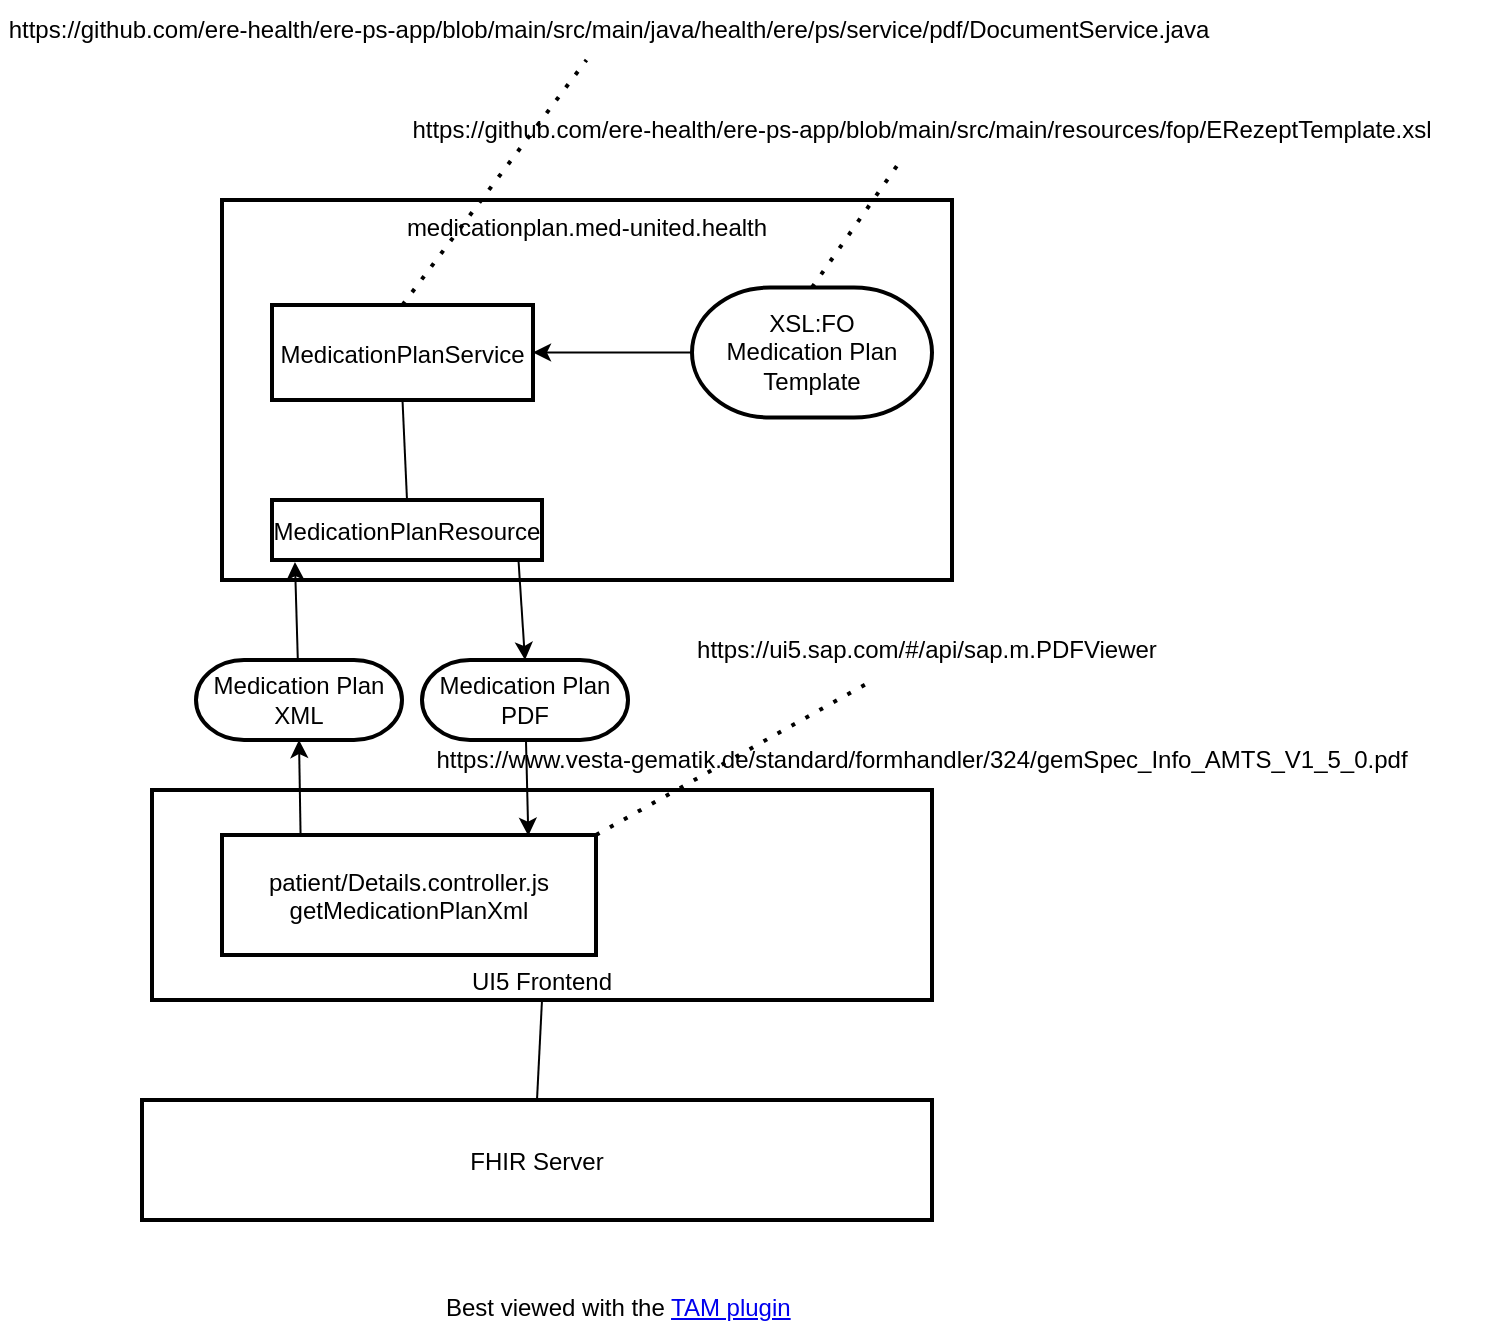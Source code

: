<mxfile>
    <diagram id="1i9OoMR9ZEBS6UeRymSd" name="medication-plan">
        <mxGraphModel dx="935" dy="737" grid="1" gridSize="10" guides="1" tooltips="1" connect="1" arrows="1" fold="1" page="1" pageScale="1" pageWidth="827" pageHeight="1169" math="0" shadow="0">
            <root>
                <mxCell id="jW9u2tYTzdpi24Q_ddxb-0"/>
                <mxCell id="jW9u2tYTzdpi24Q_ddxb-1" parent="jW9u2tYTzdpi24Q_ddxb-0"/>
                <mxCell id="jW9u2tYTzdpi24Q_ddxb-2" value="UI5 Frontend" style="shape=agent;offsetSize=8;strokeWidth=2;verticalAlign=bottom;" vertex="1" parent="jW9u2tYTzdpi24Q_ddxb-1">
                    <mxGeometry x="185" y="435" width="390" height="105" as="geometry"/>
                </mxCell>
                <mxCell id="0.1" value="Best viewed with the &lt;a href=&quot;https://github.com/ariel-bentu/tam-drawio&quot;&gt;TAM plugin&lt;/a&gt;" style="text;html=1;shape=tamPluginMissing;" vertex="1" connectable="0" parent="jW9u2tYTzdpi24Q_ddxb-1">
                    <mxGeometry x="330" y="680" width="200" height="25" as="geometry"/>
                </mxCell>
                <mxCell id="jW9u2tYTzdpi24Q_ddxb-3" value="medicationplan.med-united.health" style="shape=agent;offsetSize=8;strokeWidth=2;verticalAlign=top;" vertex="1" parent="jW9u2tYTzdpi24Q_ddxb-1">
                    <mxGeometry x="220" y="140" width="365" height="190" as="geometry"/>
                </mxCell>
                <mxCell id="jW9u2tYTzdpi24Q_ddxb-14" style="edgeStyle=none;html=1;entryX=0.085;entryY=1.035;entryDx=0;entryDy=0;entryPerimeter=0;" edge="1" parent="jW9u2tYTzdpi24Q_ddxb-1" source="jW9u2tYTzdpi24Q_ddxb-4" target="jW9u2tYTzdpi24Q_ddxb-13">
                    <mxGeometry relative="1" as="geometry"/>
                </mxCell>
                <mxCell id="jW9u2tYTzdpi24Q_ddxb-4" value="Medication Plan&lt;br&gt;XML" style="rounded=1;whiteSpace=wrap;html=1;arcSize=60;strokeWidth=2;" vertex="1" parent="jW9u2tYTzdpi24Q_ddxb-1">
                    <mxGeometry x="207" y="370" width="103" height="40" as="geometry"/>
                </mxCell>
                <mxCell id="jW9u2tYTzdpi24Q_ddxb-5" value="https://www.vesta-gematik.de/standard/formhandler/324/gemSpec_Info_AMTS_V1_5_0.pdf" style="text;html=1;strokeColor=none;fillColor=none;align=center;verticalAlign=middle;whiteSpace=wrap;rounded=0;" vertex="1" parent="jW9u2tYTzdpi24Q_ddxb-1">
                    <mxGeometry x="310" y="405" width="520" height="30" as="geometry"/>
                </mxCell>
                <mxCell id="jW9u2tYTzdpi24Q_ddxb-6" value="FHIR Server" style="shape=agent;offsetSize=8;strokeWidth=2;" vertex="1" parent="jW9u2tYTzdpi24Q_ddxb-1">
                    <mxGeometry x="180" y="590" width="395" height="60" as="geometry"/>
                </mxCell>
                <mxCell id="jW9u2tYTzdpi24Q_ddxb-7" value="" style="shape=useedge;vertical=true;edgeStyle=none;endArrow=none;useSignPosition=left;useSignDirection=none;entryX=0.5;entryY=1;entryDx=0;entryDy=0;exitX=0.5;exitY=0;exitDx=0;exitDy=0;" edge="1" parent="jW9u2tYTzdpi24Q_ddxb-1" source="jW9u2tYTzdpi24Q_ddxb-6" target="jW9u2tYTzdpi24Q_ddxb-2">
                    <mxGeometry height="160" relative="1" as="geometry">
                        <mxPoint x="390" y="720" as="sourcePoint"/>
                        <mxPoint x="390" y="560" as="targetPoint"/>
                    </mxGeometry>
                </mxCell>
                <mxCell id="jW9u2tYTzdpi24Q_ddxb-9" style="edgeStyle=none;html=1;entryX=0.5;entryY=1;entryDx=0;entryDy=0;exitX=0.21;exitY=-0.017;exitDx=0;exitDy=0;exitPerimeter=0;" edge="1" parent="jW9u2tYTzdpi24Q_ddxb-1" source="jW9u2tYTzdpi24Q_ddxb-8" target="jW9u2tYTzdpi24Q_ddxb-4">
                    <mxGeometry relative="1" as="geometry"/>
                </mxCell>
                <mxCell id="jW9u2tYTzdpi24Q_ddxb-8" value="patient/Details.controller.js&#10;getMedicationPlanXml" style="shape=agent;offsetSize=8;strokeWidth=2;" vertex="1" parent="jW9u2tYTzdpi24Q_ddxb-1">
                    <mxGeometry x="220" y="457.5" width="187" height="60" as="geometry"/>
                </mxCell>
                <mxCell id="jW9u2tYTzdpi24Q_ddxb-10" value="MedicationPlanService" style="shape=agent;offsetSize=8;strokeWidth=2;" vertex="1" parent="jW9u2tYTzdpi24Q_ddxb-1">
                    <mxGeometry x="245" y="192.5" width="130.5" height="47.5" as="geometry"/>
                </mxCell>
                <mxCell id="jW9u2tYTzdpi24Q_ddxb-12" style="edgeStyle=none;html=1;entryX=1;entryY=0.5;entryDx=0;entryDy=0;" edge="1" parent="jW9u2tYTzdpi24Q_ddxb-1" source="jW9u2tYTzdpi24Q_ddxb-11" target="jW9u2tYTzdpi24Q_ddxb-10">
                    <mxGeometry relative="1" as="geometry"/>
                </mxCell>
                <mxCell id="jW9u2tYTzdpi24Q_ddxb-11" value="XSL:FO&lt;br&gt;Medication Plan&lt;br&gt;Template" style="rounded=1;whiteSpace=wrap;html=1;arcSize=60;strokeWidth=2;" vertex="1" parent="jW9u2tYTzdpi24Q_ddxb-1">
                    <mxGeometry x="455" y="183.75" width="120" height="65" as="geometry"/>
                </mxCell>
                <mxCell id="jW9u2tYTzdpi24Q_ddxb-21" style="edgeStyle=none;html=1;entryX=0.5;entryY=0;entryDx=0;entryDy=0;exitX=0.913;exitY=1.012;exitDx=0;exitDy=0;exitPerimeter=0;" edge="1" parent="jW9u2tYTzdpi24Q_ddxb-1" source="jW9u2tYTzdpi24Q_ddxb-13" target="jW9u2tYTzdpi24Q_ddxb-20">
                    <mxGeometry relative="1" as="geometry"/>
                </mxCell>
                <mxCell id="jW9u2tYTzdpi24Q_ddxb-13" value="MedicationPlanResource" style="shape=agent;offsetSize=8;strokeWidth=2;" vertex="1" parent="jW9u2tYTzdpi24Q_ddxb-1">
                    <mxGeometry x="245" y="290" width="135" height="30" as="geometry"/>
                </mxCell>
                <mxCell id="jW9u2tYTzdpi24Q_ddxb-15" value="" style="shape=useedge;vertical=true;edgeStyle=none;endArrow=none;useSignPosition=left;useSignDirection=none;entryX=0.5;entryY=1;entryDx=0;entryDy=0;exitX=0.5;exitY=0;exitDx=0;exitDy=0;" edge="1" parent="jW9u2tYTzdpi24Q_ddxb-1" source="jW9u2tYTzdpi24Q_ddxb-13" target="jW9u2tYTzdpi24Q_ddxb-10">
                    <mxGeometry height="160" relative="1" as="geometry">
                        <mxPoint x="290" y="440" as="sourcePoint"/>
                        <mxPoint x="290" y="280" as="targetPoint"/>
                    </mxGeometry>
                </mxCell>
                <mxCell id="jW9u2tYTzdpi24Q_ddxb-16" value="https://github.com/ere-health/ere-ps-app/blob/main/src/main/java/health/ere/ps/service/pdf/DocumentService.java" style="text;html=1;strokeColor=none;fillColor=none;align=center;verticalAlign=middle;whiteSpace=wrap;rounded=0;" vertex="1" parent="jW9u2tYTzdpi24Q_ddxb-1">
                    <mxGeometry x="109" y="40" width="609" height="30" as="geometry"/>
                </mxCell>
                <mxCell id="jW9u2tYTzdpi24Q_ddxb-17" value="" style="endArrow=none;dashed=1;html=1;dashPattern=1 3;strokeWidth=2;exitX=0.5;exitY=0;exitDx=0;exitDy=0;" edge="1" parent="jW9u2tYTzdpi24Q_ddxb-1" source="jW9u2tYTzdpi24Q_ddxb-10" target="jW9u2tYTzdpi24Q_ddxb-16">
                    <mxGeometry width="50" height="50" relative="1" as="geometry">
                        <mxPoint x="280" y="210" as="sourcePoint"/>
                        <mxPoint x="330" y="160" as="targetPoint"/>
                    </mxGeometry>
                </mxCell>
                <mxCell id="jW9u2tYTzdpi24Q_ddxb-18" value="https://github.com/ere-health/ere-ps-app/blob/main/src/main/resources/fop/ERezeptTemplate.xsl" style="text;html=1;strokeColor=none;fillColor=none;align=center;verticalAlign=middle;whiteSpace=wrap;rounded=0;" vertex="1" parent="jW9u2tYTzdpi24Q_ddxb-1">
                    <mxGeometry x="280" y="90" width="580" height="30" as="geometry"/>
                </mxCell>
                <mxCell id="jW9u2tYTzdpi24Q_ddxb-19" value="" style="endArrow=none;dashed=1;html=1;dashPattern=1 3;strokeWidth=2;exitX=0.5;exitY=0;exitDx=0;exitDy=0;" edge="1" parent="jW9u2tYTzdpi24Q_ddxb-1" source="jW9u2tYTzdpi24Q_ddxb-11" target="jW9u2tYTzdpi24Q_ddxb-18">
                    <mxGeometry width="50" height="50" relative="1" as="geometry">
                        <mxPoint x="580" y="230" as="sourcePoint"/>
                        <mxPoint x="630" y="180" as="targetPoint"/>
                    </mxGeometry>
                </mxCell>
                <mxCell id="jW9u2tYTzdpi24Q_ddxb-22" style="edgeStyle=none;html=1;entryX=0.819;entryY=0.006;entryDx=0;entryDy=0;entryPerimeter=0;" edge="1" parent="jW9u2tYTzdpi24Q_ddxb-1" source="jW9u2tYTzdpi24Q_ddxb-20" target="jW9u2tYTzdpi24Q_ddxb-8">
                    <mxGeometry relative="1" as="geometry"/>
                </mxCell>
                <mxCell id="jW9u2tYTzdpi24Q_ddxb-20" value="Medication Plan&lt;br&gt;PDF" style="rounded=1;whiteSpace=wrap;html=1;arcSize=60;strokeWidth=2;" vertex="1" parent="jW9u2tYTzdpi24Q_ddxb-1">
                    <mxGeometry x="320" y="370" width="103" height="40" as="geometry"/>
                </mxCell>
                <mxCell id="jW9u2tYTzdpi24Q_ddxb-23" value="https://ui5.sap.com/#/api/sap.m.PDFViewer" style="text;html=1;strokeColor=none;fillColor=none;align=center;verticalAlign=middle;whiteSpace=wrap;rounded=0;" vertex="1" parent="jW9u2tYTzdpi24Q_ddxb-1">
                    <mxGeometry x="455" y="350" width="235" height="30" as="geometry"/>
                </mxCell>
                <mxCell id="jW9u2tYTzdpi24Q_ddxb-24" value="" style="endArrow=none;dashed=1;html=1;dashPattern=1 3;strokeWidth=2;exitX=1;exitY=0;exitDx=0;exitDy=0;" edge="1" parent="jW9u2tYTzdpi24Q_ddxb-1" source="jW9u2tYTzdpi24Q_ddxb-8" target="jW9u2tYTzdpi24Q_ddxb-23">
                    <mxGeometry width="50" height="50" relative="1" as="geometry">
                        <mxPoint x="400" y="450" as="sourcePoint"/>
                        <mxPoint x="450" y="400" as="targetPoint"/>
                    </mxGeometry>
                </mxCell>
            </root>
        </mxGraphModel>
    </diagram>
    <diagram id="2_l_h_j-iT2VPbK5O-tt" name="create-base64-png-from-datamatrix">
        <mxGraphModel dx="935" dy="737" grid="1" gridSize="10" guides="1" tooltips="1" connect="1" arrows="1" fold="1" page="1" pageScale="1" pageWidth="827" pageHeight="1169" math="0" shadow="0">
            <root>
                <mxCell id="IoGcr4xMKJ2-zkQc-V2x-0"/>
                <mxCell id="IoGcr4xMKJ2-zkQc-V2x-1" parent="IoGcr4xMKJ2-zkQc-V2x-0"/>
                <mxCell id="IoGcr4xMKJ2-zkQc-V2x-4" style="edgeStyle=none;html=1;" parent="IoGcr4xMKJ2-zkQc-V2x-1" source="IoGcr4xMKJ2-zkQc-V2x-2" target="IoGcr4xMKJ2-zkQc-V2x-3" edge="1">
                    <mxGeometry relative="1" as="geometry"/>
                </mxCell>
                <mxCell id="IoGcr4xMKJ2-zkQc-V2x-2" value="SVG XML" style="rounded=1;whiteSpace=wrap;html=1;arcSize=60;strokeWidth=2;" parent="IoGcr4xMKJ2-zkQc-V2x-1" vertex="1">
                    <mxGeometry x="479" y="225" width="90" height="40" as="geometry"/>
                </mxCell>
                <mxCell id="09rfJfLerJxE_oHU5dWx-0" value="Best viewed with the &lt;a href=&quot;https://github.com/ariel-bentu/tam-drawio&quot;&gt;TAM plugin&lt;/a&gt;" style="text;html=1;shape=tamPluginMissing;" parent="IoGcr4xMKJ2-zkQc-V2x-1" vertex="1" connectable="0">
                    <mxGeometry x="187" y="530" width="200" height="25" as="geometry"/>
                </mxCell>
                <mxCell id="09rfJfLerJxE_oHU5dWx-3" style="edgeStyle=none;html=1;entryX=0.5;entryY=0;entryDx=0;entryDy=0;" parent="IoGcr4xMKJ2-zkQc-V2x-1" source="IoGcr4xMKJ2-zkQc-V2x-3" target="09rfJfLerJxE_oHU5dWx-2" edge="1">
                    <mxGeometry relative="1" as="geometry"/>
                </mxCell>
                <mxCell id="IoGcr4xMKJ2-zkQc-V2x-3" value="createBlob" style="shape=agent;offsetSize=8;strokeWidth=2;" parent="IoGcr4xMKJ2-zkQc-V2x-1" vertex="1">
                    <mxGeometry x="474" y="285" width="100" height="40" as="geometry"/>
                </mxCell>
                <mxCell id="IoGcr4xMKJ2-zkQc-V2x-6" style="edgeStyle=none;html=1;entryX=0.5;entryY=0;entryDx=0;entryDy=0;" parent="IoGcr4xMKJ2-zkQc-V2x-1" source="IoGcr4xMKJ2-zkQc-V2x-5" target="IoGcr4xMKJ2-zkQc-V2x-2" edge="1">
                    <mxGeometry relative="1" as="geometry"/>
                </mxCell>
                <mxCell id="IoGcr4xMKJ2-zkQc-V2x-5" value="DataMatrixCode" style="shape=agent;offsetSize=8;strokeWidth=2;verticalAlign=top;" parent="IoGcr4xMKJ2-zkQc-V2x-1" vertex="1">
                    <mxGeometry x="474" y="115" width="100" height="90" as="geometry"/>
                </mxCell>
                <mxCell id="IoGcr4xMKJ2-zkQc-V2x-7" value="getSVGXml" style="shape=agent;offsetSize=8;strokeWidth=2;" parent="IoGcr4xMKJ2-zkQc-V2x-1" vertex="1">
                    <mxGeometry x="489" y="165" width="70" height="30" as="geometry"/>
                </mxCell>
                <mxCell id="09rfJfLerJxE_oHU5dWx-15" style="edgeStyle=none;html=1;entryX=0;entryY=0.5;entryDx=0;entryDy=0;" parent="IoGcr4xMKJ2-zkQc-V2x-1" source="IoGcr4xMKJ2-zkQc-V2x-8" target="09rfJfLerJxE_oHU5dWx-12" edge="1">
                    <mxGeometry relative="1" as="geometry"/>
                </mxCell>
                <mxCell id="09rfJfLerJxE_oHU5dWx-16" style="edgeStyle=none;html=1;entryX=0;entryY=0.5;entryDx=0;entryDy=0;" parent="IoGcr4xMKJ2-zkQc-V2x-1" source="IoGcr4xMKJ2-zkQc-V2x-8" target="09rfJfLerJxE_oHU5dWx-13" edge="1">
                    <mxGeometry relative="1" as="geometry"/>
                </mxCell>
                <mxCell id="IoGcr4xMKJ2-zkQc-V2x-8" value="FHIRModel" style="shape=agent;offsetSize=8;strokeWidth=2;" parent="IoGcr4xMKJ2-zkQc-V2x-1" vertex="1">
                    <mxGeometry x="5" y="115" width="100" height="60" as="geometry"/>
                </mxCell>
                <mxCell id="09rfJfLerJxE_oHU5dWx-1" value="Image" style="shape=agent;offsetSize=8;strokeWidth=2;verticalAlign=top;" parent="IoGcr4xMKJ2-zkQc-V2x-1" vertex="1">
                    <mxGeometry x="474" y="415" width="100" height="80" as="geometry"/>
                </mxCell>
                <mxCell id="09rfJfLerJxE_oHU5dWx-20" style="edgeStyle=none;html=1;entryX=0.5;entryY=0;entryDx=0;entryDy=0;" parent="IoGcr4xMKJ2-zkQc-V2x-1" source="09rfJfLerJxE_oHU5dWx-2" target="09rfJfLerJxE_oHU5dWx-1" edge="1">
                    <mxGeometry relative="1" as="geometry"/>
                </mxCell>
                <mxCell id="09rfJfLerJxE_oHU5dWx-2" value="src of the image" style="rounded=1;whiteSpace=wrap;html=1;arcSize=60;strokeWidth=2;" parent="IoGcr4xMKJ2-zkQc-V2x-1" vertex="1">
                    <mxGeometry x="479" y="355" width="90" height="40" as="geometry"/>
                </mxCell>
                <mxCell id="09rfJfLerJxE_oHU5dWx-6" style="edgeStyle=none;html=1;" parent="IoGcr4xMKJ2-zkQc-V2x-1" source="09rfJfLerJxE_oHU5dWx-4" target="09rfJfLerJxE_oHU5dWx-5" edge="1">
                    <mxGeometry relative="1" as="geometry"/>
                </mxCell>
                <mxCell id="09rfJfLerJxE_oHU5dWx-4" value="onload" style="shape=agent;offsetSize=8;strokeWidth=2;" parent="IoGcr4xMKJ2-zkQc-V2x-1" vertex="1">
                    <mxGeometry x="489" y="455" width="75" height="30" as="geometry"/>
                </mxCell>
                <mxCell id="09rfJfLerJxE_oHU5dWx-8" style="edgeStyle=none;html=1;" parent="IoGcr4xMKJ2-zkQc-V2x-1" source="09rfJfLerJxE_oHU5dWx-5" target="09rfJfLerJxE_oHU5dWx-7" edge="1">
                    <mxGeometry relative="1" as="geometry"/>
                </mxCell>
                <mxCell id="09rfJfLerJxE_oHU5dWx-5" value="Canvas" style="rounded=1;whiteSpace=wrap;html=1;arcSize=60;strokeWidth=2;" parent="IoGcr4xMKJ2-zkQc-V2x-1" vertex="1">
                    <mxGeometry x="364" y="450" width="90" height="40" as="geometry"/>
                </mxCell>
                <mxCell id="09rfJfLerJxE_oHU5dWx-19" style="edgeStyle=none;html=1;entryX=0.5;entryY=1;entryDx=0;entryDy=0;" parent="IoGcr4xMKJ2-zkQc-V2x-1" source="09rfJfLerJxE_oHU5dWx-7" target="09rfJfLerJxE_oHU5dWx-9" edge="1">
                    <mxGeometry relative="1" as="geometry"/>
                </mxCell>
                <mxCell id="09rfJfLerJxE_oHU5dWx-7" value="toDataURL&#10;base64" style="shape=agent;offsetSize=8;strokeWidth=2;" parent="IoGcr4xMKJ2-zkQc-V2x-1" vertex="1">
                    <mxGeometry x="254" y="440" width="100" height="60" as="geometry"/>
                </mxCell>
                <mxCell id="09rfJfLerJxE_oHU5dWx-9" value="base64 String" style="rounded=1;whiteSpace=wrap;html=1;arcSize=60;strokeWidth=2;" parent="IoGcr4xMKJ2-zkQc-V2x-1" vertex="1">
                    <mxGeometry x="259" y="375" width="90" height="40" as="geometry"/>
                </mxCell>
                <mxCell id="09rfJfLerJxE_oHU5dWx-10" value="Master" style="shape=agent;offsetSize=8;strokeWidth=2;" parent="IoGcr4xMKJ2-zkQc-V2x-1" vertex="1">
                    <mxGeometry x="284" y="120" width="100" height="60" as="geometry"/>
                </mxCell>
                <mxCell id="09rfJfLerJxE_oHU5dWx-11" value="XML" style="rounded=1;whiteSpace=wrap;html=1;arcSize=60;strokeWidth=2;" parent="IoGcr4xMKJ2-zkQc-V2x-1" vertex="1">
                    <mxGeometry x="389" y="135" width="80" height="30" as="geometry"/>
                </mxCell>
                <mxCell id="09rfJfLerJxE_oHU5dWx-18" style="edgeStyle=none;html=1;entryX=0;entryY=0.25;entryDx=0;entryDy=0;" parent="IoGcr4xMKJ2-zkQc-V2x-1" source="09rfJfLerJxE_oHU5dWx-12" target="09rfJfLerJxE_oHU5dWx-10" edge="1">
                    <mxGeometry relative="1" as="geometry"/>
                </mxCell>
                <mxCell id="09rfJfLerJxE_oHU5dWx-12" value="Medication&lt;br&gt;Statement" style="rounded=1;whiteSpace=wrap;html=1;arcSize=60;strokeWidth=2;" parent="IoGcr4xMKJ2-zkQc-V2x-1" vertex="1">
                    <mxGeometry x="130" y="110" width="90" height="40" as="geometry"/>
                </mxCell>
                <mxCell id="09rfJfLerJxE_oHU5dWx-17" style="edgeStyle=none;html=1;entryX=0;entryY=0.75;entryDx=0;entryDy=0;" parent="IoGcr4xMKJ2-zkQc-V2x-1" source="09rfJfLerJxE_oHU5dWx-13" target="09rfJfLerJxE_oHU5dWx-10" edge="1">
                    <mxGeometry relative="1" as="geometry"/>
                </mxCell>
                <mxCell id="09rfJfLerJxE_oHU5dWx-13" value="Patient" style="rounded=1;whiteSpace=wrap;html=1;arcSize=60;strokeWidth=2;" parent="IoGcr4xMKJ2-zkQc-V2x-1" vertex="1">
                    <mxGeometry x="130" y="160" width="90" height="40" as="geometry"/>
                </mxCell>
            </root>
        </mxGraphModel>
    </diagram>
    <diagram id="g1T9UIP0l7Mi-f7iFWI1" name="medication-plan-datamatrix-attachement">
        <mxGraphModel dx="488" dy="737" grid="1" gridSize="10" guides="1" tooltips="1" connect="1" arrows="1" fold="1" page="1" pageScale="1" pageWidth="827" pageHeight="1169" math="0" shadow="0">
            <root>
                <mxCell id="zS3cmPBmVH5DRhwiXFnd-0"/>
                <mxCell id="zS3cmPBmVH5DRhwiXFnd-1" parent="zS3cmPBmVH5DRhwiXFnd-0"/>
                <mxCell id="jBgsedYsuay7oy2z_rT4-19" value="" style="rounded=1;whiteSpace=wrap;html=1;arcSize=60;strokeWidth=2;" vertex="1" parent="zS3cmPBmVH5DRhwiXFnd-1">
                    <mxGeometry x="570" y="800" width="110" height="40" as="geometry"/>
                </mxCell>
                <mxCell id="jBgsedYsuay7oy2z_rT4-4" style="edgeStyle=none;html=1;entryX=0;entryY=0.5;entryDx=0;entryDy=0;" edge="1" parent="zS3cmPBmVH5DRhwiXFnd-1" source="jBgsedYsuay7oy2z_rT4-0" target="jBgsedYsuay7oy2z_rT4-3">
                    <mxGeometry relative="1" as="geometry"/>
                </mxCell>
                <mxCell id="jBgsedYsuay7oy2z_rT4-0" value="medcation/Master" style="shape=agent;offsetSize=8;strokeWidth=2;" vertex="1" parent="zS3cmPBmVH5DRhwiXFnd-1">
                    <mxGeometry x="120" y="460" width="130" height="90" as="geometry"/>
                </mxCell>
                <mxCell id="T6GxWZxfBRGwQSytYTF9-0" value="Best viewed with the &lt;a href=&quot;https://github.com/ariel-bentu/tam-drawio&quot;&gt;TAM plugin&lt;/a&gt;" style="text;html=1;shape=tamPluginMissing;" vertex="1" connectable="0" parent="zS3cmPBmVH5DRhwiXFnd-1">
                    <mxGeometry x="300" y="880" width="200" height="25" as="geometry"/>
                </mxCell>
                <mxCell id="jBgsedYsuay7oy2z_rT4-2" style="edgeStyle=none;html=1;entryX=0.5;entryY=0;entryDx=0;entryDy=0;" edge="1" parent="zS3cmPBmVH5DRhwiXFnd-1" source="jBgsedYsuay7oy2z_rT4-1" target="jBgsedYsuay7oy2z_rT4-0">
                    <mxGeometry relative="1" as="geometry"/>
                </mxCell>
                <mxCell id="jBgsedYsuay7oy2z_rT4-1" value="FHIRModel" style="rounded=1;whiteSpace=wrap;html=1;arcSize=60;strokeWidth=2;" vertex="1" parent="zS3cmPBmVH5DRhwiXFnd-1">
                    <mxGeometry x="140" y="390" width="90" height="40" as="geometry"/>
                </mxCell>
                <mxCell id="jBgsedYsuay7oy2z_rT4-6" style="edgeStyle=none;html=1;" edge="1" parent="zS3cmPBmVH5DRhwiXFnd-1" source="jBgsedYsuay7oy2z_rT4-3" target="jBgsedYsuay7oy2z_rT4-5">
                    <mxGeometry relative="1" as="geometry"/>
                </mxCell>
                <mxCell id="jBgsedYsuay7oy2z_rT4-3" value="MedicationStatements" style="rounded=1;whiteSpace=wrap;html=1;arcSize=60;strokeWidth=2;" vertex="1" parent="zS3cmPBmVH5DRhwiXFnd-1">
                    <mxGeometry x="280" y="485" width="130" height="40" as="geometry"/>
                </mxCell>
                <mxCell id="jBgsedYsuay7oy2z_rT4-8" style="edgeStyle=none;html=1;entryX=0;entryY=0.5;entryDx=0;entryDy=0;" edge="1" parent="zS3cmPBmVH5DRhwiXFnd-1" source="jBgsedYsuay7oy2z_rT4-5" target="jBgsedYsuay7oy2z_rT4-7">
                    <mxGeometry relative="1" as="geometry"/>
                </mxCell>
                <mxCell id="jBgsedYsuay7oy2z_rT4-5" value="filter by selected" style="shape=agent;offsetSize=8;strokeWidth=2;" vertex="1" parent="zS3cmPBmVH5DRhwiXFnd-1">
                    <mxGeometry x="430" y="487.5" width="100" height="35" as="geometry"/>
                </mxCell>
                <mxCell id="jBgsedYsuay7oy2z_rT4-10" style="edgeStyle=none;html=1;entryX=0.5;entryY=0;entryDx=0;entryDy=0;" edge="1" parent="zS3cmPBmVH5DRhwiXFnd-1" source="jBgsedYsuay7oy2z_rT4-7" target="jBgsedYsuay7oy2z_rT4-9">
                    <mxGeometry relative="1" as="geometry"/>
                </mxCell>
                <mxCell id="jBgsedYsuay7oy2z_rT4-7" value="Group by Doctor" style="rounded=1;whiteSpace=wrap;html=1;arcSize=60;strokeWidth=2;" vertex="1" parent="zS3cmPBmVH5DRhwiXFnd-1">
                    <mxGeometry x="560" y="485" width="110" height="40" as="geometry"/>
                </mxCell>
                <mxCell id="jBgsedYsuay7oy2z_rT4-12" style="edgeStyle=none;html=1;entryX=0.5;entryY=0;entryDx=0;entryDy=0;" edge="1" parent="zS3cmPBmVH5DRhwiXFnd-1" source="jBgsedYsuay7oy2z_rT4-9" target="jBgsedYsuay7oy2z_rT4-11">
                    <mxGeometry relative="1" as="geometry"/>
                </mxCell>
                <mxCell id="jBgsedYsuay7oy2z_rT4-9" value="Go through all&#10;Doctors" style="shape=agent;offsetSize=8;strokeWidth=2;" vertex="1" parent="zS3cmPBmVH5DRhwiXFnd-1">
                    <mxGeometry x="565" y="555" width="100" height="60" as="geometry"/>
                </mxCell>
                <mxCell id="jBgsedYsuay7oy2z_rT4-15" style="edgeStyle=none;html=1;entryX=0.5;entryY=0;entryDx=0;entryDy=0;" edge="1" parent="zS3cmPBmVH5DRhwiXFnd-1" source="jBgsedYsuay7oy2z_rT4-11" target="jBgsedYsuay7oy2z_rT4-13">
                    <mxGeometry relative="1" as="geometry"/>
                </mxCell>
                <mxCell id="jBgsedYsuay7oy2z_rT4-11" value="Group by Patient" style="rounded=1;whiteSpace=wrap;html=1;arcSize=60;strokeWidth=2;" vertex="1" parent="zS3cmPBmVH5DRhwiXFnd-1">
                    <mxGeometry x="570" y="640" width="90" height="40" as="geometry"/>
                </mxCell>
                <mxCell id="jBgsedYsuay7oy2z_rT4-13" value="Patient&#10;Datamatrix&#10;Code&#10;Creator" style="shape=agent;offsetSize=8;strokeWidth=2;" vertex="1" parent="zS3cmPBmVH5DRhwiXFnd-1">
                    <mxGeometry x="565" y="700" width="100" height="60" as="geometry"/>
                </mxCell>
                <mxCell id="jBgsedYsuay7oy2z_rT4-14" value="Datamatrix&lt;br&gt;Code" style="rounded=1;whiteSpace=wrap;html=1;arcSize=60;strokeWidth=2;" vertex="1" parent="zS3cmPBmVH5DRhwiXFnd-1">
                    <mxGeometry x="710" y="710" width="90" height="40" as="geometry"/>
                </mxCell>
                <mxCell id="jBgsedYsuay7oy2z_rT4-16" value="" style="shape=updateedge;endArrow=none;exitX=1;exitY=0.5;exitDx=0;exitDy=0;entryX=0;entryY=0.5;entryDx=0;entryDy=0;" edge="1" parent="zS3cmPBmVH5DRhwiXFnd-1" source="jBgsedYsuay7oy2z_rT4-13" target="jBgsedYsuay7oy2z_rT4-14">
                    <mxGeometry width="80" height="30" relative="1" as="geometry">
                        <mxPoint x="680" y="795" as="sourcePoint"/>
                        <mxPoint x="760" y="795" as="targetPoint"/>
                    </mxGeometry>
                </mxCell>
                <mxCell id="jBgsedYsuay7oy2z_rT4-18" value="E-Mail&lt;br&gt;with attachments" style="rounded=1;whiteSpace=wrap;html=1;arcSize=60;strokeWidth=2;" vertex="1" parent="zS3cmPBmVH5DRhwiXFnd-1">
                    <mxGeometry x="560" y="810" width="110" height="40" as="geometry"/>
                </mxCell>
                <mxCell id="jBgsedYsuay7oy2z_rT4-20" value="" style="shape=updateedge;endArrow=none;vertical=true;exitX=0.5;exitY=1;exitDx=0;exitDy=0;entryX=0.5;entryY=0;entryDx=0;entryDy=0;" edge="1" parent="zS3cmPBmVH5DRhwiXFnd-1" source="jBgsedYsuay7oy2z_rT4-13" target="jBgsedYsuay7oy2z_rT4-18">
                    <mxGeometry width="30" height="80" relative="1" as="geometry">
                        <mxPoint x="585" y="810" as="sourcePoint"/>
                        <mxPoint x="585" y="890" as="targetPoint"/>
                    </mxGeometry>
                </mxCell>
            </root>
        </mxGraphModel>
    </diagram>
    <diagram id="MY4w7Cn-UuEvM6XS3-Vx" name="medication-architecture">
        <mxGraphModel dx="942" dy="737" grid="1" gridSize="10" guides="1" tooltips="1" connect="1" arrows="1" fold="1" page="1" pageScale="1" pageWidth="827" pageHeight="1169" math="0" shadow="0">
            <root>
                <mxCell id="rOzb5RrUKIBxZYnn55No-0"/>
                <mxCell id="rOzb5RrUKIBxZYnn55No-1" parent="rOzb5RrUKIBxZYnn55No-0"/>
                <mxCell id="rOzb5RrUKIBxZYnn55No-2" value="www.apotheken-umschau.de" style="shape=agent;offsetSize=8;strokeWidth=2;" parent="rOzb5RrUKIBxZYnn55No-1" vertex="1">
                    <mxGeometry x="655" y="390" width="165" height="50" as="geometry"/>
                </mxCell>
                <mxCell id="0.1" value="Best viewed with the &lt;a href=&quot;https://github.com/ariel-bentu/tam-drawio&quot;&gt;TAM plugin&lt;/a&gt;" style="text;html=1;shape=tamPluginMissing;" parent="rOzb5RrUKIBxZYnn55No-1" vertex="1" connectable="0">
                    <mxGeometry x="310" y="530" width="200" height="25" as="geometry"/>
                </mxCell>
                <mxCell id="rOzb5RrUKIBxZYnn55No-3" value="medication.med-united.health" style="shape=agent;offsetSize=8;strokeWidth=2;" parent="rOzb5RrUKIBxZYnn55No-1" vertex="1">
                    <mxGeometry x="415" y="390" width="170" height="50" as="geometry"/>
                </mxCell>
                <mxCell id="rOzb5RrUKIBxZYnn55No-5" style="edgeStyle=none;html=1;entryX=0.5;entryY=0;entryDx=0;entryDy=0;" parent="rOzb5RrUKIBxZYnn55No-1" source="rOzb5RrUKIBxZYnn55No-4" target="rOzb5RrUKIBxZYnn55No-3" edge="1">
                    <mxGeometry relative="1" as="geometry"/>
                </mxCell>
                <mxCell id="rOzb5RrUKIBxZYnn55No-4" value="nginx-ingress-with-cors" style="rounded=1;whiteSpace=wrap;html=1;arcSize=60;strokeWidth=2;" parent="rOzb5RrUKIBxZYnn55No-1" vertex="1">
                    <mxGeometry x="410" y="280" width="180" height="70" as="geometry"/>
                </mxCell>
                <mxCell id="rOzb5RrUKIBxZYnn55No-6" value="" style="shape=useedge;endArrow=none;edgeStyle=none;useSignPosition=up;useSignDirection=none;exitX=1;exitY=0.5;exitDx=0;exitDy=0;entryX=0;entryY=0.5;entryDx=0;entryDy=0;" parent="rOzb5RrUKIBxZYnn55No-1" source="rOzb5RrUKIBxZYnn55No-3" target="rOzb5RrUKIBxZYnn55No-2" edge="1">
                    <mxGeometry width="160" relative="1" as="geometry">
                        <mxPoint x="625" y="420" as="sourcePoint"/>
                        <mxPoint x="785" y="420" as="targetPoint"/>
                    </mxGeometry>
                </mxCell>
                <mxCell id="rOzb5RrUKIBxZYnn55No-7" value="Details&#10;Controller" style="shape=agent;offsetSize=8;strokeWidth=2;verticalAlign=top;" parent="rOzb5RrUKIBxZYnn55No-1" vertex="1">
                    <mxGeometry x="20" y="320" width="180" height="180" as="geometry"/>
                </mxCell>
                <mxCell id="rOzb5RrUKIBxZYnn55No-8" value="MedicationSearchProvider" style="shape=agent;offsetSize=8;strokeWidth=2;" parent="rOzb5RrUKIBxZYnn55No-1" vertex="1">
                    <mxGeometry x="230" y="385" width="150" height="60" as="geometry"/>
                </mxCell>
                <mxCell id="rOzb5RrUKIBxZYnn55No-9" value="PZN Field" style="shape=agent;offsetSize=8;strokeWidth=2;" parent="rOzb5RrUKIBxZYnn55No-1" vertex="1">
                    <mxGeometry x="30" y="420" width="160" height="40" as="geometry"/>
                </mxCell>
                <mxCell id="rOzb5RrUKIBxZYnn55No-10" value="Name Field" style="shape=agent;offsetSize=8;strokeWidth=2;" parent="rOzb5RrUKIBxZYnn55No-1" vertex="1">
                    <mxGeometry x="30" y="370" width="160" height="40" as="geometry"/>
                </mxCell>
                <mxCell id="rOzb5RrUKIBxZYnn55No-11" value="" style="shape=useedge;endArrow=none;edgeStyle=none;useSignPosition=up;useSignDirection=none;exitX=1;exitY=0.5;exitDx=0;exitDy=0;entryX=0;entryY=0.5;entryDx=0;entryDy=0;" parent="rOzb5RrUKIBxZYnn55No-1" source="rOzb5RrUKIBxZYnn55No-8" target="rOzb5RrUKIBxZYnn55No-3" edge="1">
                    <mxGeometry width="160" relative="1" as="geometry">
                        <mxPoint x="390" y="490" as="sourcePoint"/>
                        <mxPoint x="550" y="490" as="targetPoint"/>
                    </mxGeometry>
                </mxCell>
                <mxCell id="rOzb5RrUKIBxZYnn55No-12" value="" style="shape=useedge;endArrow=none;edgeStyle=none;useSignPosition=up;useSignDirection=none;exitX=1;exitY=0.5;exitDx=0;exitDy=0;entryX=0;entryY=0.5;entryDx=0;entryDy=0;" parent="rOzb5RrUKIBxZYnn55No-1" source="rOzb5RrUKIBxZYnn55No-7" target="rOzb5RrUKIBxZYnn55No-8" edge="1">
                    <mxGeometry width="160" relative="1" as="geometry">
                        <mxPoint x="230" y="470" as="sourcePoint"/>
                        <mxPoint x="390" y="470" as="targetPoint"/>
                    </mxGeometry>
                </mxCell>
            </root>
        </mxGraphModel>
    </diagram>
    <diagram id="gJegorQsxC9i4Mn4YBnK" name="CreateDialog">
        <mxGraphModel dx="736" dy="468" grid="1" gridSize="10" guides="1" tooltips="1" connect="1" arrows="1" fold="1" page="1" pageScale="1" pageWidth="827" pageHeight="1169" math="0" shadow="0">
            <root>
                <mxCell id="OAlmE4Z1qT-rYMr_kx4i-0"/>
                <mxCell id="OAlmE4Z1qT-rYMr_kx4i-1" parent="OAlmE4Z1qT-rYMr_kx4i-0"/>
                <mxCell id="OAlmE4Z1qT-rYMr_kx4i-2" value="practiticioner/Master.controller.js" style="shape=agent;offsetSize=8;strokeWidth=2;verticalAlign=top;" parent="OAlmE4Z1qT-rYMr_kx4i-1" vertex="1">
                    <mxGeometry x="200" y="170" width="210" height="250" as="geometry"/>
                </mxCell>
                <mxCell id="0.1" value="Best viewed with the &lt;a href=&quot;https://github.com/ariel-bentu/tam-drawio&quot;&gt;TAM plugin&lt;/a&gt;" style="text;html=1;shape=tamPluginMissing;" parent="OAlmE4Z1qT-rYMr_kx4i-1" vertex="1" connectable="0">
                    <mxGeometry x="205" y="450" width="200" height="25" as="geometry"/>
                </mxCell>
                <mxCell id="OAlmE4Z1qT-rYMr_kx4i-3" value="Master.view.xml" style="shape=agent;offsetSize=8;strokeWidth=2;verticalAlign=top;" parent="OAlmE4Z1qT-rYMr_kx4i-1" vertex="1">
                    <mxGeometry x="450" y="170" width="160" height="160" as="geometry"/>
                </mxCell>
                <mxCell id="OAlmE4Z1qT-rYMr_kx4i-4" value="Button" style="shape=agent;offsetSize=8;strokeWidth=2;" parent="OAlmE4Z1qT-rYMr_kx4i-1" vertex="1">
                    <mxGeometry x="480" y="200" width="110" height="20" as="geometry"/>
                </mxCell>
                <mxCell id="OAlmE4Z1qT-rYMr_kx4i-5" value="onAdd" style="shape=agent;offsetSize=8;strokeWidth=2;" parent="OAlmE4Z1qT-rYMr_kx4i-1" vertex="1">
                    <mxGeometry x="210" y="200" width="190" height="20" as="geometry"/>
                </mxCell>
                <mxCell id="OAlmE4Z1qT-rYMr_kx4i-6" value="" style="shape=useedge;endArrow=none;edgeStyle=none;useSignPosition=up;useSignDirection=none;entryX=0;entryY=0.5;entryDx=0;entryDy=0;exitX=1;exitY=0.5;exitDx=0;exitDy=0;dx=30;dy=0;" parent="OAlmE4Z1qT-rYMr_kx4i-1" source="OAlmE4Z1qT-rYMr_kx4i-5" target="OAlmE4Z1qT-rYMr_kx4i-4" edge="1">
                    <mxGeometry width="160" relative="1" as="geometry">
                        <mxPoint x="340" y="210" as="sourcePoint"/>
                        <mxPoint x="500" y="210" as="targetPoint"/>
                    </mxGeometry>
                </mxCell>
                <mxCell id="OAlmE4Z1qT-rYMr_kx4i-7" value="Router" style="shape=agent;offsetSize=8;strokeWidth=2;verticalAlign=top;" parent="OAlmE4Z1qT-rYMr_kx4i-1" vertex="1">
                    <mxGeometry x="100" y="50" width="310" height="60" as="geometry"/>
                </mxCell>
                <mxCell id="OAlmE4Z1qT-rYMr_kx4i-11" style="edgeStyle=none;html=1;" parent="OAlmE4Z1qT-rYMr_kx4i-1" source="OAlmE4Z1qT-rYMr_kx4i-8" target="OAlmE4Z1qT-rYMr_kx4i-10" edge="1">
                    <mxGeometry relative="1" as="geometry"/>
                </mxCell>
                <mxCell id="OAlmE4Z1qT-rYMr_kx4i-8" value="navTo" style="shape=agent;offsetSize=8;strokeWidth=2;" parent="OAlmE4Z1qT-rYMr_kx4i-1" vertex="1">
                    <mxGeometry x="255" y="80" width="100" height="20" as="geometry"/>
                </mxCell>
                <mxCell id="OAlmE4Z1qT-rYMr_kx4i-9" value="" style="shape=useedge;vertical=true;edgeStyle=none;endArrow=none;useSignPosition=left;useSignDirection=none;entryX=0.5;entryY=1;entryDx=0;entryDy=0;exitX=0.5;exitY=0;exitDx=0;exitDy=0;" parent="OAlmE4Z1qT-rYMr_kx4i-1" source="OAlmE4Z1qT-rYMr_kx4i-5" target="OAlmE4Z1qT-rYMr_kx4i-8" edge="1">
                    <mxGeometry height="160" relative="1" as="geometry">
                        <mxPoint x="320" y="290" as="sourcePoint"/>
                        <mxPoint x="320" y="130" as="targetPoint"/>
                    </mxGeometry>
                </mxCell>
                <mxCell id="OAlmE4Z1qT-rYMr_kx4i-14" style="edgeStyle=none;html=1;entryX=0;entryY=0.5;entryDx=0;entryDy=0;fontFamily=Helvetica;fontSize=12;fontColor=#000000;" parent="OAlmE4Z1qT-rYMr_kx4i-1" source="OAlmE4Z1qT-rYMr_kx4i-10" target="OAlmE4Z1qT-rYMr_kx4i-13" edge="1">
                    <mxGeometry relative="1" as="geometry">
                        <Array as="points">
                            <mxPoint x="170" y="245"/>
                        </Array>
                    </mxGeometry>
                </mxCell>
                <mxCell id="OAlmE4Z1qT-rYMr_kx4i-10" value="&lt;p&gt;practitioner-&lt;span style=&quot;background-color: rgb(255 , 255 , 255)&quot;&gt;add&lt;/span&gt;&lt;/p&gt;" style="rounded=1;whiteSpace=wrap;html=1;arcSize=60;strokeWidth=2;" parent="OAlmE4Z1qT-rYMr_kx4i-1" vertex="1">
                    <mxGeometry x="110" y="80" width="120" height="20" as="geometry"/>
                </mxCell>
                <mxCell id="OAlmE4Z1qT-rYMr_kx4i-13" value="onRouteAddMatched" style="shape=agent;offsetSize=8;strokeWidth=2;fontFamily=Helvetica;fontSize=12;fontColor=#000000;" parent="OAlmE4Z1qT-rYMr_kx4i-1" vertex="1">
                    <mxGeometry x="210" y="230" width="190" height="30" as="geometry"/>
                </mxCell>
                <mxCell id="OAlmE4Z1qT-rYMr_kx4i-15" value="" style="rounded=1;whiteSpace=wrap;html=1;fontFamily=Helvetica;fontSize=12;fontColor=#333333;fillColor=#f5f5f5;strokeColor=#666666;dashed=1;" parent="OAlmE4Z1qT-rYMr_kx4i-1" vertex="1">
                    <mxGeometry x="475" y="230" width="125" height="80" as="geometry"/>
                </mxCell>
                <mxCell id="OAlmE4Z1qT-rYMr_kx4i-16" value="CreateDialog" style="rounded=0;whiteSpace=wrap;html=1;fontFamily=Helvetica;fontSize=12;fontColor=#000000;strokeWidth=2;verticalAlign=top;" parent="OAlmE4Z1qT-rYMr_kx4i-1" vertex="1">
                    <mxGeometry x="485" y="240" width="105" height="60" as="geometry"/>
                </mxCell>
                <mxCell id="OAlmE4Z1qT-rYMr_kx4i-17" value="" style="shape=updateedge;endArrow=none;fontFamily=Helvetica;fontSize=12;fontColor=#000000;exitX=1;exitY=0.5;exitDx=0;exitDy=0;entryX=0;entryY=0.25;entryDx=0;entryDy=0;" parent="OAlmE4Z1qT-rYMr_kx4i-1" source="OAlmE4Z1qT-rYMr_kx4i-13" target="OAlmE4Z1qT-rYMr_kx4i-16" edge="1">
                    <mxGeometry width="80" height="30" relative="1" as="geometry">
                        <mxPoint x="440" y="275" as="sourcePoint"/>
                        <mxPoint x="520" y="275" as="targetPoint"/>
                    </mxGeometry>
                </mxCell>
                <mxCell id="OAlmE4Z1qT-rYMr_kx4i-18" value="_openCreateDialog" style="shape=agent;offsetSize=8;strokeWidth=2;fontFamily=Helvetica;fontSize=12;fontColor=#000000;" parent="OAlmE4Z1qT-rYMr_kx4i-1" vertex="1">
                    <mxGeometry x="210" y="300" width="190" height="45" as="geometry"/>
                </mxCell>
                <mxCell id="OAlmE4Z1qT-rYMr_kx4i-19" value="" style="shape=useedge;vertical=true;edgeStyle=none;endArrow=none;useSignPosition=left;useSignDirection=none;fontFamily=Helvetica;fontSize=12;fontColor=#000000;entryX=0.5;entryY=1;entryDx=0;entryDy=0;exitX=0.5;exitY=0;exitDx=0;exitDy=0;" parent="OAlmE4Z1qT-rYMr_kx4i-1" source="OAlmE4Z1qT-rYMr_kx4i-18" target="OAlmE4Z1qT-rYMr_kx4i-13" edge="1">
                    <mxGeometry height="160" relative="1" as="geometry">
                        <mxPoint x="270" y="440" as="sourcePoint"/>
                        <mxPoint x="270" y="280" as="targetPoint"/>
                    </mxGeometry>
                </mxCell>
                <mxCell id="OAlmE4Z1qT-rYMr_kx4i-20" value="" style="rounded=1;shape=useedge;edgeStyle=elbowEdgeStyle;elbow=horizontal;endArrow=none;useSignPosition=left;useSignDirection=none;fontFamily=Helvetica;fontSize=12;fontColor=#000000;entryX=0;entryY=0.75;entryDx=0;entryDy=0;exitX=1;exitY=0.5;exitDx=0;exitDy=0;" parent="OAlmE4Z1qT-rYMr_kx4i-1" source="OAlmE4Z1qT-rYMr_kx4i-18" target="OAlmE4Z1qT-rYMr_kx4i-16" edge="1">
                    <mxGeometry width="160" height="70" relative="1" as="geometry">
                        <mxPoint x="430" y="390" as="sourcePoint"/>
                        <mxPoint x="590" y="320" as="targetPoint"/>
                        <Array as="points">
                            <mxPoint x="430" y="300"/>
                        </Array>
                    </mxGeometry>
                </mxCell>
                <mxCell id="OAlmE4Z1qT-rYMr_kx4i-21" value="Input" style="shape=agent;offsetSize=8;strokeWidth=2;fontFamily=Helvetica;fontSize=12;fontColor=#000000;" parent="OAlmE4Z1qT-rYMr_kx4i-1" vertex="1">
                    <mxGeometry x="490" y="270" width="90" height="20" as="geometry"/>
                </mxCell>
                <mxCell id="OAlmE4Z1qT-rYMr_kx4i-22" value="Suggestions" style="rounded=1;whiteSpace=wrap;html=1;arcSize=60;strokeWidth=2;fontFamily=Helvetica;fontSize=12;fontColor=#000000;" parent="OAlmE4Z1qT-rYMr_kx4i-1" vertex="1">
                    <mxGeometry x="260" y="360" width="90" height="40" as="geometry"/>
                </mxCell>
                <mxCell id="OAlmE4Z1qT-rYMr_kx4i-23" value="Binding" style="shape=agent;offsetSize=8;strokeWidth=2;fontFamily=Helvetica;fontSize=12;fontColor=#000000;" parent="OAlmE4Z1qT-rYMr_kx4i-1" vertex="1">
                    <mxGeometry x="430" y="360" width="86" height="40" as="geometry"/>
                </mxCell>
                <mxCell id="OAlmE4Z1qT-rYMr_kx4i-24" value="" style="shape=updateedge;endArrow=none;fontFamily=Helvetica;fontSize=12;fontColor=#000000;exitX=1;exitY=0.5;exitDx=0;exitDy=0;entryX=0;entryY=0.5;entryDx=0;entryDy=0;" parent="OAlmE4Z1qT-rYMr_kx4i-1" source="OAlmE4Z1qT-rYMr_kx4i-22" target="OAlmE4Z1qT-rYMr_kx4i-23" edge="1">
                    <mxGeometry width="80" height="30" relative="1" as="geometry">
                        <mxPoint x="400" y="395" as="sourcePoint"/>
                        <mxPoint x="480" y="395" as="targetPoint"/>
                    </mxGeometry>
                </mxCell>
                <mxCell id="OAlmE4Z1qT-rYMr_kx4i-25" value="" style="rounded=1;shape=useedge;vertical=true;edgeStyle=elbowEdgeStyle;elbow=vertical;endArrow=none;useSignPosition=up;useSignDirection=none;fontFamily=Helvetica;fontSize=12;fontColor=#000000;entryX=0.5;entryY=1;entryDx=0;entryDy=0;exitX=0.5;exitY=0;exitDx=0;exitDy=0;dx=37;dy=40;" parent="OAlmE4Z1qT-rYMr_kx4i-1" source="OAlmE4Z1qT-rYMr_kx4i-23" target="OAlmE4Z1qT-rYMr_kx4i-21" edge="1">
                    <mxGeometry width="70" height="160" relative="1" as="geometry">
                        <mxPoint x="510" y="460" as="sourcePoint"/>
                        <mxPoint x="580" y="300" as="targetPoint"/>
                        <Array as="points">
                            <mxPoint x="500" y="340"/>
                        </Array>
                    </mxGeometry>
                </mxCell>
            </root>
        </mxGraphModel>
    </diagram>
    <diagram id="jqE5VTelZsHoIoG51fKv" name="FHIRModel">
        <mxGraphModel dx="736" dy="468" grid="1" gridSize="10" guides="1" tooltips="1" connect="1" arrows="1" fold="1" page="1" pageScale="1" pageWidth="827" pageHeight="1169" math="0" shadow="0">
            <root>
                <mxCell id="gBxsjlEYumtwN4e5jMdq-0"/>
                <mxCell id="gBxsjlEYumtwN4e5jMdq-1" parent="gBxsjlEYumtwN4e5jMdq-0"/>
                <mxCell id="gBxsjlEYumtwN4e5jMdq-2" value="FHIRModel" style="shape=agent;offsetSize=8;strokeWidth=2;verticalAlign=top;" parent="gBxsjlEYumtwN4e5jMdq-1" vertex="1">
                    <mxGeometry x="300" y="250" width="120" height="100" as="geometry"/>
                </mxCell>
                <mxCell id="nwEXjdSXZNPO2wKbJS4h-0" value="Best viewed with the &lt;a href=&quot;https://github.com/ariel-bentu/tam-drawio&quot;&gt;TAM plugin&lt;/a&gt;" style="text;html=1;shape=tamPluginMissing;" parent="gBxsjlEYumtwN4e5jMdq-1" vertex="1" connectable="0">
                    <mxGeometry x="225" y="565" width="200" height="25" as="geometry"/>
                </mxCell>
                <mxCell id="gBxsjlEYumtwN4e5jMdq-5" style="edgeStyle=none;html=1;entryX=1;entryY=0.5;entryDx=0;entryDy=0;" parent="gBxsjlEYumtwN4e5jMdq-1" source="gBxsjlEYumtwN4e5jMdq-3" target="gBxsjlEYumtwN4e5jMdq-4" edge="1">
                    <mxGeometry relative="1" as="geometry"/>
                </mxCell>
                <mxCell id="gBxsjlEYumtwN4e5jMdq-3" value="ChangedEntities" style="rounded=1;whiteSpace=wrap;html=1;arcSize=60;strokeWidth=2;verticalAlign=top;" parent="gBxsjlEYumtwN4e5jMdq-1" vertex="1">
                    <mxGeometry x="460" y="250" width="160" height="100" as="geometry"/>
                </mxCell>
                <mxCell id="gBxsjlEYumtwN4e5jMdq-9" style="edgeStyle=none;html=1;" parent="gBxsjlEYumtwN4e5jMdq-1" source="gBxsjlEYumtwN4e5jMdq-4" target="gBxsjlEYumtwN4e5jMdq-8" edge="1">
                    <mxGeometry relative="1" as="geometry"/>
                </mxCell>
                <mxCell id="gBxsjlEYumtwN4e5jMdq-4" value="submitChanges" style="shape=agent;offsetSize=8;strokeWidth=2;" parent="gBxsjlEYumtwN4e5jMdq-1" vertex="1">
                    <mxGeometry x="310" y="280" width="100" height="40" as="geometry"/>
                </mxCell>
                <mxCell id="gBxsjlEYumtwN4e5jMdq-6" value="FHIR Server" style="shape=agent;offsetSize=8;strokeWidth=2;" parent="gBxsjlEYumtwN4e5jMdq-1" vertex="1">
                    <mxGeometry x="90" y="270" width="100" height="60" as="geometry"/>
                </mxCell>
                <mxCell id="gBxsjlEYumtwN4e5jMdq-10" style="edgeStyle=none;html=1;" parent="gBxsjlEYumtwN4e5jMdq-1" source="gBxsjlEYumtwN4e5jMdq-8" target="gBxsjlEYumtwN4e5jMdq-6" edge="1">
                    <mxGeometry relative="1" as="geometry"/>
                </mxCell>
                <mxCell id="gBxsjlEYumtwN4e5jMdq-8" value="FHIR Resources" style="rounded=1;whiteSpace=wrap;html=1;arcSize=60;strokeWidth=2;" parent="gBxsjlEYumtwN4e5jMdq-1" vertex="1">
                    <mxGeometry x="200" y="280" width="90" height="40" as="geometry"/>
                </mxCell>
                <mxCell id="gBxsjlEYumtwN4e5jMdq-11" value="FHIRModel" style="shape=agent;offsetSize=8;strokeWidth=2;verticalAlign=top;" parent="gBxsjlEYumtwN4e5jMdq-1" vertex="1">
                    <mxGeometry x="300" y="400" width="120" height="100" as="geometry"/>
                </mxCell>
                <mxCell id="gBxsjlEYumtwN4e5jMdq-12" value="Best viewed with the &lt;a href=&quot;https://github.com/ariel-bentu/tam-drawio&quot;&gt;TAM plugin&lt;/a&gt;" style="text;html=1;shape=tamPluginMissing;" parent="gBxsjlEYumtwN4e5jMdq-1" vertex="1" connectable="0">
                    <mxGeometry x="210" y="530" width="200" height="25" as="geometry"/>
                </mxCell>
                <mxCell id="gBxsjlEYumtwN4e5jMdq-13" style="edgeStyle=none;html=1;entryX=1;entryY=0.5;entryDx=0;entryDy=0;" parent="gBxsjlEYumtwN4e5jMdq-1" source="gBxsjlEYumtwN4e5jMdq-14" target="gBxsjlEYumtwN4e5jMdq-16" edge="1">
                    <mxGeometry relative="1" as="geometry"/>
                </mxCell>
                <mxCell id="gBxsjlEYumtwN4e5jMdq-14" value="ChangedEntities" style="rounded=1;whiteSpace=wrap;html=1;arcSize=36;strokeWidth=2;verticalAlign=top;" parent="gBxsjlEYumtwN4e5jMdq-1" vertex="1">
                    <mxGeometry x="460" y="370" width="190" height="165" as="geometry"/>
                </mxCell>
                <mxCell id="gBxsjlEYumtwN4e5jMdq-15" style="edgeStyle=none;html=1;" parent="gBxsjlEYumtwN4e5jMdq-1" source="gBxsjlEYumtwN4e5jMdq-16" target="gBxsjlEYumtwN4e5jMdq-19" edge="1">
                    <mxGeometry relative="1" as="geometry"/>
                </mxCell>
                <mxCell id="gBxsjlEYumtwN4e5jMdq-16" value="submitChanges" style="shape=agent;offsetSize=8;strokeWidth=2;" parent="gBxsjlEYumtwN4e5jMdq-1" vertex="1">
                    <mxGeometry x="310" y="430" width="100" height="40" as="geometry"/>
                </mxCell>
                <mxCell id="gBxsjlEYumtwN4e5jMdq-17" value="FHIR Server" style="shape=agent;offsetSize=8;strokeWidth=2;" parent="gBxsjlEYumtwN4e5jMdq-1" vertex="1">
                    <mxGeometry x="90" y="420" width="100" height="60" as="geometry"/>
                </mxCell>
                <mxCell id="gBxsjlEYumtwN4e5jMdq-18" style="edgeStyle=none;html=1;" parent="gBxsjlEYumtwN4e5jMdq-1" source="gBxsjlEYumtwN4e5jMdq-19" target="gBxsjlEYumtwN4e5jMdq-17" edge="1">
                    <mxGeometry relative="1" as="geometry"/>
                </mxCell>
                <mxCell id="gBxsjlEYumtwN4e5jMdq-19" value="FHIR Resources" style="rounded=1;whiteSpace=wrap;html=1;arcSize=60;strokeWidth=2;" parent="gBxsjlEYumtwN4e5jMdq-1" vertex="1">
                    <mxGeometry x="200" y="430" width="90" height="40" as="geometry"/>
                </mxCell>
                <mxCell id="gBxsjlEYumtwN4e5jMdq-20" value="patientDetails" style="rounded=1;whiteSpace=wrap;html=1;arcSize=60;strokeWidth=2;" parent="gBxsjlEYumtwN4e5jMdq-1" vertex="1">
                    <mxGeometry x="485" y="400" width="140" height="30" as="geometry"/>
                </mxCell>
                <mxCell id="gBxsjlEYumtwN4e5jMdq-21" value="practitionerDetails" style="rounded=1;whiteSpace=wrap;html=1;arcSize=60;strokeWidth=2;" parent="gBxsjlEYumtwN4e5jMdq-1" vertex="1">
                    <mxGeometry x="485" y="440" width="140" height="30" as="geometry"/>
                </mxCell>
                <mxCell id="gBxsjlEYumtwN4e5jMdq-23" value="" style="shape=dot3;vertical=true;connectable=0;" parent="gBxsjlEYumtwN4e5jMdq-1" vertex="1">
                    <mxGeometry x="548" y="475" width="15" height="55" as="geometry"/>
                </mxCell>
            </root>
        </mxGraphModel>
    </diagram>
    <diagram id="NntL8hHQ3uy8E9WwVBLl" name="Component">
        <mxGraphModel dx="736" dy="468" grid="1" gridSize="10" guides="1" tooltips="1" connect="1" arrows="1" fold="1" page="1" pageScale="1" pageWidth="827" pageHeight="1169" math="0" shadow="0">
            <root>
                <mxCell id="cFCRuHOSLY_aPidtP7BS-0"/>
                <mxCell id="cFCRuHOSLY_aPidtP7BS-1" parent="cFCRuHOSLY_aPidtP7BS-0"/>
                <mxCell id="cFCRuHOSLY_aPidtP7BS-2" value="Component" style="shape=agent;offsetSize=8;strokeWidth=2;" parent="cFCRuHOSLY_aPidtP7BS-1" vertex="1">
                    <mxGeometry x="100" y="160" width="300" height="60" as="geometry"/>
                </mxCell>
                <mxCell id="VZXz7ODDypi_26H2SYmP-0" value="Best viewed with the &lt;a href=&quot;https://github.com/ariel-bentu/tam-drawio&quot;&gt;TAM plugin&lt;/a&gt;" style="text;html=1;shape=tamPluginMissing;" parent="cFCRuHOSLY_aPidtP7BS-1" vertex="1" connectable="0">
                    <mxGeometry x="252.5" y="600" width="200" height="25" as="geometry"/>
                </mxCell>
                <mxCell id="cFCRuHOSLY_aPidtP7BS-4" style="edgeStyle=none;html=1;entryX=1;entryY=0.5;entryDx=0;entryDy=0;" parent="cFCRuHOSLY_aPidtP7BS-1" source="cFCRuHOSLY_aPidtP7BS-3" target="cFCRuHOSLY_aPidtP7BS-2" edge="1">
                    <mxGeometry relative="1" as="geometry"/>
                </mxCell>
                <mxCell id="cFCRuHOSLY_aPidtP7BS-3" value="manifest.json" style="rounded=1;whiteSpace=wrap;html=1;arcSize=60;strokeWidth=2;" parent="cFCRuHOSLY_aPidtP7BS-1" vertex="1">
                    <mxGeometry x="430" y="170" width="90" height="40" as="geometry"/>
                </mxCell>
                <mxCell id="cFCRuHOSLY_aPidtP7BS-5" value="" style="rounded=1;whiteSpace=wrap;html=1;fillColor=#f5f5f5;fontColor=#333333;strokeColor=#666666;dashed=1;dashPattern=1 1;" parent="cFCRuHOSLY_aPidtP7BS-1" vertex="1">
                    <mxGeometry y="250" width="320" height="80" as="geometry"/>
                </mxCell>
                <mxCell id="cFCRuHOSLY_aPidtP7BS-7" value="" style="shape=updateedge;endArrow=none;vertical=true;exitX=0.5;exitY=1;exitDx=0;exitDy=0;entryX=0.4;entryY=0.004;entryDx=0;entryDy=0;entryPerimeter=0;" parent="cFCRuHOSLY_aPidtP7BS-1" source="cFCRuHOSLY_aPidtP7BS-2" target="cFCRuHOSLY_aPidtP7BS-5" edge="1">
                    <mxGeometry width="30" height="80" relative="1" as="geometry">
                        <mxPoint x="105" y="250" as="sourcePoint"/>
                        <mxPoint x="105" y="330" as="targetPoint"/>
                    </mxGeometry>
                </mxCell>
                <mxCell id="cFCRuHOSLY_aPidtP7BS-8" value="FHIRModel" style="shape=agent;offsetSize=8;strokeWidth=2;" parent="cFCRuHOSLY_aPidtP7BS-1" vertex="1">
                    <mxGeometry x="170" y="265" width="100" height="50" as="geometry"/>
                </mxCell>
                <mxCell id="cFCRuHOSLY_aPidtP7BS-10" value="" style="rounded=1;whiteSpace=wrap;html=1;fillColor=#f5f5f5;fontColor=#333333;strokeColor=#666666;dashed=1;dashPattern=1 1;" parent="cFCRuHOSLY_aPidtP7BS-1" vertex="1">
                    <mxGeometry x="340" y="250" width="130" height="80" as="geometry"/>
                </mxCell>
                <mxCell id="cFCRuHOSLY_aPidtP7BS-9" value="Router" style="shape=agent;offsetSize=8;strokeWidth=2;" parent="cFCRuHOSLY_aPidtP7BS-1" vertex="1">
                    <mxGeometry x="350" y="260" width="100" height="60" as="geometry"/>
                </mxCell>
                <mxCell id="cFCRuHOSLY_aPidtP7BS-11" value="" style="shape=updateedge;endArrow=none;vertical=true;exitX=0.922;exitY=1.015;exitDx=0;exitDy=0;entryX=0.315;entryY=-0.008;entryDx=0;entryDy=0;entryPerimeter=0;exitPerimeter=0;" parent="cFCRuHOSLY_aPidtP7BS-1" source="cFCRuHOSLY_aPidtP7BS-2" target="cFCRuHOSLY_aPidtP7BS-10" edge="1">
                    <mxGeometry width="30" height="80" relative="1" as="geometry">
                        <mxPoint x="260" y="230" as="sourcePoint"/>
                        <mxPoint x="138" y="260.32" as="targetPoint"/>
                    </mxGeometry>
                </mxCell>
                <mxCell id="cFCRuHOSLY_aPidtP7BS-13" style="edgeStyle=none;html=1;" parent="cFCRuHOSLY_aPidtP7BS-1" source="cFCRuHOSLY_aPidtP7BS-12" target="cFCRuHOSLY_aPidtP7BS-9" edge="1">
                    <mxGeometry relative="1" as="geometry"/>
                </mxCell>
                <mxCell id="cFCRuHOSLY_aPidtP7BS-12" value="Hash from address bar" style="rounded=1;whiteSpace=wrap;html=1;arcSize=60;strokeWidth=2;" parent="cFCRuHOSLY_aPidtP7BS-1" vertex="1">
                    <mxGeometry x="500" y="270" width="90" height="40" as="geometry"/>
                </mxCell>
                <mxCell id="cFCRuHOSLY_aPidtP7BS-15" value="fcl" style="shape=agent;offsetSize=8;strokeWidth=2;verticalAlign=top;" parent="cFCRuHOSLY_aPidtP7BS-1" vertex="1">
                    <mxGeometry x="70" y="450" width="635" height="120" as="geometry"/>
                </mxCell>
                <mxCell id="cFCRuHOSLY_aPidtP7BS-16" value="beginColumn" style="rounded=1;whiteSpace=wrap;html=1;fillColor=#f5f5f5;fontColor=#333333;strokeColor=#666666;dashed=1;dashPattern=1 1;verticalAlign=top;" parent="cFCRuHOSLY_aPidtP7BS-1" vertex="1">
                    <mxGeometry x="85" y="480" width="320" height="80" as="geometry"/>
                </mxCell>
                <mxCell id="cFCRuHOSLY_aPidtP7BS-17" value="endColumn" style="rounded=1;whiteSpace=wrap;html=1;fillColor=#f5f5f5;fontColor=#333333;strokeColor=#666666;dashed=1;dashPattern=1 1;verticalAlign=top;" parent="cFCRuHOSLY_aPidtP7BS-1" vertex="1">
                    <mxGeometry x="415" y="480" width="280" height="80" as="geometry"/>
                </mxCell>
                <mxCell id="cFCRuHOSLY_aPidtP7BS-18" value="e.g.&#10;medunited.care.view.patient.Master" style="shape=agent;offsetSize=8;strokeWidth=2;" parent="cFCRuHOSLY_aPidtP7BS-1" vertex="1">
                    <mxGeometry x="100" y="510" width="290" height="40" as="geometry"/>
                </mxCell>
                <mxCell id="cFCRuHOSLY_aPidtP7BS-19" value="e.g.&#10;medunited.care.view.patient.Detail" style="shape=agent;offsetSize=8;strokeWidth=2;" parent="cFCRuHOSLY_aPidtP7BS-1" vertex="1">
                    <mxGeometry x="425" y="510" width="260" height="40" as="geometry"/>
                </mxCell>
                <mxCell id="cFCRuHOSLY_aPidtP7BS-21" value="" style="shape=updateedge;endArrow=none;vertical=true;exitX=0.75;exitY=1;exitDx=0;exitDy=0;entryX=0.146;entryY=0.004;entryDx=0;entryDy=0;entryPerimeter=0;" parent="cFCRuHOSLY_aPidtP7BS-1" source="cFCRuHOSLY_aPidtP7BS-9" target="cFCRuHOSLY_aPidtP7BS-17" edge="1">
                    <mxGeometry width="30" height="80" relative="1" as="geometry">
                        <mxPoint x="420.0" y="341.54" as="sourcePoint"/>
                        <mxPoint x="424.35" y="370" as="targetPoint"/>
                    </mxGeometry>
                </mxCell>
                <mxCell id="cFCRuHOSLY_aPidtP7BS-22" value="" style="shape=updateedge;endArrow=none;vertical=true;exitX=0.107;exitY=1.028;exitDx=0;exitDy=0;exitPerimeter=0;entryX=0.891;entryY=-0.026;entryDx=0;entryDy=0;entryPerimeter=0;" parent="cFCRuHOSLY_aPidtP7BS-1" source="cFCRuHOSLY_aPidtP7BS-9" target="cFCRuHOSLY_aPidtP7BS-16" edge="1">
                    <mxGeometry width="30" height="80" relative="1" as="geometry">
                        <mxPoint x="325" y="350" as="sourcePoint"/>
                        <mxPoint x="325" y="430" as="targetPoint"/>
                    </mxGeometry>
                </mxCell>
                <mxCell id="VZXz7ODDypi_26H2SYmP-1" value="Bindings" style="shape=agent;offsetSize=8;strokeWidth=2;" parent="cFCRuHOSLY_aPidtP7BS-1" vertex="1">
                    <mxGeometry x="170" y="370" width="100" height="30" as="geometry"/>
                </mxCell>
                <mxCell id="VZXz7ODDypi_26H2SYmP-2" value="" style="shape=useedge;vertical=true;edgeStyle=none;endArrow=none;useSignPosition=left;useSignDirection=none;entryX=0.5;entryY=1;entryDx=0;entryDy=0;exitX=0.5;exitY=0;exitDx=0;exitDy=0;" parent="cFCRuHOSLY_aPidtP7BS-1" source="VZXz7ODDypi_26H2SYmP-1" target="cFCRuHOSLY_aPidtP7BS-8" edge="1">
                    <mxGeometry height="160" relative="1" as="geometry">
                        <mxPoint x="190" y="490" as="sourcePoint"/>
                        <mxPoint x="190" y="330" as="targetPoint"/>
                    </mxGeometry>
                </mxCell>
                <mxCell id="VZXz7ODDypi_26H2SYmP-4" value="" style="shape=useedge;vertical=true;edgeStyle=none;endArrow=none;useSignPosition=left;useSignDirection=none;entryX=0.5;entryY=1;entryDx=0;entryDy=0;exitX=0.41;exitY=-0.078;exitDx=0;exitDy=0;exitPerimeter=0;dx=1;dy=20;" parent="cFCRuHOSLY_aPidtP7BS-1" source="cFCRuHOSLY_aPidtP7BS-18" target="VZXz7ODDypi_26H2SYmP-1" edge="1">
                    <mxGeometry height="160" relative="1" as="geometry">
                        <mxPoint x="210" y="570" as="sourcePoint"/>
                        <mxPoint x="210" y="410" as="targetPoint"/>
                    </mxGeometry>
                </mxCell>
                <mxCell id="VZXz7ODDypi_26H2SYmP-5" value="" style="rounded=1;shape=useedge;vertical=true;edgeStyle=elbowEdgeStyle;elbow=vertical;endArrow=none;useSignPosition=up;useSignDirection=east;entryX=0.75;entryY=1;entryDx=0;entryDy=0;dx=55;dy=20;exitX=0.25;exitY=0;exitDx=0;exitDy=0;" parent="cFCRuHOSLY_aPidtP7BS-1" source="cFCRuHOSLY_aPidtP7BS-19" target="VZXz7ODDypi_26H2SYmP-1" edge="1">
                    <mxGeometry width="70" height="160" relative="1" as="geometry">
                        <mxPoint x="360" y="530" as="sourcePoint"/>
                        <mxPoint x="430" y="370" as="targetPoint"/>
                        <Array as="points">
                            <mxPoint x="370" y="420"/>
                        </Array>
                    </mxGeometry>
                </mxCell>
            </root>
        </mxGraphModel>
    </diagram>
    <diagram id="X9Ya3pZ7FQQIuaJ_gURt" name="Router">
        <mxGraphModel dx="736" dy="468" grid="1" gridSize="10" guides="1" tooltips="1" connect="1" arrows="1" fold="1" page="1" pageScale="1" pageWidth="827" pageHeight="1169" math="0" shadow="0">
            <root>
                <mxCell id="XWwgWu1wz5QYtWZthG5W-0"/>
                <mxCell id="XWwgWu1wz5QYtWZthG5W-1" parent="XWwgWu1wz5QYtWZthG5W-0"/>
                <mxCell id="XWwgWu1wz5QYtWZthG5W-2" value="Component" style="shape=agent;offsetSize=8;strokeWidth=2;verticalAlign=top;" parent="XWwgWu1wz5QYtWZthG5W-1" vertex="1">
                    <mxGeometry x="364" y="110" width="136" height="230" as="geometry"/>
                </mxCell>
                <mxCell id="2370cpfCNU7319AlxhB5-0" value="Best viewed with the &lt;a href=&quot;https://github.com/ariel-bentu/tam-drawio&quot;&gt;TAM plugin&lt;/a&gt;" style="text;html=1;shape=tamPluginMissing;" parent="XWwgWu1wz5QYtWZthG5W-1" vertex="1" connectable="0">
                    <mxGeometry x="295" y="520" width="200" height="25" as="geometry"/>
                </mxCell>
                <mxCell id="XWwgWu1wz5QYtWZthG5W-3" value="Router" style="shape=agent;offsetSize=8;strokeWidth=2;" parent="XWwgWu1wz5QYtWZthG5W-1" vertex="1">
                    <mxGeometry x="382" y="200" width="100" height="130" as="geometry"/>
                </mxCell>
                <mxCell id="XWwgWu1wz5QYtWZthG5W-5" style="edgeStyle=none;html=1;" parent="XWwgWu1wz5QYtWZthG5W-1" source="XWwgWu1wz5QYtWZthG5W-4" target="XWwgWu1wz5QYtWZthG5W-3" edge="1">
                    <mxGeometry relative="1" as="geometry"/>
                </mxCell>
                <mxCell id="XWwgWu1wz5QYtWZthG5W-4" value="manifest.json" style="rounded=1;whiteSpace=wrap;html=1;arcSize=60;strokeWidth=2;" parent="XWwgWu1wz5QYtWZthG5W-1" vertex="1">
                    <mxGeometry x="242" y="245" width="90" height="40" as="geometry"/>
                </mxCell>
                <mxCell id="XWwgWu1wz5QYtWZthG5W-6" value="navTo" style="shape=agent;offsetSize=8;strokeWidth=2;" parent="XWwgWu1wz5QYtWZthG5W-1" vertex="1">
                    <mxGeometry x="382" y="450" width="100" height="40" as="geometry"/>
                </mxCell>
                <mxCell id="XWwgWu1wz5QYtWZthG5W-8" value="" style="shape=useedge;vertical=true;edgeStyle=none;endArrow=none;useSignPosition=left;useSignDirection=none;entryX=0.5;entryY=1;entryDx=0;entryDy=0;exitX=0.5;exitY=0;exitDx=0;exitDy=0;" parent="XWwgWu1wz5QYtWZthG5W-1" source="XWwgWu1wz5QYtWZthG5W-6" target="XWwgWu1wz5QYtWZthG5W-3" edge="1">
                    <mxGeometry height="160" relative="1" as="geometry">
                        <mxPoint x="410" y="430" as="sourcePoint"/>
                        <mxPoint x="410" y="270" as="targetPoint"/>
                    </mxGeometry>
                </mxCell>
                <mxCell id="XWwgWu1wz5QYtWZthG5W-9" value="fcl (FlexibleColumnLayout)" style="shape=agent;offsetSize=8;strokeWidth=2;verticalAlign=top;" parent="XWwgWu1wz5QYtWZthG5W-1" vertex="1">
                    <mxGeometry x="570" y="155" width="220" height="215" as="geometry"/>
                </mxCell>
                <mxCell id="XWwgWu1wz5QYtWZthG5W-10" value="beginColumnPages" style="shape=agent;offsetSize=8;strokeWidth=2;verticalAlign=top;" parent="XWwgWu1wz5QYtWZthG5W-1" vertex="1">
                    <mxGeometry x="600" y="180" width="170" height="80" as="geometry"/>
                </mxCell>
                <mxCell id="XWwgWu1wz5QYtWZthG5W-11" value="midColumnPages" style="shape=agent;offsetSize=8;strokeWidth=2;verticalAlign=top;" parent="XWwgWu1wz5QYtWZthG5W-1" vertex="1">
                    <mxGeometry x="600" y="270" width="170" height="90" as="geometry"/>
                </mxCell>
                <mxCell id="XWwgWu1wz5QYtWZthG5W-12" value="" style="rounded=1;whiteSpace=wrap;html=1;fillColor=#f5f5f5;fontColor=#333333;strokeColor=#666666;dashed=1;" parent="XWwgWu1wz5QYtWZthG5W-1" vertex="1">
                    <mxGeometry x="625" y="205" width="120" height="50" as="geometry"/>
                </mxCell>
                <mxCell id="XWwgWu1wz5QYtWZthG5W-13" value="Master View (List)" style="rounded=0;whiteSpace=wrap;html=1;" parent="XWwgWu1wz5QYtWZthG5W-1" vertex="1">
                    <mxGeometry x="635" y="215" width="100" height="30" as="geometry"/>
                </mxCell>
                <mxCell id="XWwgWu1wz5QYtWZthG5W-14" value="" style="shape=updateedge;endArrow=none;entryX=0;entryY=0.5;entryDx=0;entryDy=0;exitX=1;exitY=0.25;exitDx=0;exitDy=0;" parent="XWwgWu1wz5QYtWZthG5W-1" source="XWwgWu1wz5QYtWZthG5W-3" target="XWwgWu1wz5QYtWZthG5W-12" edge="1">
                    <mxGeometry width="80" height="30" relative="1" as="geometry">
                        <mxPoint x="510" y="215" as="sourcePoint"/>
                        <mxPoint x="590" y="215" as="targetPoint"/>
                    </mxGeometry>
                </mxCell>
                <mxCell id="XWwgWu1wz5QYtWZthG5W-15" value="" style="rounded=1;whiteSpace=wrap;html=1;fillColor=#f5f5f5;fontColor=#333333;strokeColor=#666666;dashed=1;" parent="XWwgWu1wz5QYtWZthG5W-1" vertex="1">
                    <mxGeometry x="625" y="300" width="120" height="50" as="geometry"/>
                </mxCell>
                <mxCell id="XWwgWu1wz5QYtWZthG5W-16" value="Detail View (List)" style="rounded=0;whiteSpace=wrap;html=1;" parent="XWwgWu1wz5QYtWZthG5W-1" vertex="1">
                    <mxGeometry x="635" y="310" width="100" height="30" as="geometry"/>
                </mxCell>
                <mxCell id="XWwgWu1wz5QYtWZthG5W-17" value="" style="shape=updateedge;endArrow=none;exitX=1.017;exitY=0.912;exitDx=0;exitDy=0;entryX=0;entryY=0.25;entryDx=0;entryDy=0;exitPerimeter=0;" parent="XWwgWu1wz5QYtWZthG5W-1" source="XWwgWu1wz5QYtWZthG5W-3" target="XWwgWu1wz5QYtWZthG5W-15" edge="1">
                    <mxGeometry width="80" height="30" relative="1" as="geometry">
                        <mxPoint x="530" y="315" as="sourcePoint"/>
                        <mxPoint x="610" y="315" as="targetPoint"/>
                    </mxGeometry>
                </mxCell>
                <mxCell id="XWwgWu1wz5QYtWZthG5W-19" style="edgeStyle=none;html=1;entryX=0.002;entryY=0.098;entryDx=0;entryDy=0;entryPerimeter=0;" parent="XWwgWu1wz5QYtWZthG5W-1" source="XWwgWu1wz5QYtWZthG5W-18" target="XWwgWu1wz5QYtWZthG5W-9" edge="1">
                    <mxGeometry relative="1" as="geometry"/>
                </mxCell>
                <mxCell id="XWwgWu1wz5QYtWZthG5W-18" value="Layout" style="rounded=1;whiteSpace=wrap;html=1;arcSize=60;strokeWidth=2;" parent="XWwgWu1wz5QYtWZthG5W-1" vertex="1">
                    <mxGeometry x="382" y="140" width="90" height="40" as="geometry"/>
                </mxCell>
            </root>
        </mxGraphModel>
    </diagram>
    <diagram id="vGPnfmxhpOgCPz98Loww" name="JWT">
        <mxGraphModel dx="736" dy="468" grid="1" gridSize="10" guides="1" tooltips="1" connect="1" arrows="1" fold="1" page="1" pageScale="1" pageWidth="827" pageHeight="1169" math="0" shadow="0">
            <root>
                <mxCell id="IfvsmE2fD0ge5D4lBqBl-0"/>
                <mxCell id="IfvsmE2fD0ge5D4lBqBl-1" parent="IfvsmE2fD0ge5D4lBqBl-0"/>
                <mxCell id="IfvsmE2fD0ge5D4lBqBl-2" value="id.med-united.health" style="shape=agent;offsetSize=8;strokeWidth=2;" parent="IfvsmE2fD0ge5D4lBqBl-1" vertex="1">
                    <mxGeometry x="90" y="180" width="160" height="50" as="geometry"/>
                </mxCell>
                <mxCell id="juKI-RvYpnj9xv07Tbh1-0" value="Best viewed with the &lt;a href=&quot;https://github.com/ariel-bentu/tam-drawio&quot;&gt;TAM plugin&lt;/a&gt;" style="text;html=1;shape=tamPluginMissing;" parent="IfvsmE2fD0ge5D4lBqBl-1" vertex="1" connectable="0">
                    <mxGeometry x="280" y="290" width="200" height="25" as="geometry"/>
                </mxCell>
                <mxCell id="IfvsmE2fD0ge5D4lBqBl-3" value="medunited.care.Component" style="shape=agent;offsetSize=8;strokeWidth=2;verticalAlign=top;" parent="IfvsmE2fD0ge5D4lBqBl-1" vertex="1">
                    <mxGeometry x="440" y="140" width="320" height="120" as="geometry"/>
                </mxCell>
                <mxCell id="IfvsmE2fD0ge5D4lBqBl-4" value="Keycloak" style="shape=agent;offsetSize=8;strokeWidth=2;" parent="IfvsmE2fD0ge5D4lBqBl-1" vertex="1">
                    <mxGeometry x="455" y="190" width="160" height="30" as="geometry"/>
                </mxCell>
                <mxCell id="IfvsmE2fD0ge5D4lBqBl-5" value="" style="shape=useedge;endArrow=none;edgeStyle=none;useSignPosition=up;useSignDirection=none;entryX=0;entryY=0.5;entryDx=0;entryDy=0;" parent="IfvsmE2fD0ge5D4lBqBl-1" source="IfvsmE2fD0ge5D4lBqBl-2" target="IfvsmE2fD0ge5D4lBqBl-4" edge="1">
                    <mxGeometry width="160" relative="1" as="geometry">
                        <mxPoint x="250" y="205" as="sourcePoint"/>
                        <mxPoint x="410" y="205" as="targetPoint"/>
                    </mxGeometry>
                </mxCell>
                <mxCell id="IfvsmE2fD0ge5D4lBqBl-6" value="keycloak.json" style="rounded=1;whiteSpace=wrap;html=1;arcSize=60;strokeWidth=2;" parent="IfvsmE2fD0ge5D4lBqBl-1" vertex="1">
                    <mxGeometry x="457.5" y="230" width="155" height="20" as="geometry"/>
                </mxCell>
                <mxCell id="IfvsmE2fD0ge5D4lBqBl-7" value="JWT" style="shape=agent;offsetSize=8;strokeWidth=2;" parent="IfvsmE2fD0ge5D4lBqBl-1" vertex="1">
                    <mxGeometry x="640" y="190" width="100" height="30" as="geometry"/>
                </mxCell>
            </root>
        </mxGraphModel>
    </diagram>
    <diagram id="wLnmBMi8YgouiEktCKY9" name="CSVFhirResourceCreator">
        <mxGraphModel dx="736" dy="468" grid="1" gridSize="10" guides="1" tooltips="1" connect="1" arrows="1" fold="1" page="1" pageScale="1" pageWidth="827" pageHeight="1169" math="0" shadow="0">
            <root>
                <mxCell id="gafxBFPD3ZOX80zEPsjV-0"/>
                <mxCell id="gafxBFPD3ZOX80zEPsjV-1" parent="gafxBFPD3ZOX80zEPsjV-0"/>
                <mxCell id="gafxBFPD3ZOX80zEPsjV-2" value="care.med-united.health" style="shape=agent;offsetSize=8;strokeWidth=2;verticalAlign=top;" parent="gafxBFPD3ZOX80zEPsjV-1" vertex="1">
                    <mxGeometry x="200" y="235" width="330" height="165" as="geometry"/>
                </mxCell>
                <mxCell id="0.1" value="Best viewed with the &lt;a href=&quot;https://github.com/ariel-bentu/tam-drawio&quot;&gt;TAM plugin&lt;/a&gt;" style="text;html=1;shape=tamPluginMissing;" parent="gafxBFPD3ZOX80zEPsjV-1" vertex="1" connectable="0">
                    <mxGeometry x="295" y="730" width="200" height="25" as="geometry"/>
                </mxCell>
                <mxCell id="gafxBFPD3ZOX80zEPsjV-14" style="edgeStyle=none;html=1;entryX=0.5;entryY=0;entryDx=0;entryDy=0;exitX=0.124;exitY=1.008;exitDx=0;exitDy=0;exitPerimeter=0;" parent="gafxBFPD3ZOX80zEPsjV-1" source="gafxBFPD3ZOX80zEPsjV-3" target="gafxBFPD3ZOX80zEPsjV-9" edge="1">
                    <mxGeometry relative="1" as="geometry"/>
                </mxCell>
                <mxCell id="gafxBFPD3ZOX80zEPsjV-15" style="edgeStyle=none;html=1;entryX=0.5;entryY=0;entryDx=0;entryDy=0;exitX=0.75;exitY=1;exitDx=0;exitDy=0;" parent="gafxBFPD3ZOX80zEPsjV-1" source="gafxBFPD3ZOX80zEPsjV-3" target="gafxBFPD3ZOX80zEPsjV-10" edge="1">
                    <mxGeometry relative="1" as="geometry"/>
                </mxCell>
                <mxCell id="gafxBFPD3ZOX80zEPsjV-16" style="edgeStyle=none;html=1;" parent="gafxBFPD3ZOX80zEPsjV-1" source="gafxBFPD3ZOX80zEPsjV-3" target="gafxBFPD3ZOX80zEPsjV-11" edge="1">
                    <mxGeometry relative="1" as="geometry"/>
                </mxCell>
                <mxCell id="gafxBFPD3ZOX80zEPsjV-3" value="CSVFhirResourceCreator" style="shape=agent;offsetSize=8;strokeWidth=2;" parent="gafxBFPD3ZOX80zEPsjV-1" vertex="1">
                    <mxGeometry x="360" y="280" width="164" height="60" as="geometry"/>
                </mxCell>
                <mxCell id="gafxBFPD3ZOX80zEPsjV-5" style="edgeStyle=none;html=1;" parent="gafxBFPD3ZOX80zEPsjV-1" source="gafxBFPD3ZOX80zEPsjV-4" target="gafxBFPD3ZOX80zEPsjV-3" edge="1">
                    <mxGeometry relative="1" as="geometry"/>
                </mxCell>
                <mxCell id="gafxBFPD3ZOX80zEPsjV-4" value="medicationstatement-with-patients.csv" style="rounded=1;whiteSpace=wrap;html=1;arcSize=60;strokeWidth=2;" parent="gafxBFPD3ZOX80zEPsjV-1" vertex="1">
                    <mxGeometry x="355.5" y="160" width="173" height="40" as="geometry"/>
                </mxCell>
                <mxCell id="gafxBFPD3ZOX80zEPsjV-7" value="File comes from the file system of the local machine" style="text;html=1;strokeColor=none;fillColor=none;align=center;verticalAlign=middle;whiteSpace=wrap;rounded=0;" parent="gafxBFPD3ZOX80zEPsjV-1" vertex="1">
                    <mxGeometry x="550" y="147.5" width="130" height="65" as="geometry"/>
                </mxCell>
                <mxCell id="gafxBFPD3ZOX80zEPsjV-8" value="fhir.med-united.health" style="shape=agent;offsetSize=8;strokeWidth=2;verticalAlign=top;" parent="gafxBFPD3ZOX80zEPsjV-1" vertex="1">
                    <mxGeometry x="180" y="540" width="432" height="160" as="geometry"/>
                </mxCell>
                <mxCell id="gafxBFPD3ZOX80zEPsjV-19" style="edgeStyle=none;html=1;entryX=0.463;entryY=0;entryDx=0;entryDy=0;entryPerimeter=0;" parent="gafxBFPD3ZOX80zEPsjV-1" source="gafxBFPD3ZOX80zEPsjV-9" target="gafxBFPD3ZOX80zEPsjV-8" edge="1">
                    <mxGeometry relative="1" as="geometry"/>
                </mxCell>
                <mxCell id="gafxBFPD3ZOX80zEPsjV-9" value="Patient" style="rounded=1;whiteSpace=wrap;html=1;arcSize=60;strokeWidth=2;" parent="gafxBFPD3ZOX80zEPsjV-1" vertex="1">
                    <mxGeometry x="350" y="420" width="60" height="20" as="geometry"/>
                </mxCell>
                <mxCell id="gafxBFPD3ZOX80zEPsjV-18" style="edgeStyle=none;html=1;entryX=0.697;entryY=-0.05;entryDx=0;entryDy=0;entryPerimeter=0;" parent="gafxBFPD3ZOX80zEPsjV-1" source="gafxBFPD3ZOX80zEPsjV-10" target="gafxBFPD3ZOX80zEPsjV-8" edge="1">
                    <mxGeometry relative="1" as="geometry"/>
                </mxCell>
                <mxCell id="gafxBFPD3ZOX80zEPsjV-10" value="MedicationStatement" style="rounded=1;whiteSpace=wrap;html=1;arcSize=60;strokeWidth=2;" parent="gafxBFPD3ZOX80zEPsjV-1" vertex="1">
                    <mxGeometry x="420" y="420" width="140" height="20" as="geometry"/>
                </mxCell>
                <mxCell id="gafxBFPD3ZOX80zEPsjV-17" style="edgeStyle=none;html=1;entryX=1;entryY=0.25;entryDx=0;entryDy=0;" parent="gafxBFPD3ZOX80zEPsjV-1" source="gafxBFPD3ZOX80zEPsjV-11" target="gafxBFPD3ZOX80zEPsjV-8" edge="1">
                    <mxGeometry relative="1" as="geometry"/>
                </mxCell>
                <mxCell id="gafxBFPD3ZOX80zEPsjV-11" value="MedicationStatement" style="rounded=1;whiteSpace=wrap;html=1;arcSize=60;strokeWidth=2;" parent="gafxBFPD3ZOX80zEPsjV-1" vertex="1">
                    <mxGeometry x="570" y="420" width="140" height="20" as="geometry"/>
                </mxCell>
                <mxCell id="gafxBFPD3ZOX80zEPsjV-12" value="..." style="text;html=1;strokeColor=none;fillColor=none;align=center;verticalAlign=middle;whiteSpace=wrap;rounded=0;" parent="gafxBFPD3ZOX80zEPsjV-1" vertex="1">
                    <mxGeometry x="730" y="415" width="60" height="30" as="geometry"/>
                </mxCell>
                <mxCell id="gafxBFPD3ZOX80zEPsjV-27" style="edgeStyle=none;html=1;entryX=0.5;entryY=0;entryDx=0;entryDy=0;" parent="gafxBFPD3ZOX80zEPsjV-1" source="gafxBFPD3ZOX80zEPsjV-20" target="gafxBFPD3ZOX80zEPsjV-25" edge="1">
                    <mxGeometry relative="1" as="geometry">
                        <Array as="points">
                            <mxPoint x="130" y="310"/>
                        </Array>
                    </mxGeometry>
                </mxCell>
                <mxCell id="gafxBFPD3ZOX80zEPsjV-20" value="EArztbriefCreator" style="shape=agent;offsetSize=8;strokeWidth=2;" parent="gafxBFPD3ZOX80zEPsjV-1" vertex="1">
                    <mxGeometry x="210" y="280" width="120" height="60" as="geometry"/>
                </mxCell>
                <mxCell id="gafxBFPD3ZOX80zEPsjV-23" style="edgeStyle=none;html=1;entryX=0.5;entryY=1;entryDx=0;entryDy=0;" parent="gafxBFPD3ZOX80zEPsjV-1" source="gafxBFPD3ZOX80zEPsjV-22" target="gafxBFPD3ZOX80zEPsjV-20" edge="1">
                    <mxGeometry relative="1" as="geometry"/>
                </mxCell>
                <mxCell id="gafxBFPD3ZOX80zEPsjV-22" value="MedicationStatement" style="rounded=1;whiteSpace=wrap;html=1;arcSize=60;strokeWidth=2;" parent="gafxBFPD3ZOX80zEPsjV-1" vertex="1">
                    <mxGeometry x="200" y="585" width="140" height="20" as="geometry"/>
                </mxCell>
                <mxCell id="gafxBFPD3ZOX80zEPsjV-24" value="earztbrief.med-united.health" style="shape=agent;offsetSize=8;strokeWidth=2;" parent="gafxBFPD3ZOX80zEPsjV-1" vertex="1">
                    <mxGeometry x="20" y="440" width="220" height="60" as="geometry"/>
                </mxCell>
                <mxCell id="gafxBFPD3ZOX80zEPsjV-25" value="" style="rounded=1;whiteSpace=wrap;html=1;arcSize=60;strokeWidth=2;" parent="gafxBFPD3ZOX80zEPsjV-1" vertex="1">
                    <mxGeometry x="90" y="360" width="80" height="40" as="geometry"/>
                </mxCell>
                <mxCell id="gafxBFPD3ZOX80zEPsjV-28" style="edgeStyle=none;html=1;entryX=0.457;entryY=-0.038;entryDx=0;entryDy=0;entryPerimeter=0;" parent="gafxBFPD3ZOX80zEPsjV-1" source="gafxBFPD3ZOX80zEPsjV-26" target="gafxBFPD3ZOX80zEPsjV-24" edge="1">
                    <mxGeometry relative="1" as="geometry"/>
                </mxCell>
                <mxCell id="gafxBFPD3ZOX80zEPsjV-26" value="eArztbrief&lt;br&gt;POST" style="rounded=1;whiteSpace=wrap;html=1;arcSize=60;strokeWidth=2;" parent="gafxBFPD3ZOX80zEPsjV-1" vertex="1">
                    <mxGeometry x="80" y="370" width="80" height="40" as="geometry"/>
                </mxCell>
            </root>
        </mxGraphModel>
    </diagram>
    <diagram id="eYK0JL41zbtLAYz2g9XI" name="external-dns">
        <mxGraphModel dx="736" dy="468" grid="1" gridSize="10" guides="1" tooltips="1" connect="1" arrows="1" fold="1" page="1" pageScale="1" pageWidth="827" pageHeight="1169" math="0" shadow="0">
            <root>
                <mxCell id="x084phEh1aZnZOedXTXL-0"/>
                <mxCell id="x084phEh1aZnZOedXTXL-1" parent="x084phEh1aZnZOedXTXL-0"/>
                <mxCell id="x084phEh1aZnZOedXTXL-2" value="Kubernetes Cluster" style="shape=agent;offsetSize=8;strokeWidth=2;verticalAlign=top;" parent="x084phEh1aZnZOedXTXL-1" vertex="1">
                    <mxGeometry x="254" y="290" width="320" height="260" as="geometry"/>
                </mxCell>
                <mxCell id="0.1" value="Best viewed with the &lt;a href=&quot;https://github.com/ariel-bentu/tam-drawio&quot;&gt;TAM plugin&lt;/a&gt;" style="text;html=1;shape=tamPluginMissing;" parent="x084phEh1aZnZOedXTXL-1" vertex="1" connectable="0">
                    <mxGeometry x="260" y="725" width="200" height="25" as="geometry"/>
                </mxCell>
                <mxCell id="x084phEh1aZnZOedXTXL-21" style="edgeStyle=none;html=1;entryX=0.5;entryY=0;entryDx=0;entryDy=0;" parent="x084phEh1aZnZOedXTXL-1" source="x084phEh1aZnZOedXTXL-3" target="x084phEh1aZnZOedXTXL-15" edge="1">
                    <mxGeometry relative="1" as="geometry">
                        <Array as="points">
                            <mxPoint x="510" y="340"/>
                        </Array>
                    </mxGeometry>
                </mxCell>
                <mxCell id="x084phEh1aZnZOedXTXL-3" value="external-dns&lt;br&gt;ServiceAccount" style="rounded=1;whiteSpace=wrap;html=1;arcSize=60;strokeWidth=2;" parent="x084phEh1aZnZOedXTXL-1" vertex="1">
                    <mxGeometry x="275" y="320" width="120" height="40" as="geometry"/>
                </mxCell>
                <mxCell id="x084phEh1aZnZOedXTXL-4" value="med-united-external-dns&lt;br&gt;Role" style="rounded=1;whiteSpace=wrap;html=1;arcSize=60;strokeWidth=2;verticalAlign=top;" parent="x084phEh1aZnZOedXTXL-1" vertex="1">
                    <mxGeometry x="40" y="320" width="200" height="110" as="geometry"/>
                </mxCell>
                <mxCell id="x084phEh1aZnZOedXTXL-5" value="AllowExternalDNSUpdates" style="rounded=1;whiteSpace=wrap;html=1;arcSize=60;strokeWidth=2;" parent="x084phEh1aZnZOedXTXL-1" vertex="1">
                    <mxGeometry x="50" y="370" width="180" height="40" as="geometry"/>
                </mxCell>
                <mxCell id="x084phEh1aZnZOedXTXL-7" style="edgeStyle=none;html=1;entryX=0.5;entryY=0;entryDx=0;entryDy=0;exitX=0.821;exitY=0.993;exitDx=0;exitDy=0;exitPerimeter=0;" parent="x084phEh1aZnZOedXTXL-1" source="x084phEh1aZnZOedXTXL-9" target="x084phEh1aZnZOedXTXL-3" edge="1">
                    <mxGeometry relative="1" as="geometry"/>
                </mxCell>
                <mxCell id="x084phEh1aZnZOedXTXL-8" style="edgeStyle=none;html=1;entryX=0.5;entryY=0;entryDx=0;entryDy=0;exitX=0.284;exitY=1.062;exitDx=0;exitDy=0;exitPerimeter=0;" parent="x084phEh1aZnZOedXTXL-1" source="x084phEh1aZnZOedXTXL-9" target="x084phEh1aZnZOedXTXL-4" edge="1">
                    <mxGeometry relative="1" as="geometry"/>
                </mxCell>
                <mxCell id="x084phEh1aZnZOedXTXL-6" value="eksctl" style="shape=agent;offsetSize=8;strokeWidth=2;" parent="x084phEh1aZnZOedXTXL-1" vertex="1">
                    <mxGeometry x="40" y="120" width="360" height="40" as="geometry"/>
                </mxCell>
                <mxCell id="x084phEh1aZnZOedXTXL-9" value="CloudFormation" style="shape=agent;offsetSize=8;strokeWidth=2;" parent="x084phEh1aZnZOedXTXL-1" vertex="1">
                    <mxGeometry x="40" y="210" width="360" height="30" as="geometry"/>
                </mxCell>
                <mxCell id="x084phEh1aZnZOedXTXL-12" value="" style="shape=useedge;vertical=true;edgeStyle=none;endArrow=none;useSignPosition=left;useSignDirection=none;entryX=0.5;entryY=1;entryDx=0;entryDy=0;exitX=0.5;exitY=0;exitDx=0;exitDy=0;" parent="x084phEh1aZnZOedXTXL-1" source="x084phEh1aZnZOedXTXL-9" target="x084phEh1aZnZOedXTXL-6" edge="1">
                    <mxGeometry height="160" relative="1" as="geometry">
                        <mxPoint x="210" y="330" as="sourcePoint"/>
                        <mxPoint x="210" y="170" as="targetPoint"/>
                    </mxGeometry>
                </mxCell>
                <mxCell id="x084phEh1aZnZOedXTXL-13" value="Docker Registry" style="shape=agent;offsetSize=8;strokeWidth=2;verticalAlign=bottom;" parent="x084phEh1aZnZOedXTXL-1" vertex="1">
                    <mxGeometry x="264" y="585" width="300" height="110" as="geometry"/>
                </mxCell>
                <mxCell id="x084phEh1aZnZOedXTXL-14" value="&lt;div&gt;&lt;span&gt;k8s.gcr.io/external-dns/external-dns:v0.11.0&lt;/span&gt;&lt;br&gt;&lt;/div&gt;" style="rounded=1;whiteSpace=wrap;html=1;arcSize=60;strokeWidth=2;" parent="x084phEh1aZnZOedXTXL-1" vertex="1">
                    <mxGeometry x="282.5" y="620" width="270" height="40" as="geometry"/>
                </mxCell>
                <mxCell id="x084phEh1aZnZOedXTXL-15" value="external-dns-pod" style="shape=agent;offsetSize=8;strokeWidth=2;" parent="x084phEh1aZnZOedXTXL-1" vertex="1">
                    <mxGeometry x="460" y="410" width="100" height="60" as="geometry"/>
                </mxCell>
                <mxCell id="x084phEh1aZnZOedXTXL-16" value="Ingress" style="rounded=1;whiteSpace=wrap;html=1;arcSize=25;strokeWidth=2;verticalAlign=top;" parent="x084phEh1aZnZOedXTXL-1" vertex="1">
                    <mxGeometry x="275" y="375" width="115" height="105" as="geometry"/>
                </mxCell>
                <mxCell id="x084phEh1aZnZOedXTXL-20" style="edgeStyle=none;html=1;" parent="x084phEh1aZnZOedXTXL-1" source="x084phEh1aZnZOedXTXL-17" target="x084phEh1aZnZOedXTXL-18" edge="1">
                    <mxGeometry relative="1" as="geometry"/>
                </mxCell>
                <mxCell id="x084phEh1aZnZOedXTXL-17" value="Ingress&#10;Controller" style="shape=agent;offsetSize=8;strokeWidth=2;" parent="x084phEh1aZnZOedXTXL-1" vertex="1">
                    <mxGeometry x="282.5" y="500" width="100" height="35" as="geometry"/>
                </mxCell>
                <mxCell id="x084phEh1aZnZOedXTXL-22" style="edgeStyle=none;html=1;entryX=0;entryY=0.5;entryDx=0;entryDy=0;" parent="x084phEh1aZnZOedXTXL-1" source="x084phEh1aZnZOedXTXL-18" target="x084phEh1aZnZOedXTXL-15" edge="1">
                    <mxGeometry relative="1" as="geometry"/>
                </mxCell>
                <mxCell id="x084phEh1aZnZOedXTXL-18" value="status including&lt;br&gt;hostname" style="rounded=1;whiteSpace=wrap;html=1;arcSize=60;strokeWidth=2;" parent="x084phEh1aZnZOedXTXL-1" vertex="1">
                    <mxGeometry x="287.5" y="420" width="90" height="40" as="geometry"/>
                </mxCell>
                <mxCell id="x084phEh1aZnZOedXTXL-23" value="Route53" style="shape=agent;offsetSize=8;strokeWidth=2;" parent="x084phEh1aZnZOedXTXL-1" vertex="1">
                    <mxGeometry x="620" y="410" width="100" height="60" as="geometry"/>
                </mxCell>
                <mxCell id="x084phEh1aZnZOedXTXL-24" value="" style="shape=useedge;endArrow=none;edgeStyle=none;useSignPosition=up;useSignDirection=none;exitX=1;exitY=0.5;exitDx=0;exitDy=0;" parent="x084phEh1aZnZOedXTXL-1" source="x084phEh1aZnZOedXTXL-15" target="x084phEh1aZnZOedXTXL-23" edge="1">
                    <mxGeometry width="160" relative="1" as="geometry">
                        <mxPoint x="560" y="460" as="sourcePoint"/>
                        <mxPoint x="720" y="460" as="targetPoint"/>
                    </mxGeometry>
                </mxCell>
                <mxCell id="x084phEh1aZnZOedXTXL-25" value="" style="shape=useedge;vertical=true;edgeStyle=none;endArrow=none;useSignPosition=left;useSignDirection=none;entryX=0.5;entryY=1;entryDx=0;entryDy=0;exitX=0.5;exitY=0;exitDx=0;exitDy=0;" parent="x084phEh1aZnZOedXTXL-1" source="x084phEh1aZnZOedXTXL-13" target="x084phEh1aZnZOedXTXL-2" edge="1">
                    <mxGeometry height="160" relative="1" as="geometry">
                        <mxPoint x="370" y="730" as="sourcePoint"/>
                        <mxPoint x="370" y="570" as="targetPoint"/>
                    </mxGeometry>
                </mxCell>
            </root>
        </mxGraphModel>
    </diagram>
    <diagram id="4fb_N5bPumMPp9Z8q5qt" name="kubernetes-cluster">
        <mxGraphModel dx="736" dy="468" grid="1" gridSize="10" guides="1" tooltips="1" connect="1" arrows="1" fold="1" page="1" pageScale="1" pageWidth="827" pageHeight="1169" math="0" shadow="0">
            <root>
                <mxCell id="eydnR7-0VGW-5HnKXmTd-0"/>
                <mxCell id="eydnR7-0VGW-5HnKXmTd-1" parent="eydnR7-0VGW-5HnKXmTd-0"/>
                <mxCell id="eydnR7-0VGW-5HnKXmTd-2" value="med-united.health" style="shape=agent;offsetSize=8;strokeWidth=2;verticalAlign=top;" parent="eydnR7-0VGW-5HnKXmTd-1" vertex="1">
                    <mxGeometry x="300" y="180" width="400" height="330" as="geometry"/>
                </mxCell>
                <mxCell id="0.1" value="Best viewed with the &lt;a href=&quot;https://github.com/ariel-bentu/tam-drawio&quot;&gt;TAM plugin&lt;/a&gt;" style="text;html=1;shape=tamPluginMissing;" parent="eydnR7-0VGW-5HnKXmTd-1" vertex="1" connectable="0">
                    <mxGeometry x="305" y="640" width="200" height="25" as="geometry"/>
                </mxCell>
                <mxCell id="eydnR7-0VGW-5HnKXmTd-3" value="Ingress" style="shape=agent;offsetSize=8;strokeWidth=2;" parent="eydnR7-0VGW-5HnKXmTd-1" vertex="1">
                    <mxGeometry x="390.5" y="220" width="216" height="40" as="geometry"/>
                </mxCell>
                <mxCell id="eydnR7-0VGW-5HnKXmTd-5" style="edgeStyle=none;html=1;entryX=0.003;entryY=0.215;entryDx=0;entryDy=0;entryPerimeter=0;" parent="eydnR7-0VGW-5HnKXmTd-1" source="eydnR7-0VGW-5HnKXmTd-4" target="eydnR7-0VGW-5HnKXmTd-2" edge="1">
                    <mxGeometry relative="1" as="geometry"/>
                </mxCell>
                <mxCell id="eydnR7-0VGW-5HnKXmTd-4" value="deployment.yml" style="rounded=1;whiteSpace=wrap;html=1;arcSize=60;strokeWidth=2;" parent="eydnR7-0VGW-5HnKXmTd-1" vertex="1">
                    <mxGeometry x="40" y="230" width="100" height="40" as="geometry"/>
                </mxCell>
                <mxCell id="eydnR7-0VGW-5HnKXmTd-8" style="edgeStyle=none;html=1;entryX=0.5;entryY=0;entryDx=0;entryDy=0;" parent="eydnR7-0VGW-5HnKXmTd-1" source="eydnR7-0VGW-5HnKXmTd-6" target="eydnR7-0VGW-5HnKXmTd-7" edge="1">
                    <mxGeometry relative="1" as="geometry"/>
                </mxCell>
                <mxCell id="eydnR7-0VGW-5HnKXmTd-6" value="Docker Registry" style="shape=agent;offsetSize=8;strokeWidth=2;" parent="eydnR7-0VGW-5HnKXmTd-1" vertex="1">
                    <mxGeometry x="430" y="20" width="100" height="60" as="geometry"/>
                </mxCell>
                <mxCell id="eydnR7-0VGW-5HnKXmTd-9" style="edgeStyle=none;html=1;entryX=0.46;entryY=-0.005;entryDx=0;entryDy=0;entryPerimeter=0;" parent="eydnR7-0VGW-5HnKXmTd-1" source="eydnR7-0VGW-5HnKXmTd-7" target="eydnR7-0VGW-5HnKXmTd-2" edge="1">
                    <mxGeometry relative="1" as="geometry"/>
                </mxCell>
                <mxCell id="eydnR7-0VGW-5HnKXmTd-7" value="Image" style="rounded=1;whiteSpace=wrap;html=1;arcSize=60;strokeWidth=2;" parent="eydnR7-0VGW-5HnKXmTd-1" vertex="1">
                    <mxGeometry x="435" y="110" width="90" height="40" as="geometry"/>
                </mxCell>
                <mxCell id="eydnR7-0VGW-5HnKXmTd-10" value="GitHub" style="shape=agent;offsetSize=8;strokeWidth=2;verticalAlign=top;" parent="eydnR7-0VGW-5HnKXmTd-1" vertex="1">
                    <mxGeometry x="30" y="20" width="250" height="130" as="geometry"/>
                </mxCell>
                <mxCell id="eydnR7-0VGW-5HnKXmTd-11" value="earztbrief.med-united.health" style="shape=agent;offsetSize=8;strokeWidth=2;verticalAlign=top;" parent="eydnR7-0VGW-5HnKXmTd-1" vertex="1">
                    <mxGeometry x="40" y="55" width="220" height="85" as="geometry"/>
                </mxCell>
                <mxCell id="eydnR7-0VGW-5HnKXmTd-14" style="edgeStyle=none;html=1;entryX=0;entryY=0.5;entryDx=0;entryDy=0;" parent="eydnR7-0VGW-5HnKXmTd-1" source="eydnR7-0VGW-5HnKXmTd-12" target="eydnR7-0VGW-5HnKXmTd-13" edge="1">
                    <mxGeometry relative="1" as="geometry">
                        <Array as="points">
                            <mxPoint x="300" y="110"/>
                            <mxPoint x="300" y="50"/>
                        </Array>
                    </mxGeometry>
                </mxCell>
                <mxCell id="eydnR7-0VGW-5HnKXmTd-16" style="edgeStyle=none;html=1;entryX=0.5;entryY=0;entryDx=0;entryDy=0;exitX=0.204;exitY=1.036;exitDx=0;exitDy=0;exitPerimeter=0;" parent="eydnR7-0VGW-5HnKXmTd-1" source="eydnR7-0VGW-5HnKXmTd-12" target="eydnR7-0VGW-5HnKXmTd-4" edge="1">
                    <mxGeometry relative="1" as="geometry"/>
                </mxCell>
                <mxCell id="eydnR7-0VGW-5HnKXmTd-12" value="GitHub Action" style="shape=agent;offsetSize=8;strokeWidth=2;" parent="eydnR7-0VGW-5HnKXmTd-1" vertex="1">
                    <mxGeometry x="50" y="90" width="200" height="40" as="geometry"/>
                </mxCell>
                <mxCell id="eydnR7-0VGW-5HnKXmTd-15" style="edgeStyle=none;html=1;" parent="eydnR7-0VGW-5HnKXmTd-1" source="eydnR7-0VGW-5HnKXmTd-13" target="eydnR7-0VGW-5HnKXmTd-6" edge="1">
                    <mxGeometry relative="1" as="geometry"/>
                </mxCell>
                <mxCell id="eydnR7-0VGW-5HnKXmTd-13" value="Image" style="rounded=1;whiteSpace=wrap;html=1;arcSize=60;strokeWidth=2;" parent="eydnR7-0VGW-5HnKXmTd-1" vertex="1">
                    <mxGeometry x="324" y="30" width="90" height="40" as="geometry"/>
                </mxCell>
                <mxCell id="eydnR7-0VGW-5HnKXmTd-17" value="Service" style="shape=agent;offsetSize=8;strokeWidth=2;" parent="eydnR7-0VGW-5HnKXmTd-1" vertex="1">
                    <mxGeometry x="393.5" y="295" width="213" height="40" as="geometry"/>
                </mxCell>
                <mxCell id="eydnR7-0VGW-5HnKXmTd-18" value="" style="shape=useedge;vertical=true;edgeStyle=none;endArrow=none;useSignPosition=left;useSignDirection=none;entryX=0.5;entryY=1;entryDx=0;entryDy=0;exitX=0.5;exitY=0;exitDx=0;exitDy=0;" parent="eydnR7-0VGW-5HnKXmTd-1" source="eydnR7-0VGW-5HnKXmTd-17" target="eydnR7-0VGW-5HnKXmTd-3" edge="1">
                    <mxGeometry height="160" relative="1" as="geometry">
                        <mxPoint x="476.5" y="450" as="sourcePoint"/>
                        <mxPoint x="476.5" y="290" as="targetPoint"/>
                    </mxGeometry>
                </mxCell>
                <mxCell id="eydnR7-0VGW-5HnKXmTd-19" value="POD 1" style="shape=agent;offsetSize=8;strokeWidth=2;" parent="eydnR7-0VGW-5HnKXmTd-1" vertex="1">
                    <mxGeometry x="393.5" y="370" width="66" height="70" as="geometry"/>
                </mxCell>
                <mxCell id="eydnR7-0VGW-5HnKXmTd-20" value="" style="shape=dot3;connectable=0;" parent="eydnR7-0VGW-5HnKXmTd-1" vertex="1">
                    <mxGeometry x="476.5" y="402.5" width="55" height="15" as="geometry"/>
                </mxCell>
                <mxCell id="eydnR7-0VGW-5HnKXmTd-21" value="POD n" style="shape=agent;offsetSize=8;strokeWidth=2;" parent="eydnR7-0VGW-5HnKXmTd-1" vertex="1">
                    <mxGeometry x="543.5" y="370" width="66" height="40" as="geometry"/>
                </mxCell>
                <mxCell id="eydnR7-0VGW-5HnKXmTd-22" value="" style="shape=useedge;vertical=true;edgeStyle=none;endArrow=none;useSignPosition=left;useSignDirection=none;entryX=0.138;entryY=0.981;entryDx=0;entryDy=0;entryPerimeter=0;exitX=0.5;exitY=0;exitDx=0;exitDy=0;" parent="eydnR7-0VGW-5HnKXmTd-1" source="eydnR7-0VGW-5HnKXmTd-19" target="eydnR7-0VGW-5HnKXmTd-17" edge="1">
                    <mxGeometry height="160" relative="1" as="geometry">
                        <mxPoint x="436.5" y="500" as="sourcePoint"/>
                        <mxPoint x="436.5" y="340" as="targetPoint"/>
                    </mxGeometry>
                </mxCell>
                <mxCell id="eydnR7-0VGW-5HnKXmTd-23" value="" style="shape=useedge;vertical=true;edgeStyle=none;endArrow=none;useSignPosition=left;useSignDirection=none;exitX=0.5;exitY=0;exitDx=0;exitDy=0;" parent="eydnR7-0VGW-5HnKXmTd-1" source="eydnR7-0VGW-5HnKXmTd-21" target="eydnR7-0VGW-5HnKXmTd-17" edge="1">
                    <mxGeometry height="160" relative="1" as="geometry">
                        <mxPoint x="566.5" y="500" as="sourcePoint"/>
                        <mxPoint x="566.5" y="340" as="targetPoint"/>
                    </mxGeometry>
                </mxCell>
                <mxCell id="eydnR7-0VGW-5HnKXmTd-24" value="Amazon RDS PostgreSQL" style="shape=agent;offsetSize=8;strokeWidth=2;" parent="eydnR7-0VGW-5HnKXmTd-1" vertex="1">
                    <mxGeometry x="304" y="560" width="400" height="50" as="geometry"/>
                </mxCell>
                <mxCell id="eydnR7-0VGW-5HnKXmTd-27" value="DB Service" style="shape=agent;offsetSize=8;strokeWidth=2;" parent="eydnR7-0VGW-5HnKXmTd-1" vertex="1">
                    <mxGeometry x="394" y="480" width="216" height="20" as="geometry"/>
                </mxCell>
                <mxCell id="eydnR7-0VGW-5HnKXmTd-28" value="" style="shape=useedge;vertical=true;edgeStyle=none;endArrow=none;useSignPosition=left;useSignDirection=none;entryX=0.5;entryY=1;entryDx=0;entryDy=0;exitX=0.146;exitY=-0.101;exitDx=0;exitDy=0;exitPerimeter=0;" parent="eydnR7-0VGW-5HnKXmTd-1" source="eydnR7-0VGW-5HnKXmTd-27" target="eydnR7-0VGW-5HnKXmTd-19" edge="1">
                    <mxGeometry height="160" relative="1" as="geometry">
                        <mxPoint x="440" y="620" as="sourcePoint"/>
                        <mxPoint x="440" y="460" as="targetPoint"/>
                    </mxGeometry>
                </mxCell>
                <mxCell id="eydnR7-0VGW-5HnKXmTd-29" value="" style="shape=useedge;vertical=true;edgeStyle=none;endArrow=none;useSignPosition=left;useSignDirection=none;entryX=0.5;entryY=1;entryDx=0;entryDy=0;exitX=0.85;exitY=-0.101;exitDx=0;exitDy=0;exitPerimeter=0;" parent="eydnR7-0VGW-5HnKXmTd-1" source="eydnR7-0VGW-5HnKXmTd-27" target="eydnR7-0VGW-5HnKXmTd-21" edge="1">
                    <mxGeometry height="160" relative="1" as="geometry">
                        <mxPoint x="570" y="580" as="sourcePoint"/>
                        <mxPoint x="570" y="420" as="targetPoint"/>
                    </mxGeometry>
                </mxCell>
                <mxCell id="eydnR7-0VGW-5HnKXmTd-30" value="" style="shape=useedge;vertical=true;edgeStyle=none;endArrow=none;useSignPosition=left;useSignDirection=none;entryX=0.5;entryY=1;entryDx=0;entryDy=0;exitX=0.5;exitY=0;exitDx=0;exitDy=0;" parent="eydnR7-0VGW-5HnKXmTd-1" source="eydnR7-0VGW-5HnKXmTd-24" target="eydnR7-0VGW-5HnKXmTd-27" edge="1">
                    <mxGeometry height="160" relative="1" as="geometry">
                        <mxPoint x="490" y="690" as="sourcePoint"/>
                        <mxPoint x="490" y="530" as="targetPoint"/>
                    </mxGeometry>
                </mxCell>
                <mxCell id="eydnR7-0VGW-5HnKXmTd-31" value="SMTP&#10;Service" style="shape=agent;offsetSize=8;strokeWidth=2;" parent="eydnR7-0VGW-5HnKXmTd-1" vertex="1">
                    <mxGeometry x="640" y="370" width="50" height="130" as="geometry"/>
                </mxCell>
                <mxCell id="eydnR7-0VGW-5HnKXmTd-32" value="Amazon&#10;SES" style="shape=agent;offsetSize=8;strokeWidth=2;" parent="eydnR7-0VGW-5HnKXmTd-1" vertex="1">
                    <mxGeometry x="750" y="370" width="60" height="140" as="geometry"/>
                </mxCell>
                <mxCell id="eydnR7-0VGW-5HnKXmTd-33" value="" style="shape=useedge;endArrow=none;edgeStyle=none;useSignPosition=up;useSignDirection=none;entryX=-0.003;entryY=0.151;entryDx=0;entryDy=0;entryPerimeter=0;" parent="eydnR7-0VGW-5HnKXmTd-1" source="eydnR7-0VGW-5HnKXmTd-31" target="eydnR7-0VGW-5HnKXmTd-32" edge="1">
                    <mxGeometry width="160" relative="1" as="geometry">
                        <mxPoint x="690" y="390" as="sourcePoint"/>
                        <mxPoint x="850" y="390" as="targetPoint"/>
                    </mxGeometry>
                </mxCell>
                <mxCell id="eydnR7-0VGW-5HnKXmTd-34" value="" style="shape=useedge;endArrow=none;edgeStyle=none;useSignPosition=up;useSignDirection=none;exitX=1;exitY=0.5;exitDx=0;exitDy=0;entryX=-0.04;entryY=0.158;entryDx=0;entryDy=0;entryPerimeter=0;" parent="eydnR7-0VGW-5HnKXmTd-1" source="eydnR7-0VGW-5HnKXmTd-21" target="eydnR7-0VGW-5HnKXmTd-31" edge="1">
                    <mxGeometry width="160" relative="1" as="geometry">
                        <mxPoint x="660" y="350" as="sourcePoint"/>
                        <mxPoint x="820" y="350" as="targetPoint"/>
                    </mxGeometry>
                </mxCell>
                <mxCell id="eydnR7-0VGW-5HnKXmTd-35" value="" style="shape=useedge;endArrow=none;edgeStyle=none;useSignPosition=up;useSignDirection=none;exitX=1;exitY=0.75;exitDx=0;exitDy=0;entryX=0.029;entryY=0.569;entryDx=0;entryDy=0;entryPerimeter=0;fontStyle=4" parent="eydnR7-0VGW-5HnKXmTd-1" source="eydnR7-0VGW-5HnKXmTd-19" target="eydnR7-0VGW-5HnKXmTd-31" edge="1">
                    <mxGeometry width="160" relative="1" as="geometry">
                        <mxPoint x="510" y="450" as="sourcePoint"/>
                        <mxPoint x="670" y="450" as="targetPoint"/>
                    </mxGeometry>
                </mxCell>
            </root>
        </mxGraphModel>
    </diagram>
    <diagram id="gULmXA6TxdwBHq9sowWj" name="MVP">
        <mxGraphModel dx="736" dy="468" grid="1" gridSize="10" guides="1" tooltips="1" connect="1" arrows="1" fold="1" page="1" pageScale="1" pageWidth="827" pageHeight="1169" math="0" shadow="0">
            <root>
                <mxCell id="yhc5Q26hQd3oSc_h0A0Y-0"/>
                <mxCell id="yhc5Q26hQd3oSc_h0A0Y-1" parent="yhc5Q26hQd3oSc_h0A0Y-0"/>
                <mxCell id="0.0" value="Best viewed with the &lt;a href=&quot;https://github.com/ariel-bentu/tam-drawio&quot;&gt;TAM plugin&lt;/a&gt;" style="text;html=1;shape=tamPluginMissing;" parent="yhc5Q26hQd3oSc_h0A0Y-1" vertex="1" connectable="0">
                    <mxGeometry x="280" y="740" width="200" height="25" as="geometry"/>
                </mxCell>
                <mxCell id="yhc5Q26hQd3oSc_h0A0Y-3" value="Kubernetes (*.med-united.health)" style="shape=agent;offsetSize=8;strokeWidth=2;verticalAlign=top;" parent="yhc5Q26hQd3oSc_h0A0Y-1" vertex="1">
                    <mxGeometry x="210" y="210" width="550" height="380" as="geometry"/>
                </mxCell>
                <mxCell id="yhc5Q26hQd3oSc_h0A0Y-2" value="care.med-united.health&#10;(frontend)" style="shape=agent;offsetSize=8;strokeWidth=2;" parent="yhc5Q26hQd3oSc_h0A0Y-1" vertex="1">
                    <mxGeometry x="240" y="390" width="160" height="50" as="geometry"/>
                </mxCell>
                <mxCell id="yhc5Q26hQd3oSc_h0A0Y-4" value="Amazon RDS&#10;Aurora&#10;PostgreSQL" style="shape=agent;offsetSize=8;strokeWidth=2;" parent="yhc5Q26hQd3oSc_h0A0Y-1" vertex="1">
                    <mxGeometry x="435" y="650" width="100" height="60" as="geometry"/>
                </mxCell>
                <mxCell id="yhc5Q26hQd3oSc_h0A0Y-5" value="fhir.med-united.health" style="shape=agent;offsetSize=8;strokeWidth=2;" parent="yhc5Q26hQd3oSc_h0A0Y-1" vertex="1">
                    <mxGeometry x="410" y="530" width="150" height="40" as="geometry"/>
                </mxCell>
                <mxCell id="yhc5Q26hQd3oSc_h0A0Y-6" value="" style="shape=useedge;vertical=true;edgeStyle=none;endArrow=none;useSignPosition=left;useSignDirection=none;entryX=0.5;entryY=1;entryDx=0;entryDy=0;dx=1;dy=40;" parent="yhc5Q26hQd3oSc_h0A0Y-1" source="yhc5Q26hQd3oSc_h0A0Y-4" target="yhc5Q26hQd3oSc_h0A0Y-5" edge="1">
                    <mxGeometry height="160" relative="1" as="geometry">
                        <mxPoint x="480" y="760" as="sourcePoint"/>
                        <mxPoint x="480" y="600" as="targetPoint"/>
                    </mxGeometry>
                </mxCell>
                <mxCell id="yhc5Q26hQd3oSc_h0A0Y-7" value="earztbrief.med-united.health&#10;(frontend)" style="shape=agent;offsetSize=8;strokeWidth=2;" parent="yhc5Q26hQd3oSc_h0A0Y-1" vertex="1">
                    <mxGeometry x="400" y="460" width="170" height="50" as="geometry"/>
                </mxCell>
                <mxCell id="yhc5Q26hQd3oSc_h0A0Y-8" value="earztbrief-sender.med-united.health&#10;(frontend)" style="shape=agent;offsetSize=8;strokeWidth=2;" parent="yhc5Q26hQd3oSc_h0A0Y-1" vertex="1">
                    <mxGeometry x="540" y="390" width="200" height="50" as="geometry"/>
                </mxCell>
                <mxCell id="yhc5Q26hQd3oSc_h0A0Y-9" value="Ingress" style="shape=agent;offsetSize=8;strokeWidth=2;" parent="yhc5Q26hQd3oSc_h0A0Y-1" vertex="1">
                    <mxGeometry x="240" y="240" width="500" height="40" as="geometry"/>
                </mxCell>
                <mxCell id="yhc5Q26hQd3oSc_h0A0Y-10" value="Docker&#10;Registry" style="shape=agent;offsetSize=8;strokeWidth=2;" parent="yhc5Q26hQd3oSc_h0A0Y-1" vertex="1">
                    <mxGeometry x="10" y="385" width="100" height="60" as="geometry"/>
                </mxCell>
            </root>
        </mxGraphModel>
    </diagram>
    <diagram id="UFVRu7W0GHXEtEQYxteE" name="System">
        <mxGraphModel dx="736" dy="468" grid="1" gridSize="10" guides="1" tooltips="1" connect="1" arrows="1" fold="1" page="1" pageScale="1" pageWidth="827" pageHeight="1169" math="0" shadow="0">
            <root>
                <mxCell id="98wmgcszsLLJWeNlt4h4-0"/>
                <mxCell id="98wmgcszsLLJWeNlt4h4-1" parent="98wmgcszsLLJWeNlt4h4-0"/>
                <mxCell id="98wmgcszsLLJWeNlt4h4-2" value="HAPI FHIR (https://fhir.med-united.health)" style="shape=agent;offsetSize=8;strokeWidth=2;verticalAlign=top;" parent="98wmgcszsLLJWeNlt4h4-1" vertex="1">
                    <mxGeometry x="310" y="230" width="480" height="190" as="geometry"/>
                </mxCell>
                <mxCell id="98wmgcszsLLJWeNlt4h4-3" value="MedUnitedMultiTenancyServer" style="shape=agent;offsetSize=8;strokeWidth=2;" parent="98wmgcszsLLJWeNlt4h4-1" vertex="1">
                    <mxGeometry x="540" y="268" width="240" height="52" as="geometry"/>
                </mxCell>
                <UserObject label="https://hapifhir.io/hapi-fhir/docs/server_plain/multitenancy.html" link="https://hapifhir.io/hapi-fhir/docs/server_plain/multitenancy.html" id="98wmgcszsLLJWeNlt4h4-4">
                    <mxCell style="text;whiteSpace=wrap;html=1;" parent="98wmgcszsLLJWeNlt4h4-1" vertex="1">
                        <mxGeometry x="560" y="200" width="350" height="30" as="geometry"/>
                    </mxCell>
                </UserObject>
                <mxCell id="98wmgcszsLLJWeNlt4h4-5" value="JWTTenantExtractorStrategy" style="shape=agent;offsetSize=8;strokeWidth=2;" parent="98wmgcszsLLJWeNlt4h4-1" vertex="1">
                    <mxGeometry x="320" y="268" width="180" height="52" as="geometry"/>
                </mxCell>
                <mxCell id="98wmgcszsLLJWeNlt4h4-6" value="PostgreSQL Database" style="shape=agent;offsetSize=8;strokeWidth=2;" parent="98wmgcszsLLJWeNlt4h4-1" vertex="1">
                    <mxGeometry x="310" y="470" width="480" height="80" as="geometry"/>
                </mxCell>
                <mxCell id="98wmgcszsLLJWeNlt4h4-7" value="" style="shape=useedge;vertical=true;edgeStyle=none;endArrow=none;useSignPosition=left;useSignDirection=none;entryX=0.5;entryY=1;entryDx=0;entryDy=0;" parent="98wmgcszsLLJWeNlt4h4-1" source="98wmgcszsLLJWeNlt4h4-6" target="98wmgcszsLLJWeNlt4h4-2" edge="1">
                    <mxGeometry height="160" relative="1" as="geometry">
                        <mxPoint x="520" y="630" as="sourcePoint"/>
                        <mxPoint x="520" y="470" as="targetPoint"/>
                    </mxGeometry>
                </mxCell>
                <mxCell id="98wmgcszsLLJWeNlt4h4-11" style="edgeStyle=none;html=1;entryX=0;entryY=0.5;entryDx=0;entryDy=0;" parent="98wmgcszsLLJWeNlt4h4-1" source="98wmgcszsLLJWeNlt4h4-8" target="98wmgcszsLLJWeNlt4h4-10" edge="1">
                    <mxGeometry relative="1" as="geometry"/>
                </mxCell>
                <mxCell id="98wmgcszsLLJWeNlt4h4-8" value="id.med-united.health" style="shape=agent;offsetSize=8;strokeWidth=2;" parent="98wmgcszsLLJWeNlt4h4-1" vertex="1">
                    <mxGeometry x="70" y="90" width="140" height="80" as="geometry"/>
                </mxCell>
                <mxCell id="YlqC5ofd0TMgPBQfjxen-0" value="Best viewed with the &lt;a href=&quot;https://github.com/ariel-bentu/tam-drawio&quot;&gt;TAM plugin&lt;/a&gt;" style="text;html=1;shape=tamPluginMissing;" parent="98wmgcszsLLJWeNlt4h4-1" vertex="1" connectable="0">
                    <mxGeometry x="700" y="580" width="200" height="25" as="geometry"/>
                </mxCell>
                <mxCell id="98wmgcszsLLJWeNlt4h4-9" value="KeyCloak" style="text;html=1;strokeColor=none;fillColor=none;align=center;verticalAlign=middle;whiteSpace=wrap;rounded=0;" parent="98wmgcszsLLJWeNlt4h4-1" vertex="1">
                    <mxGeometry x="110" y="50" width="60" height="30" as="geometry"/>
                </mxCell>
                <mxCell id="98wmgcszsLLJWeNlt4h4-13" style="edgeStyle=none;html=1;entryX=0;entryY=0.5;entryDx=0;entryDy=0;" parent="98wmgcszsLLJWeNlt4h4-1" source="98wmgcszsLLJWeNlt4h4-10" target="98wmgcszsLLJWeNlt4h4-12" edge="1">
                    <mxGeometry relative="1" as="geometry"/>
                </mxCell>
                <mxCell id="98wmgcszsLLJWeNlt4h4-10" value="JWT" style="rounded=1;whiteSpace=wrap;html=1;arcSize=60;strokeWidth=2;" parent="98wmgcszsLLJWeNlt4h4-1" vertex="1">
                    <mxGeometry x="260" y="110" width="90" height="40" as="geometry"/>
                </mxCell>
                <mxCell id="98wmgcszsLLJWeNlt4h4-20" style="edgeStyle=none;html=1;" parent="98wmgcszsLLJWeNlt4h4-1" source="98wmgcszsLLJWeNlt4h4-12" target="98wmgcszsLLJWeNlt4h4-19" edge="1">
                    <mxGeometry relative="1" as="geometry"/>
                </mxCell>
                <mxCell id="98wmgcszsLLJWeNlt4h4-12" value="https://care.med-united.health&#10;medication-ordering-frontend" style="shape=agent;offsetSize=8;strokeWidth=2;" parent="98wmgcszsLLJWeNlt4h4-1" vertex="1">
                    <mxGeometry x="400" y="90" width="190" height="80" as="geometry"/>
                </mxCell>
                <mxCell id="98wmgcszsLLJWeNlt4h4-14" value="" style="shape=useedge;vertical=true;edgeStyle=none;endArrow=none;useSignPosition=left;useSignDirection=none;entryX=0.5;entryY=1;entryDx=0;entryDy=0;exitX=0.5;exitY=0;exitDx=0;exitDy=0;" parent="98wmgcszsLLJWeNlt4h4-1" source="98wmgcszsLLJWeNlt4h4-2" target="98wmgcszsLLJWeNlt4h4-12" edge="1">
                    <mxGeometry height="160" relative="1" as="geometry">
                        <mxPoint x="450" y="340" as="sourcePoint"/>
                        <mxPoint x="450" y="180" as="targetPoint"/>
                    </mxGeometry>
                </mxCell>
                <mxCell id="98wmgcszsLLJWeNlt4h4-15" value="" style="shape=useedge;endArrow=none;edgeStyle=none;useSignPosition=up;useSignDirection=none;entryX=0;entryY=0.5;entryDx=0;entryDy=0;" parent="98wmgcszsLLJWeNlt4h4-1" source="98wmgcszsLLJWeNlt4h4-5" target="98wmgcszsLLJWeNlt4h4-3" edge="1">
                    <mxGeometry width="160" relative="1" as="geometry">
                        <mxPoint x="500" y="294" as="sourcePoint"/>
                        <mxPoint x="660" y="294" as="targetPoint"/>
                    </mxGeometry>
                </mxCell>
                <mxCell id="98wmgcszsLLJWeNlt4h4-16" value="Extracts the domain of the e-mail address as the tenant ID" style="text;html=1;strokeColor=none;fillColor=none;align=center;verticalAlign=middle;whiteSpace=wrap;rounded=0;" parent="98wmgcszsLLJWeNlt4h4-1" vertex="1">
                    <mxGeometry x="325" y="320" width="170" height="50" as="geometry"/>
                </mxCell>
                <mxCell id="YlqC5ofd0TMgPBQfjxen-5" style="edgeStyle=none;html=1;entryX=0;entryY=0.5;entryDx=0;entryDy=0;" parent="98wmgcszsLLJWeNlt4h4-1" source="98wmgcszsLLJWeNlt4h4-17" target="YlqC5ofd0TMgPBQfjxen-4" edge="1">
                    <mxGeometry relative="1" as="geometry"/>
                </mxCell>
                <mxCell id="98wmgcszsLLJWeNlt4h4-17" value="earztbrief.med-united.health" style="shape=agent;offsetSize=8;strokeWidth=2;" parent="98wmgcszsLLJWeNlt4h4-1" vertex="1">
                    <mxGeometry x="890" y="250" width="170" height="60" as="geometry"/>
                </mxCell>
                <mxCell id="YlqC5ofd0TMgPBQfjxen-1" style="edgeStyle=none;html=1;entryX=0.5;entryY=0;entryDx=0;entryDy=0;" parent="98wmgcszsLLJWeNlt4h4-1" source="98wmgcszsLLJWeNlt4h4-19" target="98wmgcszsLLJWeNlt4h4-17" edge="1">
                    <mxGeometry relative="1" as="geometry">
                        <Array as="points">
                            <mxPoint x="975" y="130"/>
                        </Array>
                    </mxGeometry>
                </mxCell>
                <mxCell id="98wmgcszsLLJWeNlt4h4-19" value="XML&lt;br&gt;eArztbrief" style="rounded=1;whiteSpace=wrap;html=1;arcSize=60;strokeWidth=2;" parent="98wmgcszsLLJWeNlt4h4-1" vertex="1">
                    <mxGeometry x="730" y="110" width="90" height="40" as="geometry"/>
                </mxCell>
                <mxCell id="YlqC5ofd0TMgPBQfjxen-2" value="earztbrief-frontend" style="shape=agent;offsetSize=8;strokeWidth=2;" parent="98wmgcszsLLJWeNlt4h4-1" vertex="1">
                    <mxGeometry x="940" y="35" width="130" height="60" as="geometry"/>
                </mxCell>
                <mxCell id="YlqC5ofd0TMgPBQfjxen-3" value="" style="shape=useedge;vertical=true;edgeStyle=none;endArrow=none;useSignPosition=left;useSignDirection=none;entryX=0.5;entryY=1;entryDx=0;entryDy=0;exitX=0.75;exitY=0;exitDx=0;exitDy=0;" parent="98wmgcszsLLJWeNlt4h4-1" source="98wmgcszsLLJWeNlt4h4-17" target="YlqC5ofd0TMgPBQfjxen-2" edge="1">
                    <mxGeometry height="160" relative="1" as="geometry">
                        <mxPoint x="1030" y="350" as="sourcePoint"/>
                        <mxPoint x="1030" y="190" as="targetPoint"/>
                    </mxGeometry>
                </mxCell>
                <mxCell id="YlqC5ofd0TMgPBQfjxen-8" style="edgeStyle=none;html=1;entryX=0;entryY=0.5;entryDx=0;entryDy=0;" parent="98wmgcszsLLJWeNlt4h4-1" source="YlqC5ofd0TMgPBQfjxen-4" target="YlqC5ofd0TMgPBQfjxen-6" edge="1">
                    <mxGeometry relative="1" as="geometry"/>
                </mxCell>
                <mxCell id="YlqC5ofd0TMgPBQfjxen-4" value="E-Mail or KIM&lt;br&gt;Message" style="rounded=1;whiteSpace=wrap;html=1;arcSize=60;strokeWidth=2;" parent="98wmgcszsLLJWeNlt4h4-1" vertex="1">
                    <mxGeometry x="1100" y="260" width="90" height="40" as="geometry"/>
                </mxCell>
                <mxCell id="YlqC5ofd0TMgPBQfjxen-11" style="edgeStyle=none;html=1;entryX=0.5;entryY=0;entryDx=0;entryDy=0;" parent="98wmgcszsLLJWeNlt4h4-1" source="YlqC5ofd0TMgPBQfjxen-6" target="YlqC5ofd0TMgPBQfjxen-10" edge="1">
                    <mxGeometry relative="1" as="geometry"/>
                </mxCell>
                <mxCell id="YlqC5ofd0TMgPBQfjxen-13" style="edgeStyle=none;html=1;entryX=0;entryY=0.5;entryDx=0;entryDy=0;" parent="98wmgcszsLLJWeNlt4h4-1" source="YlqC5ofd0TMgPBQfjxen-6" target="YlqC5ofd0TMgPBQfjxen-12" edge="1">
                    <mxGeometry relative="1" as="geometry"/>
                </mxCell>
                <mxCell id="YlqC5ofd0TMgPBQfjxen-6" value="PVS" style="shape=agent;offsetSize=8;strokeWidth=2;" parent="98wmgcszsLLJWeNlt4h4-1" vertex="1">
                    <mxGeometry x="1220" y="250" width="100" height="60" as="geometry"/>
                </mxCell>
                <mxCell id="YlqC5ofd0TMgPBQfjxen-7" value="Phisician" style="shape=actor;horizontalLabelPosition=right;align=left;labelPosition=right;strokeWidth=2;" parent="98wmgcszsLLJWeNlt4h4-1" vertex="1">
                    <mxGeometry x="1250" y="170" width="35" height="50" as="geometry"/>
                </mxCell>
                <mxCell id="YlqC5ofd0TMgPBQfjxen-9" value="" style="shape=useedge;vertical=true;edgeStyle=none;endArrow=none;useSignPosition=left;useSignDirection=none;entryX=0.5;entryY=1;entryDx=0;entryDy=0;exitX=0.5;exitY=0;exitDx=0;exitDy=0;" parent="98wmgcszsLLJWeNlt4h4-1" source="YlqC5ofd0TMgPBQfjxen-6" target="YlqC5ofd0TMgPBQfjxen-7" edge="1">
                    <mxGeometry height="160" relative="1" as="geometry">
                        <mxPoint x="1270" y="400" as="sourcePoint"/>
                        <mxPoint x="1270" y="240" as="targetPoint"/>
                    </mxGeometry>
                </mxCell>
                <mxCell id="YlqC5ofd0TMgPBQfjxen-10" value="E-Prescription" style="rounded=1;whiteSpace=wrap;html=1;arcSize=60;strokeWidth=2;" parent="98wmgcszsLLJWeNlt4h4-1" vertex="1">
                    <mxGeometry x="1225" y="400" width="90" height="40" as="geometry"/>
                </mxCell>
                <mxCell id="YlqC5ofd0TMgPBQfjxen-17" style="edgeStyle=none;html=1;" parent="98wmgcszsLLJWeNlt4h4-1" source="YlqC5ofd0TMgPBQfjxen-12" target="YlqC5ofd0TMgPBQfjxen-15" edge="1">
                    <mxGeometry relative="1" as="geometry"/>
                </mxCell>
                <mxCell id="YlqC5ofd0TMgPBQfjxen-12" value="KIM Message&lt;br&gt;&amp;nbsp;&lt;br&gt;&amp;nbsp;&lt;br&gt;&amp;nbsp;" style="rounded=1;whiteSpace=wrap;html=1;arcSize=60;strokeWidth=2;" parent="98wmgcszsLLJWeNlt4h4-1" vertex="1">
                    <mxGeometry x="1350" y="245" width="120" height="70" as="geometry"/>
                </mxCell>
                <mxCell id="YlqC5ofd0TMgPBQfjxen-14" value="e-Prescription&lt;br&gt;Token" style="rounded=1;whiteSpace=wrap;html=1;arcSize=60;strokeWidth=2;" parent="98wmgcszsLLJWeNlt4h4-1" vertex="1">
                    <mxGeometry x="1365" y="268" width="90" height="40" as="geometry"/>
                </mxCell>
                <mxCell id="YlqC5ofd0TMgPBQfjxen-15" value="AVS&#10;(Pharmacy)" style="shape=agent;offsetSize=8;strokeWidth=2;" parent="98wmgcszsLLJWeNlt4h4-1" vertex="1">
                    <mxGeometry x="1500" y="250" width="100" height="60" as="geometry"/>
                </mxCell>
                <mxCell id="YlqC5ofd0TMgPBQfjxen-16" value="Pharmacust" style="shape=actor;horizontalLabelPosition=right;align=left;labelPosition=right;strokeWidth=2;" parent="98wmgcszsLLJWeNlt4h4-1" vertex="1">
                    <mxGeometry x="1532.5" y="170" width="35" height="50" as="geometry"/>
                </mxCell>
                <mxCell id="YlqC5ofd0TMgPBQfjxen-18" value="" style="shape=useedge;vertical=true;edgeStyle=none;endArrow=none;useSignPosition=left;useSignDirection=none;entryX=0.5;entryY=1;entryDx=0;entryDy=0;exitX=0.5;exitY=0;exitDx=0;exitDy=0;" parent="98wmgcszsLLJWeNlt4h4-1" source="YlqC5ofd0TMgPBQfjxen-15" target="YlqC5ofd0TMgPBQfjxen-16" edge="1">
                    <mxGeometry height="160" relative="1" as="geometry">
                        <mxPoint x="1540" y="400" as="sourcePoint"/>
                        <mxPoint x="1540" y="240" as="targetPoint"/>
                    </mxGeometry>
                </mxCell>
            </root>
        </mxGraphModel>
    </diagram>
    <diagram id="TTC9ItkF9DFmu4hpynOX" name="eArztbrief">
        <mxGraphModel dx="736" dy="468" grid="1" gridSize="10" guides="1" tooltips="1" connect="1" arrows="1" fold="1" page="1" pageScale="1" pageWidth="827" pageHeight="1169" math="0" shadow="0">
            <root>
                <mxCell id="187kaAjlqNE19iwZOsQ7-0"/>
                <mxCell id="187kaAjlqNE19iwZOsQ7-1" parent="187kaAjlqNE19iwZOsQ7-0"/>
                <mxCell id="187kaAjlqNE19iwZOsQ7-2" value="earztbrief.med-united.health" style="shape=agent;offsetSize=8;strokeWidth=2;verticalAlign=top;" parent="187kaAjlqNE19iwZOsQ7-1" vertex="1">
                    <mxGeometry x="320" y="180" width="310" height="110" as="geometry"/>
                </mxCell>
                <mxCell id="187kaAjlqNE19iwZOsQ7-11" style="edgeStyle=none;html=1;entryX=0.5;entryY=0;entryDx=0;entryDy=0;" parent="187kaAjlqNE19iwZOsQ7-1" source="187kaAjlqNE19iwZOsQ7-3" target="187kaAjlqNE19iwZOsQ7-10" edge="1">
                    <mxGeometry relative="1" as="geometry"/>
                </mxCell>
                <mxCell id="187kaAjlqNE19iwZOsQ7-3" value="eArztbrief&#10;Creator" style="shape=agent;offsetSize=8;strokeWidth=2;" parent="187kaAjlqNE19iwZOsQ7-1" vertex="1">
                    <mxGeometry x="350" y="210" width="100" height="60" as="geometry"/>
                </mxCell>
                <mxCell id="187kaAjlqNE19iwZOsQ7-4" value="XML&lt;br&gt;eArztbrief" style="rounded=1;whiteSpace=wrap;html=1;arcSize=60;strokeWidth=2;" parent="187kaAjlqNE19iwZOsQ7-1" vertex="1">
                    <mxGeometry x="520" y="220" width="90" height="40" as="geometry"/>
                </mxCell>
                <mxCell id="187kaAjlqNE19iwZOsQ7-5" value="" style="shape=updateedge;endArrow=none;exitX=1;exitY=0.5;exitDx=0;exitDy=0;entryX=0;entryY=0.5;entryDx=0;entryDy=0;" parent="187kaAjlqNE19iwZOsQ7-1" source="187kaAjlqNE19iwZOsQ7-3" target="187kaAjlqNE19iwZOsQ7-4" edge="1">
                    <mxGeometry width="80" height="30" relative="1" as="geometry">
                        <mxPoint x="490" y="265" as="sourcePoint"/>
                        <mxPoint x="570" y="265" as="targetPoint"/>
                    </mxGeometry>
                </mxCell>
                <mxCell id="187kaAjlqNE19iwZOsQ7-6" value="Quarkus Backend" style="shape=agent;offsetSize=8;strokeWidth=2;verticalAlign=top;" parent="187kaAjlqNE19iwZOsQ7-1" vertex="1">
                    <mxGeometry x="320" y="400" width="310" height="60" as="geometry"/>
                </mxCell>
                <mxCell id="5" style="edgeStyle=none;html=1;exitX=0.25;exitY=1;exitDx=0;exitDy=0;entryX=0.5;entryY=0;entryDx=0;entryDy=0;" parent="187kaAjlqNE19iwZOsQ7-1" source="187kaAjlqNE19iwZOsQ7-6" target="0" edge="1">
                    <mxGeometry relative="1" as="geometry">
                        <mxPoint x="400" y="445" as="sourcePoint"/>
                    </mxGeometry>
                </mxCell>
                <mxCell id="187kaAjlqNE19iwZOsQ7-12" style="edgeStyle=none;html=1;" parent="187kaAjlqNE19iwZOsQ7-1" source="187kaAjlqNE19iwZOsQ7-10" edge="1">
                    <mxGeometry relative="1" as="geometry">
                        <mxPoint x="400" y="400" as="targetPoint"/>
                    </mxGeometry>
                </mxCell>
                <mxCell id="187kaAjlqNE19iwZOsQ7-10" value="HTTP Post" style="rounded=1;whiteSpace=wrap;html=1;arcSize=17;strokeWidth=2;verticalAlign=top;" parent="187kaAjlqNE19iwZOsQ7-1" vertex="1">
                    <mxGeometry x="352.5" y="310" width="95" height="70" as="geometry"/>
                </mxCell>
                <mxCell id="187kaAjlqNE19iwZOsQ7-13" value="PVS" style="shape=agent;offsetSize=8;strokeWidth=2;" parent="187kaAjlqNE19iwZOsQ7-1" vertex="1">
                    <mxGeometry x="320" y="600" width="310" height="60" as="geometry"/>
                </mxCell>
                <mxCell id="187kaAjlqNE19iwZOsQ7-14" value="" style="shape=actor;horizontalLabelPosition=right;align=left;labelPosition=right;strokeWidth=2;" parent="187kaAjlqNE19iwZOsQ7-1" vertex="1">
                    <mxGeometry x="463" y="700" width="25" height="50" as="geometry"/>
                </mxCell>
                <mxCell id="187kaAjlqNE19iwZOsQ7-15" value="" style="shape=useedge;vertical=true;endArrow=none;useSignPosition=left;useSignDirection=south;entryX=0.5;entryY=1;entryDx=0;entryDy=0;exitX=0.75;exitY=0;exitDx=0;exitDy=0;" parent="187kaAjlqNE19iwZOsQ7-1" source="187kaAjlqNE19iwZOsQ7-14" target="187kaAjlqNE19iwZOsQ7-13" edge="1">
                    <mxGeometry height="160" relative="1" as="geometry">
                        <mxPoint x="500" y="810" as="sourcePoint"/>
                        <mxPoint x="500" y="650" as="targetPoint"/>
                    </mxGeometry>
                </mxCell>
                <mxCell id="187kaAjlqNE19iwZOsQ7-16" value="&lt;span&gt;XML&lt;/span&gt;&lt;br&gt;&lt;span&gt;eArztbrief&lt;/span&gt;" style="rounded=1;whiteSpace=wrap;html=1;arcSize=60;strokeWidth=2;" parent="187kaAjlqNE19iwZOsQ7-1" vertex="1">
                    <mxGeometry x="357.5" y="340" width="85" height="30" as="geometry"/>
                </mxCell>
                <mxCell id="0.14" value="Best viewed with the &lt;a href=&quot;https://github.com/ariel-bentu/tam-drawio&quot;&gt;TAM plugin&lt;/a&gt;" style="text;html=1;shape=tamPluginMissing;" parent="187kaAjlqNE19iwZOsQ7-1" vertex="1" connectable="0">
                    <mxGeometry x="215" y="780" width="200" height="25" as="geometry"/>
                </mxCell>
                <mxCell id="0" value="E-Mail" style="rounded=1;whiteSpace=wrap;html=1;arcSize=28;strokeWidth=2;verticalAlign=top;" parent="187kaAjlqNE19iwZOsQ7-1" vertex="1">
                    <mxGeometry x="350" y="495" width="95" height="70" as="geometry"/>
                </mxCell>
                <mxCell id="7" style="edgeStyle=none;html=1;exitX=0.5;exitY=1;exitDx=0;exitDy=0;entryX=0.25;entryY=0;entryDx=0;entryDy=0;" parent="187kaAjlqNE19iwZOsQ7-1" source="2" target="187kaAjlqNE19iwZOsQ7-13" edge="1">
                    <mxGeometry relative="1" as="geometry"/>
                </mxCell>
                <mxCell id="2" value="XML eArztbrief" style="rounded=1;whiteSpace=wrap;html=1;arcSize=60;strokeWidth=2;" parent="187kaAjlqNE19iwZOsQ7-1" vertex="1">
                    <mxGeometry x="361.5" y="520" width="72" height="35" as="geometry"/>
                </mxCell>
                <mxCell id="10" value="JavaMail API" style="shape=agent;offsetSize=8;strokeWidth=2;" parent="187kaAjlqNE19iwZOsQ7-1" vertex="1">
                    <mxGeometry x="333.5" y="430" width="100" height="20" as="geometry"/>
                </mxCell>
                <mxCell id="11" value="SMTP&#10;Server&#10;(Amazon SES&#10;- Simple E-Mail Service)" style="shape=agent;offsetSize=8;strokeWidth=2;" parent="187kaAjlqNE19iwZOsQ7-1" vertex="1">
                    <mxGeometry x="30" y="400" width="200" height="60" as="geometry"/>
                </mxCell>
                <mxCell id="13" value="" style="shape=useedge;endArrow=none;useSignPosition=up;useSignDirection=east;exitX=1;exitY=0.75;exitDx=0;exitDy=0;entryX=0;entryY=0.25;entryDx=0;entryDy=0;" parent="187kaAjlqNE19iwZOsQ7-1" source="11" target="10" edge="1">
                    <mxGeometry width="160" relative="1" as="geometry">
                        <mxPoint x="210" y="440" as="sourcePoint"/>
                        <mxPoint x="340" y="440" as="targetPoint"/>
                    </mxGeometry>
                </mxCell>
            </root>
        </mxGraphModel>
    </diagram>
    <diagram id="5WLaCC7f1vbAUcCXucXl" name="multi-tenancy">
        <mxGraphModel dx="736" dy="468" grid="1" gridSize="10" guides="1" tooltips="1" connect="1" arrows="1" fold="1" page="1" pageScale="1" pageWidth="827" pageHeight="1169" math="0" shadow="0">
            <root>
                <mxCell id="7ca343K3QSAkEU-Pdxtx-0"/>
                <mxCell id="7ca343K3QSAkEU-Pdxtx-1" parent="7ca343K3QSAkEU-Pdxtx-0"/>
                <mxCell id="7ca343K3QSAkEU-Pdxtx-2" value="Hapi FHIR&#10;Multi Tenancy Backend&#10;(https://fhir.med-united.health/&lt;tenand-id&gt;/" style="shape=agent;offsetSize=8;strokeWidth=2;verticalAlign=middle;" parent="7ca343K3QSAkEU-Pdxtx-1" vertex="1">
                    <mxGeometry x="290" y="200" width="440" height="150" as="geometry"/>
                </mxCell>
                <mxCell id="0.1" value="Best viewed with the &lt;a href=&quot;https://github.com/ariel-bentu/tam-drawio&quot;&gt;TAM plugin&lt;/a&gt;" style="text;html=1;shape=tamPluginMissing;" parent="7ca343K3QSAkEU-Pdxtx-1" vertex="1" connectable="0">
                    <mxGeometry x="265" y="495" width="200" height="25" as="geometry"/>
                </mxCell>
                <mxCell id="7ca343K3QSAkEU-Pdxtx-3" value="KeyCloak&#10;(https://id.med-united.health)" style="shape=agent;offsetSize=8;strokeWidth=2;" parent="7ca343K3QSAkEU-Pdxtx-1" vertex="1">
                    <mxGeometry x="20" y="230" width="200" height="80" as="geometry"/>
                </mxCell>
                <mxCell id="7ca343K3QSAkEU-Pdxtx-4" value="OpenUI5 Client&#10;(with https://github.com/SAP/openui5-fhir)" style="shape=agent;offsetSize=8;strokeWidth=2;" parent="7ca343K3QSAkEU-Pdxtx-1" vertex="1">
                    <mxGeometry x="290" y="70" width="440" height="90" as="geometry"/>
                </mxCell>
                <mxCell id="7ca343K3QSAkEU-Pdxtx-5" value="" style="shape=useedge;endArrow=none;edgeStyle=none;useSignPosition=up;useSignDirection=none;exitX=1;exitY=0.5;exitDx=0;exitDy=0;entryX=0;entryY=0.5;entryDx=0;entryDy=0;" parent="7ca343K3QSAkEU-Pdxtx-1" source="7ca343K3QSAkEU-Pdxtx-3" target="7ca343K3QSAkEU-Pdxtx-2" edge="1">
                    <mxGeometry width="160" relative="1" as="geometry">
                        <mxPoint x="160" y="190" as="sourcePoint"/>
                        <mxPoint x="320" y="190" as="targetPoint"/>
                    </mxGeometry>
                </mxCell>
                <mxCell id="7ca343K3QSAkEU-Pdxtx-6" value="OpenID&lt;br&gt;Connect" style="text;html=1;strokeColor=none;fillColor=none;align=center;verticalAlign=middle;whiteSpace=wrap;rounded=0;" parent="7ca343K3QSAkEU-Pdxtx-1" vertex="1">
                    <mxGeometry x="230" y="230" width="60" height="30" as="geometry"/>
                </mxCell>
                <mxCell id="7ca343K3QSAkEU-Pdxtx-7" value="https://github.com/opensrp/hapi-fhir-keycloak" style="text;html=1;strokeColor=none;fillColor=none;align=center;verticalAlign=middle;whiteSpace=wrap;rounded=0;" parent="7ca343K3QSAkEU-Pdxtx-1" vertex="1">
                    <mxGeometry x="5" y="190" width="260" height="30" as="geometry"/>
                </mxCell>
                <mxCell id="7ca343K3QSAkEU-Pdxtx-8" value="PostgreSQL (ACL via row-level-security)" style="shape=agent;offsetSize=8;strokeWidth=2;" parent="7ca343K3QSAkEU-Pdxtx-1" vertex="1">
                    <mxGeometry x="290" y="405" width="440" height="60" as="geometry"/>
                </mxCell>
                <mxCell id="7ca343K3QSAkEU-Pdxtx-9" value="" style="shape=useedge;vertical=true;edgeStyle=none;endArrow=none;useSignPosition=left;useSignDirection=none;entryX=0.5;entryY=1;entryDx=0;entryDy=0;exitX=0.5;exitY=0;exitDx=0;exitDy=0;" parent="7ca343K3QSAkEU-Pdxtx-1" source="7ca343K3QSAkEU-Pdxtx-8" target="7ca343K3QSAkEU-Pdxtx-2" edge="1">
                    <mxGeometry height="160" relative="1" as="geometry">
                        <mxPoint x="540" y="550" as="sourcePoint"/>
                        <mxPoint x="540" y="390" as="targetPoint"/>
                    </mxGeometry>
                </mxCell>
                <mxCell id="7ca343K3QSAkEU-Pdxtx-10" value="" style="shape=useedge;vertical=true;edgeStyle=none;endArrow=none;useSignPosition=left;useSignDirection=none;entryX=0.5;entryY=1;entryDx=0;entryDy=0;exitX=0.5;exitY=0;exitDx=0;exitDy=0;" parent="7ca343K3QSAkEU-Pdxtx-1" source="7ca343K3QSAkEU-Pdxtx-2" target="7ca343K3QSAkEU-Pdxtx-4" edge="1">
                    <mxGeometry height="160" relative="1" as="geometry">
                        <mxPoint x="470" y="320" as="sourcePoint"/>
                        <mxPoint x="470" y="160" as="targetPoint"/>
                    </mxGeometry>
                </mxCell>
            </root>
        </mxGraphModel>
    </diagram>
    <diagram id="VX6zzPoldiH-JHPRvkUI" name="Heimversorgung">
        <mxGraphModel dx="736" dy="468" grid="1" gridSize="10" guides="1" tooltips="1" connect="1" arrows="1" fold="1" page="1" pageScale="1" pageWidth="827" pageHeight="1169" math="0" shadow="0">
            <root>
                <mxCell id="0"/>
                <mxCell id="1" parent="0"/>
                <mxCell id="38" style="edgeStyle=none;html=1;entryX=0;entryY=0.5;entryDx=0;entryDy=0;exitX=0.993;exitY=0.191;exitDx=0;exitDy=0;exitPerimeter=0;" parent="1" source="2" target="33" edge="1">
                    <mxGeometry relative="1" as="geometry"/>
                </mxCell>
                <mxCell id="44" style="edgeStyle=none;html=1;entryX=0;entryY=0.5;entryDx=0;entryDy=0;" parent="1" source="2" target="40" edge="1">
                    <mxGeometry relative="1" as="geometry"/>
                </mxCell>
                <mxCell id="45" style="edgeStyle=none;html=1;entryX=0;entryY=0.5;entryDx=0;entryDy=0;exitX=1.002;exitY=0.859;exitDx=0;exitDy=0;exitPerimeter=0;" parent="1" source="2" target="37" edge="1">
                    <mxGeometry relative="1" as="geometry"/>
                </mxCell>
                <mxCell id="68" style="edgeStyle=none;html=1;entryX=1;entryY=0.5;entryDx=0;entryDy=0;exitX=-0.007;exitY=0.891;exitDx=0;exitDy=0;exitPerimeter=0;" parent="1" source="2" target="67" edge="1">
                    <mxGeometry relative="1" as="geometry"/>
                </mxCell>
                <mxCell id="2" value="Heim" style="shape=agent;offsetSize=8;strokeWidth=2;" parent="1" vertex="1">
                    <mxGeometry x="355" y="650" width="100" height="175" as="geometry"/>
                </mxCell>
                <mxCell id="16" style="edgeStyle=none;html=1;entryX=0;entryY=0.5;entryDx=0;entryDy=0;exitX=1.002;exitY=0.143;exitDx=0;exitDy=0;exitPerimeter=0;" parent="1" source="3" target="10" edge="1">
                    <mxGeometry relative="1" as="geometry"/>
                </mxCell>
                <mxCell id="17" style="edgeStyle=none;html=1;entryX=0;entryY=0.5;entryDx=0;entryDy=0;" parent="1" source="3" target="11" edge="1">
                    <mxGeometry relative="1" as="geometry"/>
                </mxCell>
                <mxCell id="18" style="edgeStyle=none;html=1;entryX=0;entryY=0.5;entryDx=0;entryDy=0;exitX=1.002;exitY=0.849;exitDx=0;exitDy=0;exitPerimeter=0;" parent="1" source="3" target="12" edge="1">
                    <mxGeometry relative="1" as="geometry"/>
                </mxCell>
                <mxCell id="3" value="Ambulante&#10;Pflegedienste" style="shape=agent;offsetSize=8;strokeWidth=2;" parent="1" vertex="1">
                    <mxGeometry x="350" y="210" width="100" height="170" as="geometry"/>
                </mxCell>
                <mxCell id="4" value="   Patient" style="shape=actor;horizontalLabelPosition=right;align=left;labelPosition=right;strokeWidth=2;" parent="1" vertex="1">
                    <mxGeometry x="654" y="210" width="25" height="50" as="geometry"/>
                </mxCell>
                <mxCell id="21" style="edgeStyle=none;html=1;entryX=-0.007;entryY=0.153;entryDx=0;entryDy=0;entryPerimeter=0;" parent="1" source="5" target="3" edge="1">
                    <mxGeometry relative="1" as="geometry"/>
                </mxCell>
                <mxCell id="5" value="   Arzt" style="shape=actor;horizontalLabelPosition=right;align=left;labelPosition=right;strokeWidth=2;" parent="1" vertex="1">
                    <mxGeometry x="194" y="210" width="25" height="50" as="geometry"/>
                </mxCell>
                <mxCell id="22" style="edgeStyle=none;html=1;entryX=0;entryY=0.5;entryDx=0;entryDy=0;" parent="1" source="6" target="3" edge="1">
                    <mxGeometry relative="1" as="geometry"/>
                </mxCell>
                <mxCell id="6" value="   Arzt" style="shape=actor;horizontalLabelPosition=right;align=left;labelPosition=right;strokeWidth=2;" parent="1" vertex="1">
                    <mxGeometry x="194" y="270" width="25" height="50" as="geometry"/>
                </mxCell>
                <mxCell id="23" style="edgeStyle=none;html=1;entryX=-0.04;entryY=0.859;entryDx=0;entryDy=0;entryPerimeter=0;" parent="1" source="7" target="3" edge="1">
                    <mxGeometry relative="1" as="geometry"/>
                </mxCell>
                <mxCell id="7" value="   Arzt" style="shape=actor;horizontalLabelPosition=right;align=left;labelPosition=right;strokeWidth=2;" parent="1" vertex="1">
                    <mxGeometry x="194" y="330" width="25" height="50" as="geometry"/>
                </mxCell>
                <mxCell id="8" value="   Patient" style="shape=actor;horizontalLabelPosition=right;align=left;labelPosition=right;strokeWidth=2;" parent="1" vertex="1">
                    <mxGeometry x="654" y="270" width="25" height="50" as="geometry"/>
                </mxCell>
                <mxCell id="9" value="   Patient" style="shape=actor;horizontalLabelPosition=right;align=left;labelPosition=right;strokeWidth=2;" parent="1" vertex="1">
                    <mxGeometry x="654" y="330" width="25" height="50" as="geometry"/>
                </mxCell>
                <mxCell id="15" style="edgeStyle=none;html=1;entryX=0;entryY=0.5;entryDx=0;entryDy=0;" parent="1" source="10" target="4" edge="1">
                    <mxGeometry relative="1" as="geometry"/>
                </mxCell>
                <mxCell id="10" value="Pflegevertrag" style="rounded=1;whiteSpace=wrap;html=1;arcSize=60;strokeWidth=2;" parent="1" vertex="1">
                    <mxGeometry x="504" y="215" width="90" height="40" as="geometry"/>
                </mxCell>
                <mxCell id="14" style="edgeStyle=none;html=1;entryX=0;entryY=0.5;entryDx=0;entryDy=0;" parent="1" source="11" target="8" edge="1">
                    <mxGeometry relative="1" as="geometry"/>
                </mxCell>
                <mxCell id="11" value="Pflegevertrag" style="rounded=1;whiteSpace=wrap;html=1;arcSize=60;strokeWidth=2;" parent="1" vertex="1">
                    <mxGeometry x="504" y="275" width="90" height="40" as="geometry"/>
                </mxCell>
                <mxCell id="13" style="edgeStyle=none;html=1;entryX=0;entryY=0.5;entryDx=0;entryDy=0;" parent="1" source="12" target="9" edge="1">
                    <mxGeometry relative="1" as="geometry"/>
                </mxCell>
                <mxCell id="12" value="Pflegevertrag" style="rounded=1;whiteSpace=wrap;html=1;arcSize=60;strokeWidth=2;" parent="1" vertex="1">
                    <mxGeometry x="504" y="335" width="90" height="40" as="geometry"/>
                </mxCell>
                <mxCell id="25" style="edgeStyle=none;html=1;entryX=0.5;entryY=0;entryDx=0;entryDy=0;exitX=0.417;exitY=1.003;exitDx=0;exitDy=0;exitPerimeter=0;" parent="1" source="19" target="24" edge="1">
                    <mxGeometry relative="1" as="geometry"/>
                </mxCell>
                <mxCell id="19" value="Pflegekasse" style="shape=agent;offsetSize=8;strokeWidth=2;" parent="1" vertex="1">
                    <mxGeometry x="190" y="60" width="500" height="60" as="geometry"/>
                </mxCell>
                <mxCell id="26" style="edgeStyle=none;html=1;entryX=0.5;entryY=0;entryDx=0;entryDy=0;" parent="1" source="24" target="3" edge="1">
                    <mxGeometry relative="1" as="geometry"/>
                </mxCell>
                <mxCell id="24" value="Geld" style="rounded=1;whiteSpace=wrap;html=1;arcSize=60;strokeWidth=2;" parent="1" vertex="1">
                    <mxGeometry x="355" y="140" width="90" height="40" as="geometry"/>
                </mxCell>
                <mxCell id="28" style="edgeStyle=none;html=1;entryX=0.5;entryY=1;entryDx=0;entryDy=0;" parent="1" source="27" target="3" edge="1">
                    <mxGeometry relative="1" as="geometry"/>
                </mxCell>
                <mxCell id="27" value="   Pfleger (0.3 - 5 Patienten)" style="shape=actor;horizontalLabelPosition=right;align=left;labelPosition=right;strokeWidth=2;" parent="1" vertex="1">
                    <mxGeometry x="387.5" y="410" width="25" height="50" as="geometry"/>
                </mxCell>
                <mxCell id="71" style="edgeStyle=none;html=1;entryX=0.5;entryY=1;entryDx=0;entryDy=0;" parent="1" source="29" target="70" edge="1">
                    <mxGeometry relative="1" as="geometry"/>
                </mxCell>
                <mxCell id="97" style="edgeStyle=none;html=1;entryX=0.25;entryY=1;entryDx=0;entryDy=0;exitX=1;exitY=0.75;exitDx=0;exitDy=0;" parent="1" source="29" target="92" edge="1">
                    <mxGeometry relative="1" as="geometry"/>
                </mxCell>
                <mxCell id="29" value="   Patient" style="shape=actor;horizontalLabelPosition=right;align=left;labelPosition=right;strokeWidth=2;" parent="1" vertex="1">
                    <mxGeometry x="740" y="655" width="25" height="50" as="geometry"/>
                </mxCell>
                <mxCell id="30" value="   Patient" style="shape=actor;horizontalLabelPosition=right;align=left;labelPosition=right;strokeWidth=2;" parent="1" vertex="1">
                    <mxGeometry x="740" y="715" width="25" height="50" as="geometry"/>
                </mxCell>
                <mxCell id="31" value="   Patient" style="shape=actor;horizontalLabelPosition=right;align=left;labelPosition=right;strokeWidth=2;" parent="1" vertex="1">
                    <mxGeometry x="740" y="775" width="25" height="50" as="geometry"/>
                </mxCell>
                <mxCell id="32" style="edgeStyle=none;html=1;entryX=0;entryY=0.5;entryDx=0;entryDy=0;" parent="1" source="33" target="29" edge="1">
                    <mxGeometry relative="1" as="geometry"/>
                </mxCell>
                <mxCell id="33" value="Pflegevertrag" style="rounded=1;whiteSpace=wrap;html=1;arcSize=60;strokeWidth=2;verticalAlign=top;" parent="1" vertex="1">
                    <mxGeometry x="475" y="660" width="250" height="45" as="geometry"/>
                </mxCell>
                <mxCell id="36" style="edgeStyle=none;html=1;entryX=0;entryY=0.5;entryDx=0;entryDy=0;" parent="1" source="37" target="31" edge="1">
                    <mxGeometry relative="1" as="geometry"/>
                </mxCell>
                <mxCell id="37" value="Pflegevertrag" style="rounded=1;whiteSpace=wrap;html=1;arcSize=60;strokeWidth=2;" parent="1" vertex="1">
                    <mxGeometry x="475" y="780" width="250" height="40" as="geometry"/>
                </mxCell>
                <mxCell id="39" value="Teilnahme an Medikamentenversorgung" style="rounded=1;whiteSpace=wrap;html=1;arcSize=60;strokeWidth=2;" parent="1" vertex="1">
                    <mxGeometry x="487.5" y="680" width="230" height="20" as="geometry"/>
                </mxCell>
                <mxCell id="43" style="edgeStyle=none;html=1;entryX=0;entryY=0.5;entryDx=0;entryDy=0;" parent="1" source="40" target="30" edge="1">
                    <mxGeometry relative="1" as="geometry"/>
                </mxCell>
                <mxCell id="40" value="Pflegevertrag" style="rounded=1;whiteSpace=wrap;html=1;arcSize=60;strokeWidth=2;verticalAlign=top;" parent="1" vertex="1">
                    <mxGeometry x="475" y="715" width="250" height="45" as="geometry"/>
                </mxCell>
                <mxCell id="41" value="Teilnahme an Medikamentenversorgung" style="rounded=1;whiteSpace=wrap;html=1;arcSize=60;strokeWidth=2;" parent="1" vertex="1">
                    <mxGeometry x="487.5" y="735" width="230" height="20" as="geometry"/>
                </mxCell>
                <mxCell id="50" style="edgeStyle=none;html=1;entryX=0.01;entryY=0.045;entryDx=0;entryDy=0;entryPerimeter=0;" parent="1" source="47" target="2" edge="1">
                    <mxGeometry relative="1" as="geometry"/>
                </mxCell>
                <mxCell id="47" value="Apo §12a&lt;br&gt;Heimversorgungsvertrag" style="rounded=1;whiteSpace=wrap;html=1;arcSize=60;strokeWidth=2;verticalAlign=top;" parent="1" vertex="1">
                    <mxGeometry x="150" y="610" width="190" height="90" as="geometry"/>
                </mxCell>
                <mxCell id="49" style="edgeStyle=none;html=1;entryX=0;entryY=0.5;entryDx=0;entryDy=0;" parent="1" source="48" target="47" edge="1">
                    <mxGeometry relative="1" as="geometry"/>
                </mxCell>
                <mxCell id="83" style="edgeStyle=none;html=1;entryX=0.5;entryY=1;entryDx=0;entryDy=0;" parent="1" source="48" target="82" edge="1">
                    <mxGeometry relative="1" as="geometry"/>
                </mxCell>
                <mxCell id="48" value="Apotheke" style="shape=agent;offsetSize=8;strokeWidth=2;" parent="1" vertex="1">
                    <mxGeometry x="35" y="590" width="100" height="120" as="geometry"/>
                </mxCell>
                <mxCell id="54" style="edgeStyle=none;html=1;entryX=0.002;entryY=0.568;entryDx=0;entryDy=0;entryPerimeter=0;" parent="1" source="51" target="2" edge="1">
                    <mxGeometry relative="1" as="geometry"/>
                </mxCell>
                <mxCell id="51" value="Apo §12a&lt;br&gt;Heimversorgungsvertrag" style="rounded=1;whiteSpace=wrap;html=1;arcSize=60;strokeWidth=2;" parent="1" vertex="1">
                    <mxGeometry x="165" y="730" width="160" height="40" as="geometry"/>
                </mxCell>
                <mxCell id="52" style="edgeStyle=none;html=1;entryX=0;entryY=0.5;entryDx=0;entryDy=0;" parent="1" source="53" target="51" edge="1">
                    <mxGeometry relative="1" as="geometry"/>
                </mxCell>
                <mxCell id="60" style="edgeStyle=none;html=1;entryX=0;entryY=0.5;entryDx=0;entryDy=0;" parent="1" source="53" target="59" edge="1">
                    <mxGeometry relative="1" as="geometry">
                        <Array as="points">
                            <mxPoint x="85" y="980"/>
                        </Array>
                    </mxGeometry>
                </mxCell>
                <mxCell id="53" value="Apotheke" style="shape=agent;offsetSize=8;strokeWidth=2;" parent="1" vertex="1">
                    <mxGeometry x="35" y="720" width="100" height="60" as="geometry"/>
                </mxCell>
                <mxCell id="102" style="edgeStyle=none;html=1;entryX=1;entryY=0.5;entryDx=0;entryDy=0;" parent="1" source="56" target="101" edge="1">
                    <mxGeometry relative="1" as="geometry">
                        <Array as="points">
                            <mxPoint x="320" y="555"/>
                        </Array>
                    </mxGeometry>
                </mxCell>
                <mxCell id="56" value="   Arzt" style="shape=actor;horizontalLabelPosition=right;align=left;labelPosition=right;strokeWidth=2;" parent="1" vertex="1">
                    <mxGeometry x="314" y="490" width="25" height="50" as="geometry"/>
                </mxCell>
                <mxCell id="57" value="Weitere Lieferanten" style="shape=agent;offsetSize=8;strokeWidth=2;" parent="1" vertex="1">
                    <mxGeometry x="336.5" y="870" width="137" height="30" as="geometry"/>
                </mxCell>
                <mxCell id="58" value="" style="shape=useedge;vertical=true;endArrow=none;useSignPosition=left;useSignDirection=none;entryX=0.5;entryY=1;entryDx=0;entryDy=0;exitX=0.5;exitY=0;exitDx=0;exitDy=0;" parent="1" source="57" target="2" edge="1">
                    <mxGeometry height="160" relative="1" as="geometry">
                        <mxPoint x="360" y="990" as="sourcePoint"/>
                        <mxPoint x="360" y="830" as="targetPoint"/>
                    </mxGeometry>
                </mxCell>
                <mxCell id="61" style="edgeStyle=none;html=1;entryX=0.75;entryY=1;entryDx=0;entryDy=0;" parent="1" source="59" target="31" edge="1">
                    <mxGeometry relative="1" as="geometry">
                        <Array as="points">
                            <mxPoint x="759" y="980"/>
                        </Array>
                    </mxGeometry>
                </mxCell>
                <mxCell id="59" value="Versorgungsvertrag" style="rounded=1;whiteSpace=wrap;html=1;arcSize=60;strokeWidth=2;verticalAlign=top;" parent="1" vertex="1">
                    <mxGeometry x="322.5" y="940" width="174.5" height="80" as="geometry"/>
                </mxCell>
                <mxCell id="62" value="Wird häufig als Teil des Pflegevertrages vorgelegt z.B. als Kopiervorlage" style="text;html=1;strokeColor=none;fillColor=none;align=center;verticalAlign=middle;whiteSpace=wrap;rounded=0;" parent="1" vertex="1">
                    <mxGeometry x="318.25" y="1020" width="183" height="50" as="geometry"/>
                </mxCell>
                <mxCell id="63" value="   Arzt" style="shape=actor;horizontalLabelPosition=right;align=left;labelPosition=right;strokeWidth=2;" parent="1" vertex="1">
                    <mxGeometry x="387.5" y="490" width="25" height="50" as="geometry"/>
                </mxCell>
                <mxCell id="77" style="edgeStyle=none;html=1;entryX=0.5;entryY=0;entryDx=0;entryDy=0;" parent="1" source="64" target="73" edge="1">
                    <mxGeometry relative="1" as="geometry"/>
                </mxCell>
                <mxCell id="94" style="edgeStyle=none;html=1;entryX=0;entryY=0.5;entryDx=0;entryDy=0;exitX=1;exitY=1;exitDx=0;exitDy=0;" parent="1" source="64" target="93" edge="1">
                    <mxGeometry relative="1" as="geometry">
                        <Array as="points">
                            <mxPoint x="540" y="540"/>
                            <mxPoint x="540" y="600"/>
                        </Array>
                    </mxGeometry>
                </mxCell>
                <mxCell id="64" value="   Arzt" style="shape=actor;horizontalLabelPosition=right;align=left;labelPosition=right;strokeWidth=2;" parent="1" vertex="1">
                    <mxGeometry x="462.5" y="490" width="25" height="50" as="geometry"/>
                </mxCell>
                <mxCell id="65" value="Einwilligung Kontaktaufnahme Arzt" style="rounded=1;whiteSpace=wrap;html=1;arcSize=60;strokeWidth=2;" parent="1" vertex="1">
                    <mxGeometry x="334.25" y="970" width="151" height="40" as="geometry"/>
                </mxCell>
                <mxCell id="66" value="Verträge müssen von Heimen offen gelegt werden" style="text;html=1;strokeColor=none;fillColor=none;align=center;verticalAlign=middle;whiteSpace=wrap;rounded=0;" parent="1" vertex="1">
                    <mxGeometry x="460" y="820" width="280" height="35" as="geometry"/>
                </mxCell>
                <mxCell id="69" style="edgeStyle=none;html=1;entryX=0.877;entryY=1.017;entryDx=0;entryDy=0;entryPerimeter=0;" parent="1" source="67" target="53" edge="1">
                    <mxGeometry relative="1" as="geometry">
                        <Array as="points">
                            <mxPoint x="123" y="805"/>
                        </Array>
                    </mxGeometry>
                </mxCell>
                <mxCell id="67" value="Medikationsplan" style="rounded=1;whiteSpace=wrap;html=1;arcSize=60;strokeWidth=2;" parent="1" vertex="1">
                    <mxGeometry x="200" y="785" width="90" height="40" as="geometry"/>
                </mxCell>
                <mxCell id="72" style="edgeStyle=none;html=1;entryX=1;entryY=0.75;entryDx=0;entryDy=0;" parent="1" source="70" target="64" edge="1">
                    <mxGeometry relative="1" as="geometry">
                        <Array as="points">
                            <mxPoint x="753" y="528"/>
                        </Array>
                    </mxGeometry>
                </mxCell>
                <mxCell id="70" value="Medikationsplan" style="rounded=1;whiteSpace=wrap;html=1;arcSize=60;strokeWidth=2;" parent="1" vertex="1">
                    <mxGeometry x="707.5" y="585" width="90" height="40" as="geometry"/>
                </mxCell>
                <mxCell id="78" style="edgeStyle=none;html=1;entryX=0.75;entryY=0;entryDx=0;entryDy=0;" parent="1" source="73" target="2" edge="1">
                    <mxGeometry relative="1" as="geometry">
                        <Array as="points">
                            <mxPoint x="475" y="640"/>
                            <mxPoint x="430" y="640"/>
                        </Array>
                    </mxGeometry>
                </mxCell>
                <mxCell id="73" value="Medikationsplan" style="rounded=1;whiteSpace=wrap;html=1;arcSize=60;strokeWidth=2;" parent="1" vertex="1">
                    <mxGeometry x="430" y="580" width="90" height="40" as="geometry"/>
                </mxCell>
                <mxCell id="75" value="" style="shape=useedge;vertical=true;edgeStyle=elbowEdgeStyle;elbow=vertical;endArrow=none;useSignPosition=up;useSignDirection=none;entryX=0.5;entryY=1;entryDx=0;entryDy=0;exitX=0.25;exitY=0;exitDx=0;exitDy=0;" parent="1" source="2" target="56" edge="1">
                    <mxGeometry width="70" height="160" relative="1" as="geometry">
                        <mxPoint x="380" y="740" as="sourcePoint"/>
                        <mxPoint x="450" y="580" as="targetPoint"/>
                    </mxGeometry>
                </mxCell>
                <mxCell id="76" value="" style="shape=useedge;vertical=true;endArrow=none;useSignPosition=left;useSignDirection=none;entryX=0.75;entryY=1;entryDx=0;entryDy=0;exitX=0.5;exitY=0;exitDx=0;exitDy=0;" parent="1" source="2" target="63" edge="1">
                    <mxGeometry height="160" relative="1" as="geometry">
                        <mxPoint x="400" y="740" as="sourcePoint"/>
                        <mxPoint x="400" y="580" as="targetPoint"/>
                    </mxGeometry>
                </mxCell>
                <mxCell id="79" value="Medikamentenmanagement&#10;kann in Apotheke sein oder Heim&#10;Fordert Medikamente an" style="shape=agent;offsetSize=8;strokeWidth=2;" parent="1" vertex="1">
                    <mxGeometry x="35" y="1080" width="205" height="70" as="geometry"/>
                </mxCell>
                <mxCell id="80" value="Anlage Medikamentenmanagement" style="rounded=1;whiteSpace=wrap;html=1;arcSize=60;strokeWidth=2;" parent="1" vertex="1">
                    <mxGeometry x="160" y="650" width="170" height="40" as="geometry"/>
                </mxCell>
                <mxCell id="84" style="edgeStyle=none;html=1;entryX=0;entryY=0.5;entryDx=0;entryDy=0;" parent="1" source="82" target="56" edge="1">
                    <mxGeometry relative="1" as="geometry"/>
                </mxCell>
                <mxCell id="82" value="Rezept&lt;br&gt;anforderung" style="rounded=1;whiteSpace=wrap;html=1;arcSize=60;strokeWidth=2;fillColor=#fff2cc;strokeColor=#d6b656;" parent="1" vertex="1">
                    <mxGeometry x="40" y="495" width="90" height="40" as="geometry"/>
                </mxCell>
                <mxCell id="89" style="edgeStyle=none;html=1;entryX=1;entryY=0.5;entryDx=0;entryDy=0;" parent="1" source="87" target="88" edge="1">
                    <mxGeometry relative="1" as="geometry"/>
                </mxCell>
                <mxCell id="87" value="   Pfleger" style="shape=actor;horizontalLabelPosition=right;align=left;labelPosition=right;strokeWidth=2;" parent="1" vertex="1">
                    <mxGeometry x="725" y="450" width="25" height="50" as="geometry"/>
                </mxCell>
                <mxCell id="90" style="edgeStyle=none;html=1;" parent="1" source="88" edge="1">
                    <mxGeometry relative="1" as="geometry">
                        <mxPoint x="130" y="600" as="targetPoint"/>
                        <Array as="points">
                            <mxPoint x="180" y="600"/>
                        </Array>
                    </mxGeometry>
                </mxCell>
                <mxCell id="88" value="Kommunikation" style="rounded=1;whiteSpace=wrap;html=1;arcSize=60;strokeWidth=2;" parent="1" vertex="1">
                    <mxGeometry x="135" y="450" width="90" height="40" as="geometry"/>
                </mxCell>
                <mxCell id="96" style="edgeStyle=none;html=1;entryX=1;entryY=0.75;entryDx=0;entryDy=0;" parent="1" source="92" target="87" edge="1">
                    <mxGeometry relative="1" as="geometry">
                        <Array as="points">
                            <mxPoint x="869" y="488"/>
                        </Array>
                    </mxGeometry>
                </mxCell>
                <mxCell id="92" value="Beobachtung&lt;br&gt;oder&lt;br&gt;Änderung" style="rounded=1;whiteSpace=wrap;html=1;arcSize=60;strokeWidth=2;" parent="1" vertex="1">
                    <mxGeometry x="827" y="640" width="83" height="55" as="geometry"/>
                </mxCell>
                <mxCell id="95" style="edgeStyle=none;html=1;entryX=0;entryY=0.25;entryDx=0;entryDy=0;" parent="1" source="93" target="29" edge="1">
                    <mxGeometry relative="1" as="geometry">
                        <Array as="points">
                            <mxPoint x="690" y="600"/>
                        </Array>
                    </mxGeometry>
                </mxCell>
                <mxCell id="93" value="Visite" style="rounded=1;whiteSpace=wrap;html=1;arcSize=60;strokeWidth=2;" parent="1" vertex="1">
                    <mxGeometry x="571" y="585" width="83" height="30" as="geometry"/>
                </mxCell>
                <mxCell id="98" value="Fallkonferenz" style="rounded=1;whiteSpace=wrap;html=1;arcSize=60;strokeWidth=2;" parent="1" vertex="1">
                    <mxGeometry x="567.5" y="535" width="90" height="40" as="geometry"/>
                </mxCell>
                <mxCell id="99" value="Fallkonferenz&#10;mit Apotheker" style="shape=agent;offsetSize=8;strokeWidth=2;" parent="1" vertex="1">
                    <mxGeometry x="250" y="1080" width="100" height="70" as="geometry"/>
                </mxCell>
                <mxCell id="100" value="Anspruch des&#10;Patienten auf&#10;Versorgungsmanagement&#10;§11.4 SGB V" style="shape=agent;offsetSize=8;strokeWidth=2;" parent="1" vertex="1">
                    <mxGeometry x="364" y="1080" width="156" height="70" as="geometry"/>
                </mxCell>
                <mxCell id="103" style="edgeStyle=none;html=1;entryX=0.75;entryY=0;entryDx=0;entryDy=0;" parent="1" source="101" target="48" edge="1">
                    <mxGeometry relative="1" as="geometry">
                        <Array as="points">
                            <mxPoint x="110" y="555"/>
                        </Array>
                    </mxGeometry>
                </mxCell>
                <mxCell id="101" value="Direktzuweisung" style="rounded=1;whiteSpace=wrap;html=1;arcSize=60;strokeWidth=2;fillColor=#fff2cc;strokeColor=#d6b656;" parent="1" vertex="1">
                    <mxGeometry x="194" y="540" width="90" height="30" as="geometry"/>
                </mxCell>
                <mxCell id="0.91" value="Best viewed with the &lt;a href=&quot;https://github.com/ariel-bentu/tam-drawio&quot;&gt;TAM plugin&lt;/a&gt;" style="text;html=1;shape=tamPluginMissing;" parent="1" vertex="1" connectable="0">
                    <mxGeometry x="355" y="1180" width="200" height="25" as="geometry"/>
                </mxCell>
            </root>
        </mxGraphModel>
    </diagram>
    <diagram id="csW_4LB9yQ0UyOC9kcLC" name="Stammdatenmanagement">
        <mxGraphModel dx="1942" dy="1158" grid="1" gridSize="10" guides="1" tooltips="1" connect="1" arrows="1" fold="1" page="1" pageScale="1" pageWidth="827" pageHeight="1169" math="0" shadow="0">
            <root>
                <mxCell id="QCenY5rEwddvU02yPKpq-0"/>
                <mxCell id="QCenY5rEwddvU02yPKpq-1" parent="QCenY5rEwddvU02yPKpq-0"/>
                <mxCell id="QCenY5rEwddvU02yPKpq-2" value="   Heimleiter" style="shape=actor;horizontalLabelPosition=right;align=left;labelPosition=right;strokeWidth=2;" parent="QCenY5rEwddvU02yPKpq-1" vertex="1">
                    <mxGeometry x="160" y="190" width="25" height="50" as="geometry"/>
                </mxCell>
                <mxCell id="QCenY5rEwddvU02yPKpq-6" style="edgeStyle=none;html=1;entryX=0;entryY=0.5;entryDx=0;entryDy=0;" parent="QCenY5rEwddvU02yPKpq-1" source="QCenY5rEwddvU02yPKpq-3" target="QCenY5rEwddvU02yPKpq-5" edge="1">
                    <mxGeometry relative="1" as="geometry"/>
                </mxCell>
                <mxCell id="QCenY5rEwddvU02yPKpq-3" value="Pflegesoftware" style="shape=agent;offsetSize=8;strokeWidth=2;" parent="QCenY5rEwddvU02yPKpq-1" vertex="1">
                    <mxGeometry x="130" y="300" width="100" height="60" as="geometry"/>
                </mxCell>
                <mxCell id="QCenY5rEwddvU02yPKpq-4" value="" style="shape=useedge;vertical=true;endArrow=none;useSignPosition=left;useSignDirection=none;entryX=0.75;entryY=1;entryDx=0;entryDy=0;exitX=0.5;exitY=0;exitDx=0;exitDy=0;" parent="QCenY5rEwddvU02yPKpq-1" source="QCenY5rEwddvU02yPKpq-3" target="QCenY5rEwddvU02yPKpq-2" edge="1">
                    <mxGeometry height="160" relative="1" as="geometry">
                        <mxPoint x="210" y="470" as="sourcePoint"/>
                        <mxPoint x="210" y="310" as="targetPoint"/>
                    </mxGeometry>
                </mxCell>
                <mxCell id="QCenY5rEwddvU02yPKpq-10" style="edgeStyle=none;html=1;entryX=0;entryY=0.5;entryDx=0;entryDy=0;" parent="QCenY5rEwddvU02yPKpq-1" source="QCenY5rEwddvU02yPKpq-5" target="QCenY5rEwddvU02yPKpq-7" edge="1">
                    <mxGeometry relative="1" as="geometry"/>
                </mxCell>
                <mxCell id="QCenY5rEwddvU02yPKpq-5" value="eArztbrief" style="rounded=1;whiteSpace=wrap;html=1;arcSize=17;strokeWidth=2;verticalAlign=top;" parent="QCenY5rEwddvU02yPKpq-1" vertex="1">
                    <mxGeometry x="265" y="285" width="120" height="90" as="geometry"/>
                </mxCell>
                <mxCell id="QCenY5rEwddvU02yPKpq-15" style="edgeStyle=none;html=1;entryX=0;entryY=0.5;entryDx=0;entryDy=0;" parent="QCenY5rEwddvU02yPKpq-1" source="QCenY5rEwddvU02yPKpq-7" target="QCenY5rEwddvU02yPKpq-13" edge="1">
                    <mxGeometry relative="1" as="geometry"/>
                </mxCell>
                <mxCell id="QCenY5rEwddvU02yPKpq-7" value="PVS" style="shape=agent;offsetSize=8;strokeWidth=2;" parent="QCenY5rEwddvU02yPKpq-1" vertex="1">
                    <mxGeometry x="410" y="300" width="100" height="60" as="geometry"/>
                </mxCell>
                <mxCell id="QCenY5rEwddvU02yPKpq-8" value="    Arzt" style="shape=actor;horizontalLabelPosition=right;align=left;labelPosition=right;strokeWidth=2;" parent="QCenY5rEwddvU02yPKpq-1" vertex="1">
                    <mxGeometry x="440" y="190" width="25" height="50" as="geometry"/>
                </mxCell>
                <mxCell id="QCenY5rEwddvU02yPKpq-9" value="" style="shape=useedge;vertical=true;endArrow=none;useSignPosition=left;useSignDirection=none;entryX=0.5;entryY=1;entryDx=0;entryDy=0;exitX=0.5;exitY=0;exitDx=0;exitDy=0;" parent="QCenY5rEwddvU02yPKpq-1" source="QCenY5rEwddvU02yPKpq-7" target="QCenY5rEwddvU02yPKpq-8" edge="1">
                    <mxGeometry height="160" relative="1" as="geometry">
                        <mxPoint x="450" y="430" as="sourcePoint"/>
                        <mxPoint x="450" y="270" as="targetPoint"/>
                    </mxGeometry>
                </mxCell>
                <mxCell id="QCenY5rEwddvU02yPKpq-11" value="&lt;span&gt;Rezeptanfrage&lt;/span&gt;" style="rounded=1;whiteSpace=wrap;html=1;arcSize=60;strokeWidth=2;" parent="QCenY5rEwddvU02yPKpq-1" vertex="1">
                    <mxGeometry x="280" y="320" width="90" height="40" as="geometry"/>
                </mxCell>
                <mxCell id="QCenY5rEwddvU02yPKpq-16" style="edgeStyle=none;html=1;" parent="QCenY5rEwddvU02yPKpq-1" source="QCenY5rEwddvU02yPKpq-13" target="QCenY5rEwddvU02yPKpq-14" edge="1">
                    <mxGeometry relative="1" as="geometry"/>
                </mxCell>
                <mxCell id="QCenY5rEwddvU02yPKpq-13" value="Flowtype: 169&lt;br&gt;KIM Nachricht" style="rounded=1;whiteSpace=wrap;html=1;arcSize=60;strokeWidth=2;" parent="QCenY5rEwddvU02yPKpq-1" vertex="1">
                    <mxGeometry x="540" y="310" width="90" height="40" as="geometry"/>
                </mxCell>
                <mxCell id="QCenY5rEwddvU02yPKpq-14" value="Apotheke" style="shape=agent;offsetSize=8;strokeWidth=2;" parent="QCenY5rEwddvU02yPKpq-1" vertex="1">
                    <mxGeometry x="670" y="300" width="100" height="60" as="geometry"/>
                </mxCell>
                <mxCell id="QCenY5rEwddvU02yPKpq-17" value="    Apotheke" style="shape=actor;horizontalLabelPosition=right;align=left;labelPosition=right;strokeWidth=2;" parent="QCenY5rEwddvU02yPKpq-1" vertex="1">
                    <mxGeometry x="707.5" y="190" width="25" height="50" as="geometry"/>
                </mxCell>
                <mxCell id="QCenY5rEwddvU02yPKpq-20" value="" style="shape=useedge;vertical=true;endArrow=none;useSignPosition=left;useSignDirection=none;entryX=0.75;entryY=1;entryDx=0;entryDy=0;exitX=0.5;exitY=0;exitDx=0;exitDy=0;" parent="QCenY5rEwddvU02yPKpq-1" source="QCenY5rEwddvU02yPKpq-14" target="QCenY5rEwddvU02yPKpq-17" edge="1">
                    <mxGeometry height="160" relative="1" as="geometry">
                        <mxPoint x="720" y="410" as="sourcePoint"/>
                        <mxPoint x="720" y="250" as="targetPoint"/>
                    </mxGeometry>
                </mxCell>
                <mxCell id="QCenY5rEwddvU02yPKpq-21" value="Fachdienst" style="shape=agent;offsetSize=8;strokeWidth=2;verticalAlign=top;" parent="QCenY5rEwddvU02yPKpq-1" vertex="1">
                    <mxGeometry x="374" y="470" width="166" height="150" as="geometry"/>
                </mxCell>
                <mxCell id="QCenY5rEwddvU02yPKpq-25" style="edgeStyle=none;html=1;entryX=0;entryY=0.5;entryDx=0;entryDy=0;" parent="QCenY5rEwddvU02yPKpq-1" source="QCenY5rEwddvU02yPKpq-22" target="QCenY5rEwddvU02yPKpq-23" edge="1">
                    <mxGeometry relative="1" as="geometry"/>
                </mxCell>
                <mxCell id="QCenY5rEwddvU02yPKpq-22" value="   Patient" style="shape=actor;horizontalLabelPosition=right;align=left;labelPosition=right;strokeWidth=2;" parent="QCenY5rEwddvU02yPKpq-1" vertex="1">
                    <mxGeometry x="165" y="555" width="25" height="50" as="geometry"/>
                </mxCell>
                <mxCell id="QCenY5rEwddvU02yPKpq-28" style="edgeStyle=none;html=1;entryX=0.5;entryY=1;entryDx=0;entryDy=0;exitX=1;exitY=0.5;exitDx=0;exitDy=0;" parent="QCenY5rEwddvU02yPKpq-1" source="QCenY5rEwddvU02yPKpq-26" target="QCenY5rEwddvU02yPKpq-14" edge="1">
                    <mxGeometry relative="1" as="geometry">
                        <Array as="points">
                            <mxPoint x="720" y="520"/>
                        </Array>
                    </mxGeometry>
                </mxCell>
                <mxCell id="QCenY5rEwddvU02yPKpq-23" value="Alle meine Rezepte an:&lt;br&gt;Kaiserapotheke" style="rounded=1;whiteSpace=wrap;html=1;arcSize=60;strokeWidth=2;" parent="QCenY5rEwddvU02yPKpq-1" vertex="1">
                    <mxGeometry x="386.5" y="550" width="141" height="60" as="geometry"/>
                </mxCell>
                <mxCell id="QCenY5rEwddvU02yPKpq-26" value="E-Rezept" style="rounded=1;whiteSpace=wrap;html=1;arcSize=60;strokeWidth=2;" parent="QCenY5rEwddvU02yPKpq-1" vertex="1">
                    <mxGeometry x="410" y="500" width="90" height="40" as="geometry"/>
                </mxCell>
                <mxCell id="QCenY5rEwddvU02yPKpq-27" value="" style="shape=useedge;vertical=true;endArrow=none;useSignPosition=left;useSignDirection=none;entryX=0.5;entryY=1;entryDx=0;entryDy=0;exitX=0.5;exitY=0;exitDx=0;exitDy=0;" parent="QCenY5rEwddvU02yPKpq-1" source="QCenY5rEwddvU02yPKpq-21" target="QCenY5rEwddvU02yPKpq-7" edge="1">
                    <mxGeometry height="160" relative="1" as="geometry">
                        <mxPoint x="440" y="550" as="sourcePoint"/>
                        <mxPoint x="440" y="390" as="targetPoint"/>
                    </mxGeometry>
                </mxCell>
                <mxCell id="1FG4R4oMKcVRw-adv-Rw-0" value="Best viewed with the &lt;a href=&quot;https://github.com/ariel-bentu/tam-drawio&quot;&gt;TAM plugin&lt;/a&gt;" style="text;html=1;shape=tamPluginMissing;" vertex="1" connectable="0" parent="QCenY5rEwddvU02yPKpq-1">
                    <mxGeometry x="285" y="650" width="200" height="25" as="geometry"/>
                </mxCell>
            </root>
        </mxGraphModel>
    </diagram>
    <diagram id="7RXxeWPv3Xhj1wfBRxBC" name="Third-Party-Integration">
        <mxGraphModel dx="1942" dy="1158" grid="1" gridSize="10" guides="1" tooltips="1" connect="1" arrows="1" fold="1" page="1" pageScale="1" pageWidth="827" pageHeight="1169" math="0" shadow="0">
            <root>
                <mxCell id="6aPYhaHmdcVHRhuShz47-0"/>
                <mxCell id="6aPYhaHmdcVHRhuShz47-1" parent="6aPYhaHmdcVHRhuShz47-0"/>
            </root>
        </mxGraphModel>
    </diagram>
    <diagram id="u-NiXLWsT-n-_drXSN3Q" name="BIVA">
        <mxGraphModel dx="976" dy="468" grid="1" gridSize="10" guides="1" tooltips="1" connect="1" arrows="1" fold="1" page="1" pageScale="1" pageWidth="827" pageHeight="1169" math="0" shadow="0">
            <root>
                <mxCell id="-zESx1UETBSdeZR4_yFc-0"/>
                <mxCell id="-zESx1UETBSdeZR4_yFc-1" parent="-zESx1UETBSdeZR4_yFc-0"/>
                <mxCell id="-zESx1UETBSdeZR4_yFc-2" value="BIVA&#10;Bundesinteressenvertretung für alte und pflegebetroffene Menschen e.V." style="shape=agent;offsetSize=8;strokeWidth=2;" parent="-zESx1UETBSdeZR4_yFc-1" vertex="1">
                    <mxGeometry x="140" y="100" width="550" height="60" as="geometry"/>
                </mxCell>
                <mxCell id="0.1" value="Best viewed with the &lt;a href=&quot;https://github.com/ariel-bentu/tam-drawio&quot;&gt;TAM plugin&lt;/a&gt;" style="text;html=1;shape=tamPluginMissing;" parent="-zESx1UETBSdeZR4_yFc-1" vertex="1" connectable="0">
                    <mxGeometry x="245" y="338" width="200" height="25" as="geometry"/>
                </mxCell>
                <mxCell id="-zESx1UETBSdeZR4_yFc-3" value="Berlin" style="shape=agent;offsetSize=8;strokeWidth=2;" parent="-zESx1UETBSdeZR4_yFc-1" vertex="1">
                    <mxGeometry x="140" y="268" width="100" height="40" as="geometry"/>
                </mxCell>
                <mxCell id="-zESx1UETBSdeZR4_yFc-4" value="Bremen" style="shape=agent;offsetSize=8;strokeWidth=2;" parent="-zESx1UETBSdeZR4_yFc-1" vertex="1">
                    <mxGeometry x="270" y="268" width="100" height="40" as="geometry"/>
                </mxCell>
                <mxCell id="-zESx1UETBSdeZR4_yFc-5" value="Mecklenburg&#10;Vorpommern" style="shape=agent;offsetSize=8;strokeWidth=2;" parent="-zESx1UETBSdeZR4_yFc-1" vertex="1">
                    <mxGeometry x="400" y="268" width="100" height="40" as="geometry"/>
                </mxCell>
                <mxCell id="-zESx1UETBSdeZR4_yFc-6" value="" style="shape=dot3;connectable=0;" parent="-zESx1UETBSdeZR4_yFc-1" vertex="1">
                    <mxGeometry x="520" y="280.5" width="55" height="15" as="geometry"/>
                </mxCell>
                <mxCell id="-zESx1UETBSdeZR4_yFc-7" value="Bayern" style="shape=agent;offsetSize=8;strokeWidth=2;" parent="-zESx1UETBSdeZR4_yFc-1" vertex="1">
                    <mxGeometry x="590" y="268" width="100" height="40" as="geometry"/>
                </mxCell>
                <mxCell id="-zESx1UETBSdeZR4_yFc-8" value="Landes­rahmen­verträge nach § 75 SGB XI" style="rounded=1;whiteSpace=wrap;html=1;arcSize=60;strokeWidth=2;" parent="-zESx1UETBSdeZR4_yFc-1" vertex="1">
                    <mxGeometry x="137.5" y="180" width="105" height="70" as="geometry"/>
                </mxCell>
                <mxCell id="-zESx1UETBSdeZR4_yFc-9" value="Landes­rahmen­verträge nach § 75 SGB XI" style="rounded=1;whiteSpace=wrap;html=1;arcSize=60;strokeWidth=2;" parent="-zESx1UETBSdeZR4_yFc-1" vertex="1">
                    <mxGeometry x="275" y="180" width="95" height="70" as="geometry"/>
                </mxCell>
                <mxCell id="-zESx1UETBSdeZR4_yFc-10" value="" style="shape=updateedge;endArrow=none;vertical=true;exitX=0.09;exitY=1.002;exitDx=0;exitDy=0;exitPerimeter=0;entryX=0.5;entryY=0;entryDx=0;entryDy=0;" parent="-zESx1UETBSdeZR4_yFc-1" source="-zESx1UETBSdeZR4_yFc-2" target="-zESx1UETBSdeZR4_yFc-8" edge="1">
                    <mxGeometry width="30" height="80" relative="1" as="geometry">
                        <mxPoint x="175" y="170" as="sourcePoint"/>
                        <mxPoint x="190" y="190" as="targetPoint"/>
                    </mxGeometry>
                </mxCell>
                <mxCell id="-zESx1UETBSdeZR4_yFc-11" value="" style="shape=updateedge;endArrow=none;vertical=true;exitX=0.5;exitY=1;exitDx=0;exitDy=0;entryX=0.5;entryY=0;entryDx=0;entryDy=0;" parent="-zESx1UETBSdeZR4_yFc-1" source="-zESx1UETBSdeZR4_yFc-8" target="-zESx1UETBSdeZR4_yFc-3" edge="1">
                    <mxGeometry width="30" height="80" relative="1" as="geometry">
                        <mxPoint x="165" y="300" as="sourcePoint"/>
                        <mxPoint x="165" y="380" as="targetPoint"/>
                    </mxGeometry>
                </mxCell>
                <mxCell id="-zESx1UETBSdeZR4_yFc-12" value="" style="shape=updateedge;endArrow=none;vertical=true;exitX=0.335;exitY=1.026;exitDx=0;exitDy=0;exitPerimeter=0;entryX=0.5;entryY=0;entryDx=0;entryDy=0;" parent="-zESx1UETBSdeZR4_yFc-1" source="-zESx1UETBSdeZR4_yFc-2" target="-zESx1UETBSdeZR4_yFc-9" edge="1">
                    <mxGeometry width="30" height="80" relative="1" as="geometry">
                        <mxPoint x="199.5" y="170.12" as="sourcePoint"/>
                        <mxPoint x="200" y="190" as="targetPoint"/>
                    </mxGeometry>
                </mxCell>
                <mxCell id="-zESx1UETBSdeZR4_yFc-13" value="" style="shape=updateedge;endArrow=none;vertical=true;exitX=0.5;exitY=1;exitDx=0;exitDy=0;entryX=0.5;entryY=0;entryDx=0;entryDy=0;" parent="-zESx1UETBSdeZR4_yFc-1" source="-zESx1UETBSdeZR4_yFc-9" target="-zESx1UETBSdeZR4_yFc-4" edge="1">
                    <mxGeometry width="30" height="80" relative="1" as="geometry">
                        <mxPoint x="335" y="320" as="sourcePoint"/>
                        <mxPoint x="335" y="400" as="targetPoint"/>
                    </mxGeometry>
                </mxCell>
                <mxCell id="-zESx1UETBSdeZR4_yFc-14" value="Landes­rahmen­verträge nach § 75 SGB XI" style="rounded=1;whiteSpace=wrap;html=1;arcSize=60;strokeWidth=2;" parent="-zESx1UETBSdeZR4_yFc-1" vertex="1">
                    <mxGeometry x="402.5" y="180" width="95" height="70" as="geometry"/>
                </mxCell>
                <mxCell id="-zESx1UETBSdeZR4_yFc-15" value="" style="shape=updateedge;endArrow=none;vertical=true;exitX=0.565;exitY=1.002;exitDx=0;exitDy=0;exitPerimeter=0;entryX=0.5;entryY=0;entryDx=0;entryDy=0;" parent="-zESx1UETBSdeZR4_yFc-1" source="-zESx1UETBSdeZR4_yFc-2" target="-zESx1UETBSdeZR4_yFc-14" edge="1">
                    <mxGeometry width="30" height="80" relative="1" as="geometry">
                        <mxPoint x="445" y="200" as="sourcePoint"/>
                        <mxPoint x="445" y="280" as="targetPoint"/>
                    </mxGeometry>
                </mxCell>
                <mxCell id="-zESx1UETBSdeZR4_yFc-16" value="" style="shape=updateedge;endArrow=none;vertical=true;exitX=0.5;exitY=1;exitDx=0;exitDy=0;entryX=0.5;entryY=0;entryDx=0;entryDy=0;" parent="-zESx1UETBSdeZR4_yFc-1" source="-zESx1UETBSdeZR4_yFc-14" target="-zESx1UETBSdeZR4_yFc-5" edge="1">
                    <mxGeometry width="30" height="80" relative="1" as="geometry">
                        <mxPoint x="455" y="260" as="sourcePoint"/>
                        <mxPoint x="455" y="340" as="targetPoint"/>
                    </mxGeometry>
                </mxCell>
                <mxCell id="-zESx1UETBSdeZR4_yFc-17" value="Landes­rahmen­verträge nach § 75 SGB XI" style="rounded=1;whiteSpace=wrap;html=1;arcSize=60;strokeWidth=2;" parent="-zESx1UETBSdeZR4_yFc-1" vertex="1">
                    <mxGeometry x="590" y="180" width="95" height="70" as="geometry"/>
                </mxCell>
                <mxCell id="-zESx1UETBSdeZR4_yFc-18" value="" style="shape=updateedge;endArrow=none;vertical=true;exitX=0.905;exitY=0.994;exitDx=0;exitDy=0;exitPerimeter=0;entryX=0.5;entryY=0;entryDx=0;entryDy=0;" parent="-zESx1UETBSdeZR4_yFc-1" source="-zESx1UETBSdeZR4_yFc-2" target="-zESx1UETBSdeZR4_yFc-17" edge="1">
                    <mxGeometry width="30" height="80" relative="1" as="geometry">
                        <mxPoint x="645" y="190" as="sourcePoint"/>
                        <mxPoint x="645" y="270" as="targetPoint"/>
                    </mxGeometry>
                </mxCell>
                <mxCell id="-zESx1UETBSdeZR4_yFc-19" value="" style="shape=updateedge;endArrow=none;vertical=true;exitX=0.5;exitY=1;exitDx=0;exitDy=0;entryX=0.5;entryY=0;entryDx=0;entryDy=0;" parent="-zESx1UETBSdeZR4_yFc-1" source="-zESx1UETBSdeZR4_yFc-17" target="-zESx1UETBSdeZR4_yFc-7" edge="1">
                    <mxGeometry width="30" height="80" relative="1" as="geometry">
                        <mxPoint x="625" y="260" as="sourcePoint"/>
                        <mxPoint x="625" y="340" as="targetPoint"/>
                    </mxGeometry>
                </mxCell>
            </root>
        </mxGraphModel>
    </diagram>
    <diagram id="4ezDFgaX1CQOzH3tmfJY" name="Medatixx">
        <mxGraphModel dx="736" dy="468" grid="1" gridSize="10" guides="1" tooltips="1" connect="1" arrows="1" fold="1" page="1" pageScale="1" pageWidth="827" pageHeight="1169" math="0" shadow="0">
            <root>
                <mxCell id="nCF50WvbwllvmXb9FnHb-0"/>
                <mxCell id="nCF50WvbwllvmXb9FnHb-1" parent="nCF50WvbwllvmXb9FnHb-0"/>
                <mxCell id="nCF50WvbwllvmXb9FnHb-2" value="Medatixx Server (.NET)" style="shape=agent;offsetSize=8;strokeWidth=2;verticalAlign=top;" vertex="1" parent="nCF50WvbwllvmXb9FnHb-1">
                    <mxGeometry x="320" y="170" width="170" height="100" as="geometry"/>
                </mxCell>
                <mxCell id="0.1" value="Best viewed with the &lt;a href=&quot;https://github.com/ariel-bentu/tam-drawio&quot;&gt;TAM plugin&lt;/a&gt;" style="text;html=1;shape=tamPluginMissing;" vertex="1" connectable="0" parent="nCF50WvbwllvmXb9FnHb-1">
                    <mxGeometry x="180" y="460" width="200" height="25" as="geometry"/>
                </mxCell>
                <mxCell id="nCF50WvbwllvmXb9FnHb-3" value="MSQL Server" style="shape=agent;offsetSize=8;strokeWidth=2;" vertex="1" parent="nCF50WvbwllvmXb9FnHb-1">
                    <mxGeometry x="320" y="60" width="170" height="60" as="geometry"/>
                </mxCell>
                <mxCell id="nCF50WvbwllvmXb9FnHb-4" value="" style="shape=useedge;vertical=true;edgeStyle=none;endArrow=none;useSignPosition=left;useSignDirection=none;entryX=0.5;entryY=1;entryDx=0;entryDy=0;exitX=0.5;exitY=0;exitDx=0;exitDy=0;" edge="1" parent="nCF50WvbwllvmXb9FnHb-1" source="nCF50WvbwllvmXb9FnHb-2" target="nCF50WvbwllvmXb9FnHb-3">
                    <mxGeometry height="160" relative="1" as="geometry">
                        <mxPoint x="370" y="310" as="sourcePoint"/>
                        <mxPoint x="370" y="150" as="targetPoint"/>
                    </mxGeometry>
                </mxCell>
                <mxCell id="nCF50WvbwllvmXb9FnHb-5" value="SignalR Server" style="shape=agent;offsetSize=8;strokeWidth=2;" vertex="1" parent="nCF50WvbwllvmXb9FnHb-1">
                    <mxGeometry x="330" y="225" width="150" height="35" as="geometry"/>
                </mxCell>
                <mxCell id="nCF50WvbwllvmXb9FnHb-6" value="Medatixx Mobile&#10;(Android App)" style="shape=agent;offsetSize=8;strokeWidth=2;verticalAlign=bottom;" vertex="1" parent="nCF50WvbwllvmXb9FnHb-1">
                    <mxGeometry x="274" y="330" width="140" height="100" as="geometry"/>
                </mxCell>
                <mxCell id="nCF50WvbwllvmXb9FnHb-7" value="Angular JS" style="shape=agent;offsetSize=8;strokeWidth=2;" vertex="1" parent="nCF50WvbwllvmXb9FnHb-1">
                    <mxGeometry x="290" y="340" width="110" height="50" as="geometry"/>
                </mxCell>
                <mxCell id="nCF50WvbwllvmXb9FnHb-8" value="" style="shape=useedge;vertical=true;edgeStyle=none;endArrow=none;useSignPosition=left;useSignDirection=none;entryX=0.136;entryY=1.025;entryDx=0;entryDy=0;entryPerimeter=0;exitX=0.5;exitY=0;exitDx=0;exitDy=0;" edge="1" parent="nCF50WvbwllvmXb9FnHb-1" source="nCF50WvbwllvmXb9FnHb-7" target="nCF50WvbwllvmXb9FnHb-5">
                    <mxGeometry height="160" relative="1" as="geometry">
                        <mxPoint x="290" y="320" as="sourcePoint"/>
                        <mxPoint x="290" y="160" as="targetPoint"/>
                    </mxGeometry>
                </mxCell>
                <mxCell id="nCF50WvbwllvmXb9FnHb-9" value="Desktop Client" style="shape=agent;offsetSize=8;strokeWidth=2;" vertex="1" parent="nCF50WvbwllvmXb9FnHb-1">
                    <mxGeometry x="460" y="330" width="100" height="60" as="geometry"/>
                </mxCell>
                <mxCell id="nCF50WvbwllvmXb9FnHb-10" value="" style="shape=useedge;vertical=true;edgeStyle=none;endArrow=none;useSignPosition=left;useSignDirection=none;entryX=0.872;entryY=0.985;entryDx=0;entryDy=0;entryPerimeter=0;exitX=0.098;exitY=-0.006;exitDx=0;exitDy=0;exitPerimeter=0;" edge="1" parent="nCF50WvbwllvmXb9FnHb-1" source="nCF50WvbwllvmXb9FnHb-9" target="nCF50WvbwllvmXb9FnHb-5">
                    <mxGeometry height="160" relative="1" as="geometry">
                        <mxPoint x="290" y="320" as="sourcePoint"/>
                        <mxPoint x="290" y="160" as="targetPoint"/>
                    </mxGeometry>
                </mxCell>
            </root>
        </mxGraphModel>
    </diagram>
</mxfile>